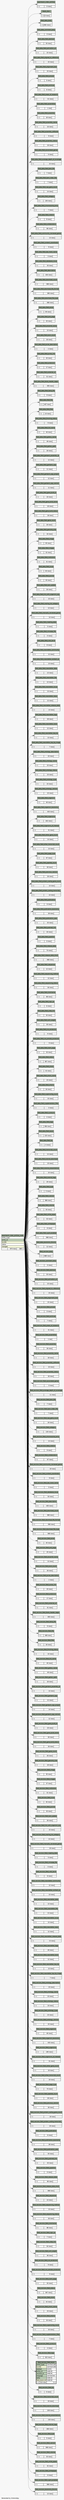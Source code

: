 // dot 2.30.1 on Mac OS X 10.8.3
// SchemaSpy rev 590
digraph "impliedTwoDegreesRelationshipsDiagram" {
  graph [
    rankdir="RL"
    bgcolor="#f7f7f7"
    label="\nGenerated by SchemaSpy"
    labeljust="l"
    nodesep="0.18"
    ranksep="0.46"
    fontname="Helvetica"
    fontsize="11"
  ];
  node [
    fontname="Helvetica"
    fontsize="11"
    shape="plaintext"
  ];
  edge [
    arrowsize="0.8"
  ];
  "apachesolr_index_entities":"elipses":w -> "apachesolr_index_entities_node":"entity_id":e [arrowhead=none dir=back arrowtail=crowodot style=dashed];
  "feeds_item":"elipses":w -> "apachesolr_index_entities_node":"entity_id":e [arrowhead=none dir=back arrowtail=crowodot style=dashed];
  "field_data_body":"elipses":w -> "apachesolr_index_entities_node":"entity_id":e [arrowhead=none dir=back arrowtail=crowodot style=dashed];
  "field_data_comment_body":"elipses":w -> "apachesolr_index_entities_node":"entity_id":e [arrowhead=none dir=back arrowtail=crowodot style=dashed];
  "field_data_field_abstract":"elipses":w -> "apachesolr_index_entities_node":"entity_id":e [arrowhead=none dir=back arrowtail=crowodot style=dashed];
  "field_data_field_activation_url":"elipses":w -> "apachesolr_index_entities_node":"entity_id":e [arrowhead=none dir=back arrowtail=crowodot style=dashed];
  "field_data_field_aligned_to_reference":"elipses":w -> "apachesolr_index_entities_node":"entity_id":e [arrowhead=none dir=back arrowtail=crowodot style=dashed];
  "field_data_field_alignment_tool":"elipses":w -> "apachesolr_index_entities_node":"entity_id":e [arrowhead=none dir=back arrowtail=crowodot style=dashed];
  "field_data_field_answer":"elipses":w -> "apachesolr_index_entities_node":"entity_id":e [arrowhead=none dir=back arrowtail=crowodot style=dashed];
  "field_data_field_archives":"elipses":w -> "apachesolr_index_entities_node":"entity_id":e [arrowhead=none dir=back arrowtail=crowodot style=dashed];
  "field_data_field_areas_of_research":"elipses":w -> "apachesolr_index_entities_node":"entity_id":e [arrowhead=none dir=back arrowtail=crowodot style=dashed];
  "field_data_field_assemblies":"elipses":w -> "apachesolr_index_entities_node":"entity_id":e [arrowhead=none dir=back arrowtail=crowodot style=dashed];
  "field_data_field_assembly":"elipses":w -> "apachesolr_index_entities_node":"entity_id":e [arrowhead=none dir=back arrowtail=crowodot style=dashed];
  "field_data_field_assembly_name":"elipses":w -> "apachesolr_index_entities_node":"entity_id":e [arrowhead=none dir=back arrowtail=crowodot style=dashed];
  "field_data_field_assembly_software":"elipses":w -> "apachesolr_index_entities_node":"entity_id":e [arrowhead=none dir=back arrowtail=crowodot style=dashed];
  "field_data_field_assembly_status":"elipses":w -> "apachesolr_index_entities_node":"entity_id":e [arrowhead=none dir=back arrowtail=crowodot style=dashed];
  "field_data_field_associated_genes":"elipses":w -> "apachesolr_index_entities_node":"entity_id":e [arrowhead=none dir=back arrowtail=crowodot style=dashed];
  "field_data_field_average_depth_of_coverage":"elipses":w -> "apachesolr_index_entities_node":"entity_id":e [arrowhead=none dir=back arrowtail=crowodot style=dashed];
  "field_data_field_bam_file":"elipses":w -> "apachesolr_index_entities_node":"entity_id":e [arrowhead=none dir=back arrowtail=crowodot style=dashed];
  "field_data_field_bam_index_file":"elipses":w -> "apachesolr_index_entities_node":"entity_id":e [arrowhead=none dir=back arrowtail=crowodot style=dashed];
  "field_data_field_cap_gene_count":"elipses":w -> "apachesolr_index_entities_node":"entity_id":e [arrowhead=none dir=back arrowtail=crowodot style=dashed];
  "field_data_field_category":"elipses":w -> "apachesolr_index_entities_node":"entity_id":e [arrowhead=none dir=back arrowtail=crowodot style=dashed];
  "field_data_field_chromosome_arms":"elipses":w -> "apachesolr_index_entities_node":"entity_id":e [arrowhead=none dir=back arrowtail=crowodot style=dashed];
  "field_data_field_citation":"elipses":w -> "apachesolr_index_entities_node":"entity_id":e [arrowhead=none dir=back arrowtail=crowodot style=dashed];
  "field_data_field_collaborators":"elipses":w -> "apachesolr_index_entities_node":"entity_id":e [arrowhead=none dir=back arrowtail=crowodot style=dashed];
  "field_data_field_community_reviewed_genes":"elipses":w -> "apachesolr_index_entities_node":"entity_id":e [arrowhead=none dir=back arrowtail=crowodot style=dashed];
  "field_data_field_content_coordinator":"elipses":w -> "apachesolr_index_entities_node":"entity_id":e [arrowhead=none dir=back arrowtail=crowodot style=dashed];
  "field_data_field_das_track_name":"elipses":w -> "apachesolr_index_entities_node":"entity_id":e [arrowhead=none dir=back arrowtail=crowodot style=dashed];
  "field_data_field_database_issue":"elipses":w -> "apachesolr_index_entities_node":"entity_id":e [arrowhead=none dir=back arrowtail=crowodot style=dashed];
  "field_data_field_description":"elipses":w -> "apachesolr_index_entities_node":"entity_id":e [arrowhead=none dir=back arrowtail=crowodot style=dashed];
  "field_data_field_download_count":"elipses":w -> "apachesolr_index_entities_node":"entity_id":e [arrowhead=none dir=back arrowtail=crowodot style=dashed];
  "field_data_field_download_file_format":"elipses":w -> "apachesolr_index_entities_node":"entity_id":e [arrowhead=none dir=back arrowtail=crowodot style=dashed];
  "field_data_field_download_file_type":"elipses":w -> "apachesolr_index_entities_node":"entity_id":e [arrowhead=none dir=back arrowtail=crowodot style=dashed];
  "field_data_field_email":"elipses":w -> "apachesolr_index_entities_node":"entity_id":e [arrowhead=none dir=back arrowtail=crowodot style=dashed];
  "field_data_field_end_page":"elipses":w -> "apachesolr_index_entities_node":"entity_id":e [arrowhead=none dir=back arrowtail=crowodot style=dashed];
  "field_data_field_ensembl_name":"elipses":w -> "apachesolr_index_entities_node":"entity_id":e [arrowhead=none dir=back arrowtail=crowodot style=dashed];
  "field_data_field_exon_count":"elipses":w -> "apachesolr_index_entities_node":"entity_id":e [arrowhead=none dir=back arrowtail=crowodot style=dashed];
  "field_data_field_exres_description":"elipses":w -> "apachesolr_index_entities_node":"entity_id":e [arrowhead=none dir=back arrowtail=crowodot style=dashed];
  "field_data_field_exres_link":"elipses":w -> "apachesolr_index_entities_node":"entity_id":e [arrowhead=none dir=back arrowtail=crowodot style=dashed];
  "field_data_field_extension":"elipses":w -> "apachesolr_index_entities_node":"entity_id":e [arrowhead=none dir=back arrowtail=crowodot style=dashed];
  "field_data_field_external_url":"elipses":w -> "apachesolr_index_entities_node":"entity_id":e [arrowhead=none dir=back arrowtail=crowodot style=dashed];
  "field_data_field_fasta_header_regex":"elipses":w -> "apachesolr_index_entities_node":"entity_id":e [arrowhead=none dir=back arrowtail=crowodot style=dashed];
  "field_data_field_fastq_file":"elipses":w -> "apachesolr_index_entities_node":"entity_id":e [arrowhead=none dir=back arrowtail=crowodot style=dashed];
  "field_data_field_file":"elipses":w -> "apachesolr_index_entities_node":"entity_id":e [arrowhead=none dir=back arrowtail=crowodot style=dashed];
  "field_data_field_files":"elipses":w -> "apachesolr_index_entities_node":"entity_id":e [arrowhead=none dir=back arrowtail=crowodot style=dashed];
  "field_data_field_finishing_status":"elipses":w -> "apachesolr_index_entities_node":"entity_id":e [arrowhead=none dir=back arrowtail=crowodot style=dashed];
  "field_data_field_full_name":"elipses":w -> "apachesolr_index_entities_node":"entity_id":e [arrowhead=none dir=back arrowtail=crowodot style=dashed];
  "field_data_field_gallery_name":"elipses":w -> "apachesolr_index_entities_node":"entity_id":e [arrowhead=none dir=back arrowtail=crowodot style=dashed];
  "field_data_field_gallery_path":"elipses":w -> "apachesolr_index_entities_node":"entity_id":e [arrowhead=none dir=back arrowtail=crowodot style=dashed];
  "field_data_field_genbank_assembly_id":"elipses":w -> "apachesolr_index_entities_node":"entity_id":e [arrowhead=none dir=back arrowtail=crowodot style=dashed];
  "field_data_field_genbank_wgs":"elipses":w -> "apachesolr_index_entities_node":"entity_id":e [arrowhead=none dir=back arrowtail=crowodot style=dashed];
  "field_data_field_genbank_wgs_project":"elipses":w -> "apachesolr_index_entities_node":"entity_id":e [arrowhead=none dir=back arrowtail=crowodot style=dashed];
  "field_data_field_genbank_wgs_version":"elipses":w -> "apachesolr_index_entities_node":"entity_id":e [arrowhead=none dir=back arrowtail=crowodot style=dashed];
  "field_data_field_gene_build_id":"elipses":w -> "apachesolr_index_entities_node":"entity_id":e [arrowhead=none dir=back arrowtail=crowodot style=dashed];
  "field_data_field_gene_build_name":"elipses":w -> "apachesolr_index_entities_node":"entity_id":e [arrowhead=none dir=back arrowtail=crowodot style=dashed];
  "field_data_field_gene_build_status":"elipses":w -> "apachesolr_index_entities_node":"entity_id":e [arrowhead=none dir=back arrowtail=crowodot style=dashed];
  "field_data_field_gene_count":"elipses":w -> "apachesolr_index_entities_node":"entity_id":e [arrowhead=none dir=back arrowtail=crowodot style=dashed];
  "field_data_field_genome_size":"elipses":w -> "apachesolr_index_entities_node":"entity_id":e [arrowhead=none dir=back arrowtail=crowodot style=dashed];
  "field_data_field_image":"elipses":w -> "apachesolr_index_entities_node":"entity_id":e [arrowhead=none dir=back arrowtail=crowodot style=dashed];
  "field_data_field_images":"elipses":w -> "apachesolr_index_entities_node":"entity_id":e [arrowhead=none dir=back arrowtail=crowodot style=dashed];
  "field_data_field_institution":"elipses":w -> "apachesolr_index_entities_node":"entity_id":e [arrowhead=none dir=back arrowtail=crowodot style=dashed];
  "field_data_field_issue":"elipses":w -> "apachesolr_index_entities_node":"entity_id":e [arrowhead=none dir=back arrowtail=crowodot style=dashed];
  "field_data_field_journal":"elipses":w -> "apachesolr_index_entities_node":"entity_id":e [arrowhead=none dir=back arrowtail=crowodot style=dashed];
  "field_data_field_last_update":"elipses":w -> "apachesolr_index_entities_node":"entity_id":e [arrowhead=none dir=back arrowtail=crowodot style=dashed];
  "field_data_field_link_with_organism_arg":"elipses":w -> "apachesolr_index_entities_node":"entity_id":e [arrowhead=none dir=back arrowtail=crowodot style=dashed];
  "field_data_field_mailing_list_category":"elipses":w -> "apachesolr_index_entities_node":"entity_id":e [arrowhead=none dir=back arrowtail=crowodot style=dashed];
  "field_data_field_manually_reviewed_genes":"elipses":w -> "apachesolr_index_entities_node":"entity_id":e [arrowhead=none dir=back arrowtail=crowodot style=dashed];
  "field_data_field_meeting_date":"elipses":w -> "apachesolr_index_entities_node":"entity_id":e [arrowhead=none dir=back arrowtail=crowodot style=dashed];
  "field_data_field_minseqe_file":"elipses":w -> "apachesolr_index_entities_node":"entity_id":e [arrowhead=none dir=back arrowtail=crowodot style=dashed];
  "field_data_field_ncbi_taxid":"elipses":w -> "apachesolr_index_entities_node":"entity_id":e [arrowhead=none dir=back arrowtail=crowodot style=dashed];
  "field_data_field_newsletter_community":"elipses":w -> "apachesolr_index_entities_node":"entity_id":e [arrowhead=none dir=back arrowtail=crowodot style=dashed];
  "field_data_field_newsletter_contact_us":"elipses":w -> "apachesolr_index_entities_node":"entity_id":e [arrowhead=none dir=back arrowtail=crowodot style=dashed];
  "field_data_field_newsletter_data":"elipses":w -> "apachesolr_index_entities_node":"entity_id":e [arrowhead=none dir=back arrowtail=crowodot style=dashed];
  "field_data_field_newsletter_file":"elipses":w -> "apachesolr_index_entities_node":"entity_id":e [arrowhead=none dir=back arrowtail=crowodot style=dashed];
  "field_data_field_newsletter_issue":"elipses":w -> "apachesolr_index_entities_node":"entity_id":e [arrowhead=none dir=back arrowtail=crowodot style=dashed];
  "field_data_field_newsletter_news":"elipses":w -> "apachesolr_index_entities_node":"entity_id":e [arrowhead=none dir=back arrowtail=crowodot style=dashed];
  "field_data_field_newsletter_release_date":"elipses":w -> "apachesolr_index_entities_node":"entity_id":e [arrowhead=none dir=back arrowtail=crowodot style=dashed];
  "field_data_field_newsletter_tags":"elipses":w -> "apachesolr_index_entities_node":"entity_id":e [arrowhead=none dir=back arrowtail=crowodot style=dashed];
  "field_data_field_newsletter_tools":"elipses":w -> "apachesolr_index_entities_node":"entity_id":e [arrowhead=none dir=back arrowtail=crowodot style=dashed];
  "field_data_field_newsletter_top_tip":"elipses":w -> "apachesolr_index_entities_node":"entity_id":e [arrowhead=none dir=back arrowtail=crowodot style=dashed];
  "field_data_field_newsletter_top_tip_image":"elipses":w -> "apachesolr_index_entities_node":"entity_id":e [arrowhead=none dir=back arrowtail=crowodot style=dashed];
  "field_data_field_ontology_description":"elipses":w -> "apachesolr_index_entities_node":"entity_id":e [arrowhead=none dir=back arrowtail=crowodot style=dashed];
  "field_data_field_ontology_name":"elipses":w -> "apachesolr_index_entities_node":"entity_id":e [arrowhead=none dir=back arrowtail=crowodot style=dashed];
  "field_data_field_ontology_status":"elipses":w -> "apachesolr_index_entities_node":"entity_id":e [arrowhead=none dir=back arrowtail=crowodot style=dashed];
  "field_data_field_ontology_type":"elipses":w -> "apachesolr_index_entities_node":"entity_id":e [arrowhead=none dir=back arrowtail=crowodot style=dashed];
  "field_data_field_ontology_version":"elipses":w -> "apachesolr_index_entities_node":"entity_id":e [arrowhead=none dir=back arrowtail=crowodot style=dashed];
  "field_data_field_organism":"elipses":w -> "apachesolr_index_entities_node":"entity_id":e [arrowhead=none dir=back arrowtail=crowodot style=dashed];
  "field_data_field_organism_taxonomy":"elipses":w -> "apachesolr_index_entities_node":"entity_id":e [arrowhead=none dir=back arrowtail=crowodot style=dashed];
  "field_data_field_organisms":"elipses":w -> "apachesolr_index_entities_node":"entity_id":e [arrowhead=none dir=back arrowtail=crowodot style=dashed];
  "field_data_field_organisms_of_interest":"elipses":w -> "apachesolr_index_entities_node":"entity_id":e [arrowhead=none dir=back arrowtail=crowodot style=dashed];
  "field_data_field_other_gene_count":"elipses":w -> "apachesolr_index_entities_node":"entity_id":e [arrowhead=none dir=back arrowtail=crowodot style=dashed];
  "field_data_field_other_transcript_count":"elipses":w -> "apachesolr_index_entities_node":"entity_id":e [arrowhead=none dir=back arrowtail=crowodot style=dashed];
  "field_data_field_page_type":"elipses":w -> "apachesolr_index_entities_node":"entity_id":e [arrowhead=none dir=back arrowtail=crowodot style=dashed];
  "field_data_field_peptide_count":"elipses":w -> "apachesolr_index_entities_node":"entity_id":e [arrowhead=none dir=back arrowtail=crowodot style=dashed];
  "field_data_field_previous_version":"elipses":w -> "apachesolr_index_entities_node":"entity_id":e [arrowhead=none dir=back arrowtail=crowodot style=dashed];
  "field_data_field_protein_coding_gene_count":"elipses":w -> "apachesolr_index_entities_node":"entity_id":e [arrowhead=none dir=back arrowtail=crowodot style=dashed];
  "field_data_field_protein_coding_transcript_":"elipses":w -> "apachesolr_index_entities_node":"entity_id":e [arrowhead=none dir=back arrowtail=crowodot style=dashed];
  "field_data_field_publication":"elipses":w -> "apachesolr_index_entities_node":"entity_id":e [arrowhead=none dir=back arrowtail=crowodot style=dashed];
  "field_data_field_publication_taxonomy":"elipses":w -> "apachesolr_index_entities_node":"entity_id":e [arrowhead=none dir=back arrowtail=crowodot style=dashed];
  "field_data_field_publication_year":"elipses":w -> "apachesolr_index_entities_node":"entity_id":e [arrowhead=none dir=back arrowtail=crowodot style=dashed];
  "field_data_field_pubmed_link":"elipses":w -> "apachesolr_index_entities_node":"entity_id":e [arrowhead=none dir=back arrowtail=crowodot style=dashed];
  "field_data_field_question":"elipses":w -> "apachesolr_index_entities_node":"entity_id":e [arrowhead=none dir=back arrowtail=crowodot style=dashed];
  "field_data_field_release_date":"elipses":w -> "apachesolr_index_entities_node":"entity_id":e [arrowhead=none dir=back arrowtail=crowodot style=dashed];
  "field_data_field_release_date_short":"elipses":w -> "apachesolr_index_entities_node":"entity_id":e [arrowhead=none dir=back arrowtail=crowodot style=dashed];
  "field_data_field_sequencer":"elipses":w -> "apachesolr_index_entities_node":"entity_id":e [arrowhead=none dir=back arrowtail=crowodot style=dashed];
  "field_data_field_sequencing_method":"elipses":w -> "apachesolr_index_entities_node":"entity_id":e [arrowhead=none dir=back arrowtail=crowodot style=dashed];
  "field_data_field_sequencing_status":"elipses":w -> "apachesolr_index_entities_node":"entity_id":e [arrowhead=none dir=back arrowtail=crowodot style=dashed];
  "field_data_field_shortname":"elipses":w -> "apachesolr_index_entities_node":"entity_id":e [arrowhead=none dir=back arrowtail=crowodot style=dashed];
  "field_data_field_sign_up":"elipses":w -> "apachesolr_index_entities_node":"entity_id":e [arrowhead=none dir=back arrowtail=crowodot style=dashed];
  "field_data_field_slide_link":"elipses":w -> "apachesolr_index_entities_node":"entity_id":e [arrowhead=none dir=back arrowtail=crowodot style=dashed];
  "field_data_field_sort_weight":"elipses":w -> "apachesolr_index_entities_node":"entity_id":e [arrowhead=none dir=back arrowtail=crowodot style=dashed];
  "field_data_field_sra_accession":"elipses":w -> "apachesolr_index_entities_node":"entity_id":e [arrowhead=none dir=back arrowtail=crowodot style=dashed];
  "field_data_field_sra_sample_accession":"elipses":w -> "apachesolr_index_entities_node":"entity_id":e [arrowhead=none dir=back arrowtail=crowodot style=dashed];
  "field_data_field_start_page":"elipses":w -> "apachesolr_index_entities_node":"entity_id":e [arrowhead=none dir=back arrowtail=crowodot style=dashed];
  "field_data_field_status":"elipses":w -> "apachesolr_index_entities_node":"entity_id":e [arrowhead=none dir=back arrowtail=crowodot style=dashed];
  "field_data_field_strain":"elipses":w -> "apachesolr_index_entities_node":"entity_id":e [arrowhead=none dir=back arrowtail=crowodot style=dashed];
  "field_data_field_strain_name":"elipses":w -> "apachesolr_index_entities_node":"entity_id":e [arrowhead=none dir=back arrowtail=crowodot style=dashed];
  "field_data_field_strains":"elipses":w -> "apachesolr_index_entities_node":"entity_id":e [arrowhead=none dir=back arrowtail=crowodot style=dashed];
  "field_data_field_supercontig_count":"elipses":w -> "apachesolr_index_entities_node":"entity_id":e [arrowhead=none dir=back arrowtail=crowodot style=dashed];
  "field_data_field_supplementary_files":"elipses":w -> "apachesolr_index_entities_node":"entity_id":e [arrowhead=none dir=back arrowtail=crowodot style=dashed];
  "field_data_field_synonym":"elipses":w -> "apachesolr_index_entities_node":"entity_id":e [arrowhead=none dir=back arrowtail=crowodot style=dashed];
  "field_data_field_tags":"elipses":w -> "apachesolr_index_entities_node":"entity_id":e [arrowhead=none dir=back arrowtail=crowodot style=dashed];
  "field_data_field_taxon":"elipses":w -> "apachesolr_index_entities_node":"entity_id":e [arrowhead=none dir=back arrowtail=crowodot style=dashed];
  "field_data_field_tip":"elipses":w -> "apachesolr_index_entities_node":"entity_id":e [arrowhead=none dir=back arrowtail=crowodot style=dashed];
  "field_data_field_transcript_count":"elipses":w -> "apachesolr_index_entities_node":"entity_id":e [arrowhead=none dir=back arrowtail=crowodot style=dashed];
  "field_data_field_tutorial_download":"elipses":w -> "apachesolr_index_entities_node":"entity_id":e [arrowhead=none dir=back arrowtail=crowodot style=dashed];
  "field_data_field_tutorial_presentations":"elipses":w -> "apachesolr_index_entities_node":"entity_id":e [arrowhead=none dir=back arrowtail=crowodot style=dashed];
  "field_data_field_tutorial_tags":"elipses":w -> "apachesolr_index_entities_node":"entity_id":e [arrowhead=none dir=back arrowtail=crowodot style=dashed];
  "field_data_field_type":"elipses":w -> "apachesolr_index_entities_node":"entity_id":e [arrowhead=none dir=back arrowtail=crowodot style=dashed];
  "field_data_field_version":"elipses":w -> "apachesolr_index_entities_node":"entity_id":e [arrowhead=none dir=back arrowtail=crowodot style=dashed];
  "field_data_field_volume":"elipses":w -> "apachesolr_index_entities_node":"entity_id":e [arrowhead=none dir=back arrowtail=crowodot style=dashed];
  "field_data_field_white_paper":"elipses":w -> "apachesolr_index_entities_node":"entity_id":e [arrowhead=none dir=back arrowtail=crowodot style=dashed];
  "field_data_field_whitepaper":"elipses":w -> "apachesolr_index_entities_node":"entity_id":e [arrowhead=none dir=back arrowtail=crowodot style=dashed];
  "field_data_field_xgrid_enabled":"elipses":w -> "apachesolr_index_entities_node":"entity_id":e [arrowhead=none dir=back arrowtail=crowodot style=dashed];
  "field_data_taxonomy_forums":"elipses":w -> "apachesolr_index_entities_node":"entity_id":e [arrowhead=none dir=back arrowtail=crowodot style=dashed];
  "field_revision_body":"elipses":w -> "apachesolr_index_entities_node":"entity_id":e [arrowhead=none dir=back arrowtail=crowodot style=dashed];
  "field_revision_comment_body":"elipses":w -> "apachesolr_index_entities_node":"entity_id":e [arrowhead=none dir=back arrowtail=crowodot style=dashed];
  "field_revision_field_abstract":"elipses":w -> "apachesolr_index_entities_node":"entity_id":e [arrowhead=none dir=back arrowtail=crowodot style=dashed];
  "field_revision_field_activation_url":"elipses":w -> "apachesolr_index_entities_node":"entity_id":e [arrowhead=none dir=back arrowtail=crowodot style=dashed];
  "field_revision_field_aligned_to_reference":"elipses":w -> "apachesolr_index_entities_node":"entity_id":e [arrowhead=none dir=back arrowtail=crowodot style=dashed];
  "field_revision_field_alignment_tool":"elipses":w -> "apachesolr_index_entities_node":"entity_id":e [arrowhead=none dir=back arrowtail=crowodot style=dashed];
  "field_revision_field_answer":"elipses":w -> "apachesolr_index_entities_node":"entity_id":e [arrowhead=none dir=back arrowtail=crowodot style=dashed];
  "field_revision_field_archives":"elipses":w -> "apachesolr_index_entities_node":"entity_id":e [arrowhead=none dir=back arrowtail=crowodot style=dashed];
  "field_revision_field_areas_of_research":"elipses":w -> "apachesolr_index_entities_node":"entity_id":e [arrowhead=none dir=back arrowtail=crowodot style=dashed];
  "field_revision_field_assemblies":"elipses":w -> "apachesolr_index_entities_node":"entity_id":e [arrowhead=none dir=back arrowtail=crowodot style=dashed];
  "field_revision_field_assembly":"elipses":w -> "apachesolr_index_entities_node":"entity_id":e [arrowhead=none dir=back arrowtail=crowodot style=dashed];
  "field_revision_field_assembly_name":"elipses":w -> "apachesolr_index_entities_node":"entity_id":e [arrowhead=none dir=back arrowtail=crowodot style=dashed];
  "field_revision_field_assembly_software":"elipses":w -> "apachesolr_index_entities_node":"entity_id":e [arrowhead=none dir=back arrowtail=crowodot style=dashed];
  "field_revision_field_assembly_status":"elipses":w -> "apachesolr_index_entities_node":"entity_id":e [arrowhead=none dir=back arrowtail=crowodot style=dashed];
  "field_revision_field_associated_genes":"elipses":w -> "apachesolr_index_entities_node":"entity_id":e [arrowhead=none dir=back arrowtail=crowodot style=dashed];
  "field_revision_field_average_depth_of_coverage":"elipses":w -> "apachesolr_index_entities_node":"entity_id":e [arrowhead=none dir=back arrowtail=crowodot style=dashed];
  "field_revision_field_bam_file":"elipses":w -> "apachesolr_index_entities_node":"entity_id":e [arrowhead=none dir=back arrowtail=crowodot style=dashed];
  "field_revision_field_bam_index_file":"elipses":w -> "apachesolr_index_entities_node":"entity_id":e [arrowhead=none dir=back arrowtail=crowodot style=dashed];
  "field_revision_field_cap_gene_count":"elipses":w -> "apachesolr_index_entities_node":"entity_id":e [arrowhead=none dir=back arrowtail=crowodot style=dashed];
  "field_revision_field_category":"elipses":w -> "apachesolr_index_entities_node":"entity_id":e [arrowhead=none dir=back arrowtail=crowodot style=dashed];
  "field_revision_field_chromosome_arms":"elipses":w -> "apachesolr_index_entities_node":"entity_id":e [arrowhead=none dir=back arrowtail=crowodot style=dashed];
  "field_revision_field_citation":"elipses":w -> "apachesolr_index_entities_node":"entity_id":e [arrowhead=none dir=back arrowtail=crowodot style=dashed];
  "field_revision_field_collaborators":"elipses":w -> "apachesolr_index_entities_node":"entity_id":e [arrowhead=none dir=back arrowtail=crowodot style=dashed];
  "field_revision_field_community_reviewed_genes":"elipses":w -> "apachesolr_index_entities_node":"entity_id":e [arrowhead=none dir=back arrowtail=crowodot style=dashed];
  "field_revision_field_content_coordinator":"elipses":w -> "apachesolr_index_entities_node":"entity_id":e [arrowhead=none dir=back arrowtail=crowodot style=dashed];
  "field_revision_field_das_track_name":"elipses":w -> "apachesolr_index_entities_node":"entity_id":e [arrowhead=none dir=back arrowtail=crowodot style=dashed];
  "field_revision_field_database_issue":"elipses":w -> "apachesolr_index_entities_node":"entity_id":e [arrowhead=none dir=back arrowtail=crowodot style=dashed];
  "field_revision_field_description":"elipses":w -> "apachesolr_index_entities_node":"entity_id":e [arrowhead=none dir=back arrowtail=crowodot style=dashed];
  "field_revision_field_download_count":"elipses":w -> "apachesolr_index_entities_node":"entity_id":e [arrowhead=none dir=back arrowtail=crowodot style=dashed];
  "field_revision_field_download_file_format":"elipses":w -> "apachesolr_index_entities_node":"entity_id":e [arrowhead=none dir=back arrowtail=crowodot style=dashed];
  "field_revision_field_download_file_type":"elipses":w -> "apachesolr_index_entities_node":"entity_id":e [arrowhead=none dir=back arrowtail=crowodot style=dashed];
  "field_revision_field_email":"elipses":w -> "apachesolr_index_entities_node":"entity_id":e [arrowhead=none dir=back arrowtail=crowodot style=dashed];
  "field_revision_field_end_page":"elipses":w -> "apachesolr_index_entities_node":"entity_id":e [arrowhead=none dir=back arrowtail=crowodot style=dashed];
  "field_revision_field_ensembl_name":"elipses":w -> "apachesolr_index_entities_node":"entity_id":e [arrowhead=none dir=back arrowtail=crowodot style=dashed];
  "field_revision_field_exon_count":"elipses":w -> "apachesolr_index_entities_node":"entity_id":e [arrowhead=none dir=back arrowtail=crowodot style=dashed];
  "field_revision_field_exres_description":"elipses":w -> "apachesolr_index_entities_node":"entity_id":e [arrowhead=none dir=back arrowtail=crowodot style=dashed];
  "field_revision_field_exres_link":"elipses":w -> "apachesolr_index_entities_node":"entity_id":e [arrowhead=none dir=back arrowtail=crowodot style=dashed];
  "field_revision_field_extension":"elipses":w -> "apachesolr_index_entities_node":"entity_id":e [arrowhead=none dir=back arrowtail=crowodot style=dashed];
  "field_revision_field_external_url":"elipses":w -> "apachesolr_index_entities_node":"entity_id":e [arrowhead=none dir=back arrowtail=crowodot style=dashed];
  "field_revision_field_fasta_header_regex":"elipses":w -> "apachesolr_index_entities_node":"entity_id":e [arrowhead=none dir=back arrowtail=crowodot style=dashed];
  "field_revision_field_fastq_file":"elipses":w -> "apachesolr_index_entities_node":"entity_id":e [arrowhead=none dir=back arrowtail=crowodot style=dashed];
  "field_revision_field_file":"elipses":w -> "apachesolr_index_entities_node":"entity_id":e [arrowhead=none dir=back arrowtail=crowodot style=dashed];
  "field_revision_field_files":"elipses":w -> "apachesolr_index_entities_node":"entity_id":e [arrowhead=none dir=back arrowtail=crowodot style=dashed];
  "field_revision_field_finishing_status":"elipses":w -> "apachesolr_index_entities_node":"entity_id":e [arrowhead=none dir=back arrowtail=crowodot style=dashed];
  "field_revision_field_full_name":"elipses":w -> "apachesolr_index_entities_node":"entity_id":e [arrowhead=none dir=back arrowtail=crowodot style=dashed];
  "field_revision_field_gallery_name":"elipses":w -> "apachesolr_index_entities_node":"entity_id":e [arrowhead=none dir=back arrowtail=crowodot style=dashed];
  "field_revision_field_gallery_path":"elipses":w -> "apachesolr_index_entities_node":"entity_id":e [arrowhead=none dir=back arrowtail=crowodot style=dashed];
  "field_revision_field_genbank_assembly_id":"elipses":w -> "apachesolr_index_entities_node":"entity_id":e [arrowhead=none dir=back arrowtail=crowodot style=dashed];
  "field_revision_field_genbank_wgs":"elipses":w -> "apachesolr_index_entities_node":"entity_id":e [arrowhead=none dir=back arrowtail=crowodot style=dashed];
  "field_revision_field_genbank_wgs_project":"elipses":w -> "apachesolr_index_entities_node":"entity_id":e [arrowhead=none dir=back arrowtail=crowodot style=dashed];
  "field_revision_field_genbank_wgs_version":"elipses":w -> "apachesolr_index_entities_node":"entity_id":e [arrowhead=none dir=back arrowtail=crowodot style=dashed];
  "field_revision_field_gene_build_id":"elipses":w -> "apachesolr_index_entities_node":"entity_id":e [arrowhead=none dir=back arrowtail=crowodot style=dashed];
  "field_revision_field_gene_build_name":"elipses":w -> "apachesolr_index_entities_node":"entity_id":e [arrowhead=none dir=back arrowtail=crowodot style=dashed];
  "field_revision_field_gene_build_status":"elipses":w -> "apachesolr_index_entities_node":"entity_id":e [arrowhead=none dir=back arrowtail=crowodot style=dashed];
  "field_revision_field_gene_count":"elipses":w -> "apachesolr_index_entities_node":"entity_id":e [arrowhead=none dir=back arrowtail=crowodot style=dashed];
  "field_revision_field_genome_size":"elipses":w -> "apachesolr_index_entities_node":"entity_id":e [arrowhead=none dir=back arrowtail=crowodot style=dashed];
  "field_revision_field_image":"elipses":w -> "apachesolr_index_entities_node":"entity_id":e [arrowhead=none dir=back arrowtail=crowodot style=dashed];
  "field_revision_field_images":"elipses":w -> "apachesolr_index_entities_node":"entity_id":e [arrowhead=none dir=back arrowtail=crowodot style=dashed];
  "field_revision_field_institution":"elipses":w -> "apachesolr_index_entities_node":"entity_id":e [arrowhead=none dir=back arrowtail=crowodot style=dashed];
  "field_revision_field_issue":"elipses":w -> "apachesolr_index_entities_node":"entity_id":e [arrowhead=none dir=back arrowtail=crowodot style=dashed];
  "field_revision_field_journal":"elipses":w -> "apachesolr_index_entities_node":"entity_id":e [arrowhead=none dir=back arrowtail=crowodot style=dashed];
  "field_revision_field_last_update":"elipses":w -> "apachesolr_index_entities_node":"entity_id":e [arrowhead=none dir=back arrowtail=crowodot style=dashed];
  "field_revision_field_link_with_organism_arg":"elipses":w -> "apachesolr_index_entities_node":"entity_id":e [arrowhead=none dir=back arrowtail=crowodot style=dashed];
  "field_revision_field_mailing_list_category":"elipses":w -> "apachesolr_index_entities_node":"entity_id":e [arrowhead=none dir=back arrowtail=crowodot style=dashed];
  "field_revision_field_manually_reviewed_genes":"elipses":w -> "apachesolr_index_entities_node":"entity_id":e [arrowhead=none dir=back arrowtail=crowodot style=dashed];
  "field_revision_field_meeting_date":"elipses":w -> "apachesolr_index_entities_node":"entity_id":e [arrowhead=none dir=back arrowtail=crowodot style=dashed];
  "field_revision_field_minseqe_file":"elipses":w -> "apachesolr_index_entities_node":"entity_id":e [arrowhead=none dir=back arrowtail=crowodot style=dashed];
  "field_revision_field_ncbi_taxid":"elipses":w -> "apachesolr_index_entities_node":"entity_id":e [arrowhead=none dir=back arrowtail=crowodot style=dashed];
  "field_revision_field_newsletter_community":"elipses":w -> "apachesolr_index_entities_node":"entity_id":e [arrowhead=none dir=back arrowtail=crowodot style=dashed];
  "field_revision_field_newsletter_contact_us":"elipses":w -> "apachesolr_index_entities_node":"entity_id":e [arrowhead=none dir=back arrowtail=crowodot style=dashed];
  "field_revision_field_newsletter_data":"elipses":w -> "apachesolr_index_entities_node":"entity_id":e [arrowhead=none dir=back arrowtail=crowodot style=dashed];
  "field_revision_field_newsletter_file":"elipses":w -> "apachesolr_index_entities_node":"entity_id":e [arrowhead=none dir=back arrowtail=crowodot style=dashed];
  "field_revision_field_newsletter_issue":"elipses":w -> "apachesolr_index_entities_node":"entity_id":e [arrowhead=none dir=back arrowtail=crowodot style=dashed];
  "field_revision_field_newsletter_news":"elipses":w -> "apachesolr_index_entities_node":"entity_id":e [arrowhead=none dir=back arrowtail=crowodot style=dashed];
  "field_revision_field_newsletter_release_date":"elipses":w -> "apachesolr_index_entities_node":"entity_id":e [arrowhead=none dir=back arrowtail=crowodot style=dashed];
  "field_revision_field_newsletter_tags":"elipses":w -> "apachesolr_index_entities_node":"entity_id":e [arrowhead=none dir=back arrowtail=crowodot style=dashed];
  "field_revision_field_newsletter_tools":"elipses":w -> "apachesolr_index_entities_node":"entity_id":e [arrowhead=none dir=back arrowtail=crowodot style=dashed];
  "field_revision_field_newsletter_top_tip":"elipses":w -> "apachesolr_index_entities_node":"entity_id":e [arrowhead=none dir=back arrowtail=crowodot style=dashed];
  "field_revision_field_newsletter_top_tip_image":"elipses":w -> "apachesolr_index_entities_node":"entity_id":e [arrowhead=none dir=back arrowtail=crowodot style=dashed];
  "field_revision_field_ontology_description":"elipses":w -> "apachesolr_index_entities_node":"entity_id":e [arrowhead=none dir=back arrowtail=crowodot style=dashed];
  "field_revision_field_ontology_name":"elipses":w -> "apachesolr_index_entities_node":"entity_id":e [arrowhead=none dir=back arrowtail=crowodot style=dashed];
  "field_revision_field_ontology_status":"elipses":w -> "apachesolr_index_entities_node":"entity_id":e [arrowhead=none dir=back arrowtail=crowodot style=dashed];
  "field_revision_field_ontology_type":"elipses":w -> "apachesolr_index_entities_node":"entity_id":e [arrowhead=none dir=back arrowtail=crowodot style=dashed];
  "field_revision_field_ontology_version":"elipses":w -> "apachesolr_index_entities_node":"entity_id":e [arrowhead=none dir=back arrowtail=crowodot style=dashed];
  "field_revision_field_organism":"elipses":w -> "apachesolr_index_entities_node":"entity_id":e [arrowhead=none dir=back arrowtail=crowodot style=dashed];
  "field_revision_field_organism_taxonomy":"elipses":w -> "apachesolr_index_entities_node":"entity_id":e [arrowhead=none dir=back arrowtail=crowodot style=dashed];
  "field_revision_field_organisms":"elipses":w -> "apachesolr_index_entities_node":"entity_id":e [arrowhead=none dir=back arrowtail=crowodot style=dashed];
  "field_revision_field_organisms_of_interest":"elipses":w -> "apachesolr_index_entities_node":"entity_id":e [arrowhead=none dir=back arrowtail=crowodot style=dashed];
  "field_revision_field_other_gene_count":"elipses":w -> "apachesolr_index_entities_node":"entity_id":e [arrowhead=none dir=back arrowtail=crowodot style=dashed];
  "field_revision_field_other_transcript_count":"elipses":w -> "apachesolr_index_entities_node":"entity_id":e [arrowhead=none dir=back arrowtail=crowodot style=dashed];
  "field_revision_field_page_type":"elipses":w -> "apachesolr_index_entities_node":"entity_id":e [arrowhead=none dir=back arrowtail=crowodot style=dashed];
  "field_revision_field_peptide_count":"elipses":w -> "apachesolr_index_entities_node":"entity_id":e [arrowhead=none dir=back arrowtail=crowodot style=dashed];
  "field_revision_field_previous_version":"elipses":w -> "apachesolr_index_entities_node":"entity_id":e [arrowhead=none dir=back arrowtail=crowodot style=dashed];
  "field_revision_field_protein_coding_gene_count":"elipses":w -> "apachesolr_index_entities_node":"entity_id":e [arrowhead=none dir=back arrowtail=crowodot style=dashed];
  "field_revision_field_protein_coding_transcript_":"elipses":w -> "apachesolr_index_entities_node":"entity_id":e [arrowhead=none dir=back arrowtail=crowodot style=dashed];
  "field_revision_field_publication":"elipses":w -> "apachesolr_index_entities_node":"entity_id":e [arrowhead=none dir=back arrowtail=crowodot style=dashed];
  "field_revision_field_publication_taxonomy":"elipses":w -> "apachesolr_index_entities_node":"entity_id":e [arrowhead=none dir=back arrowtail=crowodot style=dashed];
  "field_revision_field_publication_year":"elipses":w -> "apachesolr_index_entities_node":"entity_id":e [arrowhead=none dir=back arrowtail=crowodot style=dashed];
  "field_revision_field_pubmed_link":"elipses":w -> "apachesolr_index_entities_node":"entity_id":e [arrowhead=none dir=back arrowtail=crowodot style=dashed];
  "field_revision_field_question":"elipses":w -> "apachesolr_index_entities_node":"entity_id":e [arrowhead=none dir=back arrowtail=crowodot style=dashed];
  "field_revision_field_release_date":"elipses":w -> "apachesolr_index_entities_node":"entity_id":e [arrowhead=none dir=back arrowtail=crowodot style=dashed];
  "field_revision_field_release_date_short":"elipses":w -> "apachesolr_index_entities_node":"entity_id":e [arrowhead=none dir=back arrowtail=crowodot style=dashed];
  "field_revision_field_sequencer":"elipses":w -> "apachesolr_index_entities_node":"entity_id":e [arrowhead=none dir=back arrowtail=crowodot style=dashed];
  "field_revision_field_sequencing_method":"elipses":w -> "apachesolr_index_entities_node":"entity_id":e [arrowhead=none dir=back arrowtail=crowodot style=dashed];
  "field_revision_field_sequencing_status":"elipses":w -> "apachesolr_index_entities_node":"entity_id":e [arrowhead=none dir=back arrowtail=crowodot style=dashed];
  "field_revision_field_shortname":"elipses":w -> "apachesolr_index_entities_node":"entity_id":e [arrowhead=none dir=back arrowtail=crowodot style=dashed];
  "field_revision_field_sign_up":"elipses":w -> "apachesolr_index_entities_node":"entity_id":e [arrowhead=none dir=back arrowtail=crowodot style=dashed];
  "field_revision_field_slide_link":"elipses":w -> "apachesolr_index_entities_node":"entity_id":e [arrowhead=none dir=back arrowtail=crowodot style=dashed];
  "field_revision_field_sort_weight":"elipses":w -> "apachesolr_index_entities_node":"entity_id":e [arrowhead=none dir=back arrowtail=crowodot style=dashed];
  "field_revision_field_sra_accession":"elipses":w -> "apachesolr_index_entities_node":"entity_id":e [arrowhead=none dir=back arrowtail=crowodot style=dashed];
  "field_revision_field_sra_sample_accession":"elipses":w -> "apachesolr_index_entities_node":"entity_id":e [arrowhead=none dir=back arrowtail=crowodot style=dashed];
  "field_revision_field_start_page":"elipses":w -> "apachesolr_index_entities_node":"entity_id":e [arrowhead=none dir=back arrowtail=crowodot style=dashed];
  "field_revision_field_status":"elipses":w -> "apachesolr_index_entities_node":"entity_id":e [arrowhead=none dir=back arrowtail=crowodot style=dashed];
  "field_revision_field_strain":"elipses":w -> "apachesolr_index_entities_node":"entity_id":e [arrowhead=none dir=back arrowtail=crowodot style=dashed];
  "field_revision_field_strain_name":"elipses":w -> "apachesolr_index_entities_node":"entity_id":e [arrowhead=none dir=back arrowtail=crowodot style=dashed];
  "field_revision_field_strains":"elipses":w -> "apachesolr_index_entities_node":"entity_id":e [arrowhead=none dir=back arrowtail=crowodot style=dashed];
  "field_revision_field_supercontig_count":"elipses":w -> "apachesolr_index_entities_node":"entity_id":e [arrowhead=none dir=back arrowtail=crowodot style=dashed];
  "field_revision_field_supplementary_files":"elipses":w -> "apachesolr_index_entities_node":"entity_id":e [arrowhead=none dir=back arrowtail=crowodot style=dashed];
  "field_revision_field_synonym":"elipses":w -> "apachesolr_index_entities_node":"entity_id":e [arrowhead=none dir=back arrowtail=crowodot style=dashed];
  "field_revision_field_tags":"elipses":w -> "apachesolr_index_entities_node":"entity_id":e [arrowhead=none dir=back arrowtail=crowodot style=dashed];
  "field_revision_field_taxon":"entity_id":w -> "apachesolr_index_entities_node":"entity_id":e [arrowhead=none dir=back arrowtail=crowodot style=dashed];
  "field_revision_field_tip":"elipses":w -> "apachesolr_index_entities_node":"entity_id":e [arrowhead=none dir=back arrowtail=crowodot style=dashed];
  "field_revision_field_transcript_count":"elipses":w -> "apachesolr_index_entities_node":"entity_id":e [arrowhead=none dir=back arrowtail=crowodot style=dashed];
  "field_revision_field_tutorial_download":"elipses":w -> "apachesolr_index_entities_node":"entity_id":e [arrowhead=none dir=back arrowtail=crowodot style=dashed];
  "field_revision_field_tutorial_presentations":"elipses":w -> "apachesolr_index_entities_node":"entity_id":e [arrowhead=none dir=back arrowtail=crowodot style=dashed];
  "field_revision_field_tutorial_tags":"elipses":w -> "apachesolr_index_entities_node":"entity_id":e [arrowhead=none dir=back arrowtail=crowodot style=dashed];
  "field_revision_field_type":"elipses":w -> "apachesolr_index_entities_node":"entity_id":e [arrowhead=none dir=back arrowtail=crowodot style=dashed];
  "field_revision_field_version":"elipses":w -> "apachesolr_index_entities_node":"entity_id":e [arrowhead=none dir=back arrowtail=crowodot style=dashed];
  "field_revision_field_volume":"elipses":w -> "apachesolr_index_entities_node":"entity_id":e [arrowhead=none dir=back arrowtail=crowodot style=dashed];
  "field_revision_field_white_paper":"elipses":w -> "apachesolr_index_entities_node":"entity_id":e [arrowhead=none dir=back arrowtail=crowodot style=dashed];
  "field_revision_field_whitepaper":"elipses":w -> "apachesolr_index_entities_node":"entity_id":e [arrowhead=none dir=back arrowtail=crowodot style=dashed];
  "field_revision_field_xgrid_enabled":"elipses":w -> "apachesolr_index_entities_node":"entity_id":e [arrowhead=none dir=back arrowtail=crowodot style=dashed];
  "field_revision_taxonomy_forums":"elipses":w -> "apachesolr_index_entities_node":"entity_id":e [arrowhead=none dir=back arrowtail=crowodot style=dashed];
  "apachesolr_index_entities" [
    label=<
    <TABLE BORDER="0" CELLBORDER="1" CELLSPACING="0" BGCOLOR="#ffffff">
      <TR><TD COLSPAN="3" BGCOLOR="#9bab96" ALIGN="CENTER">apachesolr_index_entities</TD></TR>
      <TR><TD PORT="elipses" COLSPAN="3" ALIGN="LEFT">...</TD></TR>
      <TR><TD ALIGN="LEFT" BGCOLOR="#f7f7f7">&lt; 1</TD><TD ALIGN="RIGHT" BGCOLOR="#f7f7f7">0 rows</TD><TD ALIGN="RIGHT" BGCOLOR="#f7f7f7">  </TD></TR>
    </TABLE>>
    URL="apachesolr_index_entities.html"
    tooltip="apachesolr_index_entities"
  ];
  "apachesolr_index_entities_node" [
    label=<
    <TABLE BORDER="0" CELLBORDER="1" CELLSPACING="0" BGCOLOR="#ffffff">
      <TR><TD COLSPAN="3" BGCOLOR="#9bab96" ALIGN="CENTER">apachesolr_index_entities_node</TD></TR>
      <TR><TD PORT="entity_type" COLSPAN="3" ALIGN="LEFT">entity_type</TD></TR>
      <TR><TD PORT="entity_id" COLSPAN="3" BGCOLOR="#bed1b8" ALIGN="LEFT">entity_id</TD></TR>
      <TR><TD PORT="bundle" COLSPAN="3" BGCOLOR="#f4f7da" ALIGN="LEFT">bundle</TD></TR>
      <TR><TD PORT="status" COLSPAN="3" ALIGN="LEFT">status</TD></TR>
      <TR><TD PORT="changed" COLSPAN="3" BGCOLOR="#f4f7da" ALIGN="LEFT">changed</TD></TR>
      <TR><TD ALIGN="LEFT" BGCOLOR="#f7f7f7">  </TD><TD ALIGN="RIGHT" BGCOLOR="#f7f7f7">873 rows</TD><TD ALIGN="RIGHT" BGCOLOR="#f7f7f7">268 &gt;</TD></TR>
    </TABLE>>
    URL="apachesolr_index_entities_node.html"
    tooltip="apachesolr_index_entities_node"
  ];
  "feeds_item" [
    label=<
    <TABLE BORDER="0" CELLBORDER="1" CELLSPACING="0" BGCOLOR="#ffffff">
      <TR><TD COLSPAN="3" BGCOLOR="#9bab96" ALIGN="CENTER">feeds_item</TD></TR>
      <TR><TD PORT="elipses" COLSPAN="3" ALIGN="LEFT">...</TD></TR>
      <TR><TD ALIGN="LEFT" BGCOLOR="#f7f7f7">&lt; 2</TD><TD ALIGN="RIGHT" BGCOLOR="#f7f7f7">0 rows</TD><TD ALIGN="RIGHT" BGCOLOR="#f7f7f7">  </TD></TR>
    </TABLE>>
    URL="feeds_item.html"
    tooltip="feeds_item"
  ];
  "field_data_body" [
    label=<
    <TABLE BORDER="0" CELLBORDER="1" CELLSPACING="0" BGCOLOR="#ffffff">
      <TR><TD COLSPAN="3" BGCOLOR="#9bab96" ALIGN="CENTER">field_data_body</TD></TR>
      <TR><TD PORT="elipses" COLSPAN="3" ALIGN="LEFT">...</TD></TR>
      <TR><TD ALIGN="LEFT" BGCOLOR="#f7f7f7">&lt; 1</TD><TD ALIGN="RIGHT" BGCOLOR="#f7f7f7">460 rows</TD><TD ALIGN="RIGHT" BGCOLOR="#f7f7f7">  </TD></TR>
    </TABLE>>
    URL="field_data_body.html"
    tooltip="field_data_body"
  ];
  "field_data_comment_body" [
    label=<
    <TABLE BORDER="0" CELLBORDER="1" CELLSPACING="0" BGCOLOR="#ffffff">
      <TR><TD COLSPAN="3" BGCOLOR="#9bab96" ALIGN="CENTER">field_data_comment_body</TD></TR>
      <TR><TD PORT="elipses" COLSPAN="3" ALIGN="LEFT">...</TD></TR>
      <TR><TD ALIGN="LEFT" BGCOLOR="#f7f7f7">&lt; 1</TD><TD ALIGN="RIGHT" BGCOLOR="#f7f7f7">0 rows</TD><TD ALIGN="RIGHT" BGCOLOR="#f7f7f7">  </TD></TR>
    </TABLE>>
    URL="field_data_comment_body.html"
    tooltip="field_data_comment_body"
  ];
  "field_data_field_abstract" [
    label=<
    <TABLE BORDER="0" CELLBORDER="1" CELLSPACING="0" BGCOLOR="#ffffff">
      <TR><TD COLSPAN="3" BGCOLOR="#9bab96" ALIGN="CENTER">field_data_field_abstract</TD></TR>
      <TR><TD PORT="elipses" COLSPAN="3" ALIGN="LEFT">...</TD></TR>
      <TR><TD ALIGN="LEFT" BGCOLOR="#f7f7f7">&lt; 1</TD><TD ALIGN="RIGHT" BGCOLOR="#f7f7f7">33 rows</TD><TD ALIGN="RIGHT" BGCOLOR="#f7f7f7">  </TD></TR>
    </TABLE>>
    URL="field_data_field_abstract.html"
    tooltip="field_data_field_abstract"
  ];
  "field_data_field_activation_url" [
    label=<
    <TABLE BORDER="0" CELLBORDER="1" CELLSPACING="0" BGCOLOR="#ffffff">
      <TR><TD COLSPAN="3" BGCOLOR="#9bab96" ALIGN="CENTER">field_data_field_activation_url</TD></TR>
      <TR><TD PORT="elipses" COLSPAN="3" ALIGN="LEFT">...</TD></TR>
      <TR><TD ALIGN="LEFT" BGCOLOR="#f7f7f7">&lt; 1</TD><TD ALIGN="RIGHT" BGCOLOR="#f7f7f7">15 rows</TD><TD ALIGN="RIGHT" BGCOLOR="#f7f7f7">  </TD></TR>
    </TABLE>>
    URL="field_data_field_activation_url.html"
    tooltip="field_data_field_activation_url"
  ];
  "field_data_field_aligned_to_reference" [
    label=<
    <TABLE BORDER="0" CELLBORDER="1" CELLSPACING="0" BGCOLOR="#ffffff">
      <TR><TD COLSPAN="3" BGCOLOR="#9bab96" ALIGN="CENTER">field_data_field_aligned_to_reference</TD></TR>
      <TR><TD PORT="elipses" COLSPAN="3" ALIGN="LEFT">...</TD></TR>
      <TR><TD ALIGN="LEFT" BGCOLOR="#f7f7f7">&lt; 1</TD><TD ALIGN="RIGHT" BGCOLOR="#f7f7f7">15 rows</TD><TD ALIGN="RIGHT" BGCOLOR="#f7f7f7">  </TD></TR>
    </TABLE>>
    URL="field_data_field_aligned_to_reference.html"
    tooltip="field_data_field_aligned_to_reference"
  ];
  "field_data_field_alignment_tool" [
    label=<
    <TABLE BORDER="0" CELLBORDER="1" CELLSPACING="0" BGCOLOR="#ffffff">
      <TR><TD COLSPAN="3" BGCOLOR="#9bab96" ALIGN="CENTER">field_data_field_alignment_tool</TD></TR>
      <TR><TD PORT="elipses" COLSPAN="3" ALIGN="LEFT">...</TD></TR>
      <TR><TD ALIGN="LEFT" BGCOLOR="#f7f7f7">&lt; 1</TD><TD ALIGN="RIGHT" BGCOLOR="#f7f7f7">15 rows</TD><TD ALIGN="RIGHT" BGCOLOR="#f7f7f7">  </TD></TR>
    </TABLE>>
    URL="field_data_field_alignment_tool.html"
    tooltip="field_data_field_alignment_tool"
  ];
  "field_data_field_answer" [
    label=<
    <TABLE BORDER="0" CELLBORDER="1" CELLSPACING="0" BGCOLOR="#ffffff">
      <TR><TD COLSPAN="3" BGCOLOR="#9bab96" ALIGN="CENTER">field_data_field_answer</TD></TR>
      <TR><TD PORT="elipses" COLSPAN="3" ALIGN="LEFT">...</TD></TR>
      <TR><TD ALIGN="LEFT" BGCOLOR="#f7f7f7">&lt; 1</TD><TD ALIGN="RIGHT" BGCOLOR="#f7f7f7">0 rows</TD><TD ALIGN="RIGHT" BGCOLOR="#f7f7f7">  </TD></TR>
    </TABLE>>
    URL="field_data_field_answer.html"
    tooltip="field_data_field_answer"
  ];
  "field_data_field_archives" [
    label=<
    <TABLE BORDER="0" CELLBORDER="1" CELLSPACING="0" BGCOLOR="#ffffff">
      <TR><TD COLSPAN="3" BGCOLOR="#9bab96" ALIGN="CENTER">field_data_field_archives</TD></TR>
      <TR><TD PORT="elipses" COLSPAN="3" ALIGN="LEFT">...</TD></TR>
      <TR><TD ALIGN="LEFT" BGCOLOR="#f7f7f7">&lt; 1</TD><TD ALIGN="RIGHT" BGCOLOR="#f7f7f7">6 rows</TD><TD ALIGN="RIGHT" BGCOLOR="#f7f7f7">  </TD></TR>
    </TABLE>>
    URL="field_data_field_archives.html"
    tooltip="field_data_field_archives"
  ];
  "field_data_field_areas_of_research" [
    label=<
    <TABLE BORDER="0" CELLBORDER="1" CELLSPACING="0" BGCOLOR="#ffffff">
      <TR><TD COLSPAN="3" BGCOLOR="#9bab96" ALIGN="CENTER">field_data_field_areas_of_research</TD></TR>
      <TR><TD PORT="elipses" COLSPAN="3" ALIGN="LEFT">...</TD></TR>
      <TR><TD ALIGN="LEFT" BGCOLOR="#f7f7f7">&lt; 1</TD><TD ALIGN="RIGHT" BGCOLOR="#f7f7f7">31 rows</TD><TD ALIGN="RIGHT" BGCOLOR="#f7f7f7">  </TD></TR>
    </TABLE>>
    URL="field_data_field_areas_of_research.html"
    tooltip="field_data_field_areas_of_research"
  ];
  "field_data_field_assemblies" [
    label=<
    <TABLE BORDER="0" CELLBORDER="1" CELLSPACING="0" BGCOLOR="#ffffff">
      <TR><TD COLSPAN="3" BGCOLOR="#9bab96" ALIGN="CENTER">field_data_field_assemblies</TD></TR>
      <TR><TD PORT="elipses" COLSPAN="3" ALIGN="LEFT">...</TD></TR>
      <TR><TD ALIGN="LEFT" BGCOLOR="#f7f7f7">&lt; 1</TD><TD ALIGN="RIGHT" BGCOLOR="#f7f7f7">1 row</TD><TD ALIGN="RIGHT" BGCOLOR="#f7f7f7">  </TD></TR>
    </TABLE>>
    URL="field_data_field_assemblies.html"
    tooltip="field_data_field_assemblies"
  ];
  "field_data_field_assembly" [
    label=<
    <TABLE BORDER="0" CELLBORDER="1" CELLSPACING="0" BGCOLOR="#ffffff">
      <TR><TD COLSPAN="3" BGCOLOR="#9bab96" ALIGN="CENTER">field_data_field_assembly</TD></TR>
      <TR><TD PORT="elipses" COLSPAN="3" ALIGN="LEFT">...</TD></TR>
      <TR><TD ALIGN="LEFT" BGCOLOR="#f7f7f7">&lt; 1</TD><TD ALIGN="RIGHT" BGCOLOR="#f7f7f7">18 rows</TD><TD ALIGN="RIGHT" BGCOLOR="#f7f7f7">  </TD></TR>
    </TABLE>>
    URL="field_data_field_assembly.html"
    tooltip="field_data_field_assembly"
  ];
  "field_data_field_assembly_name" [
    label=<
    <TABLE BORDER="0" CELLBORDER="1" CELLSPACING="0" BGCOLOR="#ffffff">
      <TR><TD COLSPAN="3" BGCOLOR="#9bab96" ALIGN="CENTER">field_data_field_assembly_name</TD></TR>
      <TR><TD PORT="elipses" COLSPAN="3" ALIGN="LEFT">...</TD></TR>
      <TR><TD ALIGN="LEFT" BGCOLOR="#f7f7f7">&lt; 1</TD><TD ALIGN="RIGHT" BGCOLOR="#f7f7f7">16 rows</TD><TD ALIGN="RIGHT" BGCOLOR="#f7f7f7">  </TD></TR>
    </TABLE>>
    URL="field_data_field_assembly_name.html"
    tooltip="field_data_field_assembly_name"
  ];
  "field_data_field_assembly_software" [
    label=<
    <TABLE BORDER="0" CELLBORDER="1" CELLSPACING="0" BGCOLOR="#ffffff">
      <TR><TD COLSPAN="3" BGCOLOR="#9bab96" ALIGN="CENTER">field_data_field_assembly_software</TD></TR>
      <TR><TD PORT="elipses" COLSPAN="3" ALIGN="LEFT">...</TD></TR>
      <TR><TD ALIGN="LEFT" BGCOLOR="#f7f7f7">&lt; 1</TD><TD ALIGN="RIGHT" BGCOLOR="#f7f7f7">9 rows</TD><TD ALIGN="RIGHT" BGCOLOR="#f7f7f7">  </TD></TR>
    </TABLE>>
    URL="field_data_field_assembly_software.html"
    tooltip="field_data_field_assembly_software"
  ];
  "field_data_field_assembly_status" [
    label=<
    <TABLE BORDER="0" CELLBORDER="1" CELLSPACING="0" BGCOLOR="#ffffff">
      <TR><TD COLSPAN="3" BGCOLOR="#9bab96" ALIGN="CENTER">field_data_field_assembly_status</TD></TR>
      <TR><TD PORT="elipses" COLSPAN="3" ALIGN="LEFT">...</TD></TR>
      <TR><TD ALIGN="LEFT" BGCOLOR="#f7f7f7">&lt; 1</TD><TD ALIGN="RIGHT" BGCOLOR="#f7f7f7">16 rows</TD><TD ALIGN="RIGHT" BGCOLOR="#f7f7f7">  </TD></TR>
    </TABLE>>
    URL="field_data_field_assembly_status.html"
    tooltip="field_data_field_assembly_status"
  ];
  "field_data_field_associated_genes" [
    label=<
    <TABLE BORDER="0" CELLBORDER="1" CELLSPACING="0" BGCOLOR="#ffffff">
      <TR><TD COLSPAN="3" BGCOLOR="#9bab96" ALIGN="CENTER">field_data_field_associated_genes</TD></TR>
      <TR><TD PORT="elipses" COLSPAN="3" ALIGN="LEFT">...</TD></TR>
      <TR><TD ALIGN="LEFT" BGCOLOR="#f7f7f7">&lt; 1</TD><TD ALIGN="RIGHT" BGCOLOR="#f7f7f7">0 rows</TD><TD ALIGN="RIGHT" BGCOLOR="#f7f7f7">  </TD></TR>
    </TABLE>>
    URL="field_data_field_associated_genes.html"
    tooltip="field_data_field_associated_genes"
  ];
  "field_data_field_average_depth_of_coverage" [
    label=<
    <TABLE BORDER="0" CELLBORDER="1" CELLSPACING="0" BGCOLOR="#ffffff">
      <TR><TD COLSPAN="3" BGCOLOR="#9bab96" ALIGN="CENTER">field_data_field_average_depth_of_coverage</TD></TR>
      <TR><TD PORT="elipses" COLSPAN="3" ALIGN="LEFT">...</TD></TR>
      <TR><TD ALIGN="LEFT" BGCOLOR="#f7f7f7">&lt; 1</TD><TD ALIGN="RIGHT" BGCOLOR="#f7f7f7">10 rows</TD><TD ALIGN="RIGHT" BGCOLOR="#f7f7f7">  </TD></TR>
    </TABLE>>
    URL="field_data_field_average_depth_of_coverage.html"
    tooltip="field_data_field_average_depth_of_coverage"
  ];
  "field_data_field_bam_file" [
    label=<
    <TABLE BORDER="0" CELLBORDER="1" CELLSPACING="0" BGCOLOR="#ffffff">
      <TR><TD COLSPAN="3" BGCOLOR="#9bab96" ALIGN="CENTER">field_data_field_bam_file</TD></TR>
      <TR><TD PORT="elipses" COLSPAN="3" ALIGN="LEFT">...</TD></TR>
      <TR><TD ALIGN="LEFT" BGCOLOR="#f7f7f7">&lt; 1</TD><TD ALIGN="RIGHT" BGCOLOR="#f7f7f7">7 rows</TD><TD ALIGN="RIGHT" BGCOLOR="#f7f7f7">  </TD></TR>
    </TABLE>>
    URL="field_data_field_bam_file.html"
    tooltip="field_data_field_bam_file"
  ];
  "field_data_field_bam_index_file" [
    label=<
    <TABLE BORDER="0" CELLBORDER="1" CELLSPACING="0" BGCOLOR="#ffffff">
      <TR><TD COLSPAN="3" BGCOLOR="#9bab96" ALIGN="CENTER">field_data_field_bam_index_file</TD></TR>
      <TR><TD PORT="elipses" COLSPAN="3" ALIGN="LEFT">...</TD></TR>
      <TR><TD ALIGN="LEFT" BGCOLOR="#f7f7f7">&lt; 1</TD><TD ALIGN="RIGHT" BGCOLOR="#f7f7f7">7 rows</TD><TD ALIGN="RIGHT" BGCOLOR="#f7f7f7">  </TD></TR>
    </TABLE>>
    URL="field_data_field_bam_index_file.html"
    tooltip="field_data_field_bam_index_file"
  ];
  "field_data_field_cap_gene_count" [
    label=<
    <TABLE BORDER="0" CELLBORDER="1" CELLSPACING="0" BGCOLOR="#ffffff">
      <TR><TD COLSPAN="3" BGCOLOR="#9bab96" ALIGN="CENTER">field_data_field_cap_gene_count</TD></TR>
      <TR><TD PORT="elipses" COLSPAN="3" ALIGN="LEFT">...</TD></TR>
      <TR><TD ALIGN="LEFT" BGCOLOR="#f7f7f7">&lt; 1</TD><TD ALIGN="RIGHT" BGCOLOR="#f7f7f7">14 rows</TD><TD ALIGN="RIGHT" BGCOLOR="#f7f7f7">  </TD></TR>
    </TABLE>>
    URL="field_data_field_cap_gene_count.html"
    tooltip="field_data_field_cap_gene_count"
  ];
  "field_data_field_category" [
    label=<
    <TABLE BORDER="0" CELLBORDER="1" CELLSPACING="0" BGCOLOR="#ffffff">
      <TR><TD COLSPAN="3" BGCOLOR="#9bab96" ALIGN="CENTER">field_data_field_category</TD></TR>
      <TR><TD PORT="elipses" COLSPAN="3" ALIGN="LEFT">...</TD></TR>
      <TR><TD ALIGN="LEFT" BGCOLOR="#f7f7f7">&lt; 1</TD><TD ALIGN="RIGHT" BGCOLOR="#f7f7f7">130 rows</TD><TD ALIGN="RIGHT" BGCOLOR="#f7f7f7">  </TD></TR>
    </TABLE>>
    URL="field_data_field_category.html"
    tooltip="field_data_field_category"
  ];
  "field_data_field_chromosome_arms" [
    label=<
    <TABLE BORDER="0" CELLBORDER="1" CELLSPACING="0" BGCOLOR="#ffffff">
      <TR><TD COLSPAN="3" BGCOLOR="#9bab96" ALIGN="CENTER">field_data_field_chromosome_arms</TD></TR>
      <TR><TD PORT="elipses" COLSPAN="3" ALIGN="LEFT">...</TD></TR>
      <TR><TD ALIGN="LEFT" BGCOLOR="#f7f7f7">&lt; 1</TD><TD ALIGN="RIGHT" BGCOLOR="#f7f7f7">7 rows</TD><TD ALIGN="RIGHT" BGCOLOR="#f7f7f7">  </TD></TR>
    </TABLE>>
    URL="field_data_field_chromosome_arms.html"
    tooltip="field_data_field_chromosome_arms"
  ];
  "field_data_field_citation" [
    label=<
    <TABLE BORDER="0" CELLBORDER="1" CELLSPACING="0" BGCOLOR="#ffffff">
      <TR><TD COLSPAN="3" BGCOLOR="#9bab96" ALIGN="CENTER">field_data_field_citation</TD></TR>
      <TR><TD PORT="elipses" COLSPAN="3" ALIGN="LEFT">...</TD></TR>
      <TR><TD ALIGN="LEFT" BGCOLOR="#f7f7f7">&lt; 1</TD><TD ALIGN="RIGHT" BGCOLOR="#f7f7f7">9 rows</TD><TD ALIGN="RIGHT" BGCOLOR="#f7f7f7">  </TD></TR>
    </TABLE>>
    URL="field_data_field_citation.html"
    tooltip="field_data_field_citation"
  ];
  "field_data_field_collaborators" [
    label=<
    <TABLE BORDER="0" CELLBORDER="1" CELLSPACING="0" BGCOLOR="#ffffff">
      <TR><TD COLSPAN="3" BGCOLOR="#9bab96" ALIGN="CENTER">field_data_field_collaborators</TD></TR>
      <TR><TD PORT="elipses" COLSPAN="3" ALIGN="LEFT">...</TD></TR>
      <TR><TD ALIGN="LEFT" BGCOLOR="#f7f7f7">&lt; 1</TD><TD ALIGN="RIGHT" BGCOLOR="#f7f7f7">66 rows</TD><TD ALIGN="RIGHT" BGCOLOR="#f7f7f7">  </TD></TR>
    </TABLE>>
    URL="field_data_field_collaborators.html"
    tooltip="field_data_field_collaborators"
  ];
  "field_data_field_community_reviewed_genes" [
    label=<
    <TABLE BORDER="0" CELLBORDER="1" CELLSPACING="0" BGCOLOR="#ffffff">
      <TR><TD COLSPAN="3" BGCOLOR="#9bab96" ALIGN="CENTER">field_data_field_community_reviewed_genes</TD></TR>
      <TR><TD PORT="elipses" COLSPAN="3" ALIGN="LEFT">...</TD></TR>
      <TR><TD ALIGN="LEFT" BGCOLOR="#f7f7f7">&lt; 1</TD><TD ALIGN="RIGHT" BGCOLOR="#f7f7f7">14 rows</TD><TD ALIGN="RIGHT" BGCOLOR="#f7f7f7">  </TD></TR>
    </TABLE>>
    URL="field_data_field_community_reviewed_genes.html"
    tooltip="field_data_field_community_reviewed_genes"
  ];
  "field_data_field_content_coordinator" [
    label=<
    <TABLE BORDER="0" CELLBORDER="1" CELLSPACING="0" BGCOLOR="#ffffff">
      <TR><TD COLSPAN="3" BGCOLOR="#9bab96" ALIGN="CENTER">field_data_field_content_coordinator</TD></TR>
      <TR><TD PORT="elipses" COLSPAN="3" ALIGN="LEFT">...</TD></TR>
      <TR><TD ALIGN="LEFT" BGCOLOR="#f7f7f7">&lt; 1</TD><TD ALIGN="RIGHT" BGCOLOR="#f7f7f7">9 rows</TD><TD ALIGN="RIGHT" BGCOLOR="#f7f7f7">  </TD></TR>
    </TABLE>>
    URL="field_data_field_content_coordinator.html"
    tooltip="field_data_field_content_coordinator"
  ];
  "field_data_field_das_track_name" [
    label=<
    <TABLE BORDER="0" CELLBORDER="1" CELLSPACING="0" BGCOLOR="#ffffff">
      <TR><TD COLSPAN="3" BGCOLOR="#9bab96" ALIGN="CENTER">field_data_field_das_track_name</TD></TR>
      <TR><TD PORT="elipses" COLSPAN="3" ALIGN="LEFT">...</TD></TR>
      <TR><TD ALIGN="LEFT" BGCOLOR="#f7f7f7">&lt; 1</TD><TD ALIGN="RIGHT" BGCOLOR="#f7f7f7">3 rows</TD><TD ALIGN="RIGHT" BGCOLOR="#f7f7f7">  </TD></TR>
    </TABLE>>
    URL="field_data_field_das_track_name.html"
    tooltip="field_data_field_das_track_name"
  ];
  "field_data_field_database_issue" [
    label=<
    <TABLE BORDER="0" CELLBORDER="1" CELLSPACING="0" BGCOLOR="#ffffff">
      <TR><TD COLSPAN="3" BGCOLOR="#9bab96" ALIGN="CENTER">field_data_field_database_issue</TD></TR>
      <TR><TD PORT="elipses" COLSPAN="3" ALIGN="LEFT">...</TD></TR>
      <TR><TD ALIGN="LEFT" BGCOLOR="#f7f7f7">&lt; 1</TD><TD ALIGN="RIGHT" BGCOLOR="#f7f7f7">33 rows</TD><TD ALIGN="RIGHT" BGCOLOR="#f7f7f7">  </TD></TR>
    </TABLE>>
    URL="field_data_field_database_issue.html"
    tooltip="field_data_field_database_issue"
  ];
  "field_data_field_description" [
    label=<
    <TABLE BORDER="0" CELLBORDER="1" CELLSPACING="0" BGCOLOR="#ffffff">
      <TR><TD COLSPAN="3" BGCOLOR="#9bab96" ALIGN="CENTER">field_data_field_description</TD></TR>
      <TR><TD PORT="elipses" COLSPAN="3" ALIGN="LEFT">...</TD></TR>
      <TR><TD ALIGN="LEFT" BGCOLOR="#f7f7f7">&lt; 1</TD><TD ALIGN="RIGHT" BGCOLOR="#f7f7f7">434 rows</TD><TD ALIGN="RIGHT" BGCOLOR="#f7f7f7">  </TD></TR>
    </TABLE>>
    URL="field_data_field_description.html"
    tooltip="field_data_field_description"
  ];
  "field_data_field_download_count" [
    label=<
    <TABLE BORDER="0" CELLBORDER="1" CELLSPACING="0" BGCOLOR="#ffffff">
      <TR><TD COLSPAN="3" BGCOLOR="#9bab96" ALIGN="CENTER">field_data_field_download_count</TD></TR>
      <TR><TD PORT="elipses" COLSPAN="3" ALIGN="LEFT">...</TD></TR>
      <TR><TD ALIGN="LEFT" BGCOLOR="#f7f7f7">&lt; 1</TD><TD ALIGN="RIGHT" BGCOLOR="#f7f7f7">368 rows</TD><TD ALIGN="RIGHT" BGCOLOR="#f7f7f7">  </TD></TR>
    </TABLE>>
    URL="field_data_field_download_count.html"
    tooltip="field_data_field_download_count"
  ];
  "field_data_field_download_file_format" [
    label=<
    <TABLE BORDER="0" CELLBORDER="1" CELLSPACING="0" BGCOLOR="#ffffff">
      <TR><TD COLSPAN="3" BGCOLOR="#9bab96" ALIGN="CENTER">field_data_field_download_file_format</TD></TR>
      <TR><TD PORT="elipses" COLSPAN="3" ALIGN="LEFT">...</TD></TR>
      <TR><TD ALIGN="LEFT" BGCOLOR="#f7f7f7">&lt; 1</TD><TD ALIGN="RIGHT" BGCOLOR="#f7f7f7">390 rows</TD><TD ALIGN="RIGHT" BGCOLOR="#f7f7f7">  </TD></TR>
    </TABLE>>
    URL="field_data_field_download_file_format.html"
    tooltip="field_data_field_download_file_format"
  ];
  "field_data_field_download_file_type" [
    label=<
    <TABLE BORDER="0" CELLBORDER="1" CELLSPACING="0" BGCOLOR="#ffffff">
      <TR><TD COLSPAN="3" BGCOLOR="#9bab96" ALIGN="CENTER">field_data_field_download_file_type</TD></TR>
      <TR><TD PORT="elipses" COLSPAN="3" ALIGN="LEFT">...</TD></TR>
      <TR><TD ALIGN="LEFT" BGCOLOR="#f7f7f7">&lt; 1</TD><TD ALIGN="RIGHT" BGCOLOR="#f7f7f7">368 rows</TD><TD ALIGN="RIGHT" BGCOLOR="#f7f7f7">  </TD></TR>
    </TABLE>>
    URL="field_data_field_download_file_type.html"
    tooltip="field_data_field_download_file_type"
  ];
  "field_data_field_email" [
    label=<
    <TABLE BORDER="0" CELLBORDER="1" CELLSPACING="0" BGCOLOR="#ffffff">
      <TR><TD COLSPAN="3" BGCOLOR="#9bab96" ALIGN="CENTER">field_data_field_email</TD></TR>
      <TR><TD PORT="elipses" COLSPAN="3" ALIGN="LEFT">...</TD></TR>
      <TR><TD ALIGN="LEFT" BGCOLOR="#f7f7f7">&lt; 1</TD><TD ALIGN="RIGHT" BGCOLOR="#f7f7f7">39 rows</TD><TD ALIGN="RIGHT" BGCOLOR="#f7f7f7">  </TD></TR>
    </TABLE>>
    URL="field_data_field_email.html"
    tooltip="field_data_field_email"
  ];
  "field_data_field_end_page" [
    label=<
    <TABLE BORDER="0" CELLBORDER="1" CELLSPACING="0" BGCOLOR="#ffffff">
      <TR><TD COLSPAN="3" BGCOLOR="#9bab96" ALIGN="CENTER">field_data_field_end_page</TD></TR>
      <TR><TD PORT="elipses" COLSPAN="3" ALIGN="LEFT">...</TD></TR>
      <TR><TD ALIGN="LEFT" BGCOLOR="#f7f7f7">&lt; 1</TD><TD ALIGN="RIGHT" BGCOLOR="#f7f7f7">25 rows</TD><TD ALIGN="RIGHT" BGCOLOR="#f7f7f7">  </TD></TR>
    </TABLE>>
    URL="field_data_field_end_page.html"
    tooltip="field_data_field_end_page"
  ];
  "field_data_field_ensembl_name" [
    label=<
    <TABLE BORDER="0" CELLBORDER="1" CELLSPACING="0" BGCOLOR="#ffffff">
      <TR><TD COLSPAN="3" BGCOLOR="#9bab96" ALIGN="CENTER">field_data_field_ensembl_name</TD></TR>
      <TR><TD PORT="elipses" COLSPAN="3" ALIGN="LEFT">...</TD></TR>
      <TR><TD ALIGN="LEFT" BGCOLOR="#f7f7f7">&lt; 1</TD><TD ALIGN="RIGHT" BGCOLOR="#f7f7f7">13 rows</TD><TD ALIGN="RIGHT" BGCOLOR="#f7f7f7">  </TD></TR>
    </TABLE>>
    URL="field_data_field_ensembl_name.html"
    tooltip="field_data_field_ensembl_name"
  ];
  "field_data_field_exon_count" [
    label=<
    <TABLE BORDER="0" CELLBORDER="1" CELLSPACING="0" BGCOLOR="#ffffff">
      <TR><TD COLSPAN="3" BGCOLOR="#9bab96" ALIGN="CENTER">field_data_field_exon_count</TD></TR>
      <TR><TD PORT="elipses" COLSPAN="3" ALIGN="LEFT">...</TD></TR>
      <TR><TD ALIGN="LEFT" BGCOLOR="#f7f7f7">&lt; 1</TD><TD ALIGN="RIGHT" BGCOLOR="#f7f7f7">18 rows</TD><TD ALIGN="RIGHT" BGCOLOR="#f7f7f7">  </TD></TR>
    </TABLE>>
    URL="field_data_field_exon_count.html"
    tooltip="field_data_field_exon_count"
  ];
  "field_data_field_exres_description" [
    label=<
    <TABLE BORDER="0" CELLBORDER="1" CELLSPACING="0" BGCOLOR="#ffffff">
      <TR><TD COLSPAN="3" BGCOLOR="#9bab96" ALIGN="CENTER">field_data_field_exres_description</TD></TR>
      <TR><TD PORT="elipses" COLSPAN="3" ALIGN="LEFT">...</TD></TR>
      <TR><TD ALIGN="LEFT" BGCOLOR="#f7f7f7">&lt; 1</TD><TD ALIGN="RIGHT" BGCOLOR="#f7f7f7">2 rows</TD><TD ALIGN="RIGHT" BGCOLOR="#f7f7f7">  </TD></TR>
    </TABLE>>
    URL="field_data_field_exres_description.html"
    tooltip="field_data_field_exres_description"
  ];
  "field_data_field_exres_link" [
    label=<
    <TABLE BORDER="0" CELLBORDER="1" CELLSPACING="0" BGCOLOR="#ffffff">
      <TR><TD COLSPAN="3" BGCOLOR="#9bab96" ALIGN="CENTER">field_data_field_exres_link</TD></TR>
      <TR><TD PORT="elipses" COLSPAN="3" ALIGN="LEFT">...</TD></TR>
      <TR><TD ALIGN="LEFT" BGCOLOR="#f7f7f7">&lt; 1</TD><TD ALIGN="RIGHT" BGCOLOR="#f7f7f7">20 rows</TD><TD ALIGN="RIGHT" BGCOLOR="#f7f7f7">  </TD></TR>
    </TABLE>>
    URL="field_data_field_exres_link.html"
    tooltip="field_data_field_exres_link"
  ];
  "field_data_field_extension" [
    label=<
    <TABLE BORDER="0" CELLBORDER="1" CELLSPACING="0" BGCOLOR="#ffffff">
      <TR><TD COLSPAN="3" BGCOLOR="#9bab96" ALIGN="CENTER">field_data_field_extension</TD></TR>
      <TR><TD PORT="elipses" COLSPAN="3" ALIGN="LEFT">...</TD></TR>
      <TR><TD ALIGN="LEFT" BGCOLOR="#f7f7f7">&lt; 1</TD><TD ALIGN="RIGHT" BGCOLOR="#f7f7f7">17 rows</TD><TD ALIGN="RIGHT" BGCOLOR="#f7f7f7">  </TD></TR>
    </TABLE>>
    URL="field_data_field_extension.html"
    tooltip="field_data_field_extension"
  ];
  "field_data_field_external_url" [
    label=<
    <TABLE BORDER="0" CELLBORDER="1" CELLSPACING="0" BGCOLOR="#ffffff">
      <TR><TD COLSPAN="3" BGCOLOR="#9bab96" ALIGN="CENTER">field_data_field_external_url</TD></TR>
      <TR><TD PORT="elipses" COLSPAN="3" ALIGN="LEFT">...</TD></TR>
      <TR><TD ALIGN="LEFT" BGCOLOR="#f7f7f7">&lt; 1</TD><TD ALIGN="RIGHT" BGCOLOR="#f7f7f7">31 rows</TD><TD ALIGN="RIGHT" BGCOLOR="#f7f7f7">  </TD></TR>
    </TABLE>>
    URL="field_data_field_external_url.html"
    tooltip="field_data_field_external_url"
  ];
  "field_data_field_fasta_header_regex" [
    label=<
    <TABLE BORDER="0" CELLBORDER="1" CELLSPACING="0" BGCOLOR="#ffffff">
      <TR><TD COLSPAN="3" BGCOLOR="#9bab96" ALIGN="CENTER">field_data_field_fasta_header_regex</TD></TR>
      <TR><TD PORT="elipses" COLSPAN="3" ALIGN="LEFT">...</TD></TR>
      <TR><TD ALIGN="LEFT" BGCOLOR="#f7f7f7">&lt; 1</TD><TD ALIGN="RIGHT" BGCOLOR="#f7f7f7">355 rows</TD><TD ALIGN="RIGHT" BGCOLOR="#f7f7f7">  </TD></TR>
    </TABLE>>
    URL="field_data_field_fasta_header_regex.html"
    tooltip="field_data_field_fasta_header_regex"
  ];
  "field_data_field_fastq_file" [
    label=<
    <TABLE BORDER="0" CELLBORDER="1" CELLSPACING="0" BGCOLOR="#ffffff">
      <TR><TD COLSPAN="3" BGCOLOR="#9bab96" ALIGN="CENTER">field_data_field_fastq_file</TD></TR>
      <TR><TD PORT="elipses" COLSPAN="3" ALIGN="LEFT">...</TD></TR>
      <TR><TD ALIGN="LEFT" BGCOLOR="#f7f7f7">&lt; 1</TD><TD ALIGN="RIGHT" BGCOLOR="#f7f7f7">9 rows</TD><TD ALIGN="RIGHT" BGCOLOR="#f7f7f7">  </TD></TR>
    </TABLE>>
    URL="field_data_field_fastq_file.html"
    tooltip="field_data_field_fastq_file"
  ];
  "field_data_field_file" [
    label=<
    <TABLE BORDER="0" CELLBORDER="1" CELLSPACING="0" BGCOLOR="#ffffff">
      <TR><TD COLSPAN="3" BGCOLOR="#9bab96" ALIGN="CENTER">field_data_field_file</TD></TR>
      <TR><TD PORT="elipses" COLSPAN="3" ALIGN="LEFT">...</TD></TR>
      <TR><TD ALIGN="LEFT" BGCOLOR="#f7f7f7">&lt; 1</TD><TD ALIGN="RIGHT" BGCOLOR="#f7f7f7">407 rows</TD><TD ALIGN="RIGHT" BGCOLOR="#f7f7f7">  </TD></TR>
    </TABLE>>
    URL="field_data_field_file.html"
    tooltip="field_data_field_file"
  ];
  "field_data_field_files" [
    label=<
    <TABLE BORDER="0" CELLBORDER="1" CELLSPACING="0" BGCOLOR="#ffffff">
      <TR><TD COLSPAN="3" BGCOLOR="#9bab96" ALIGN="CENTER">field_data_field_files</TD></TR>
      <TR><TD PORT="elipses" COLSPAN="3" ALIGN="LEFT">...</TD></TR>
      <TR><TD ALIGN="LEFT" BGCOLOR="#f7f7f7">&lt; 1</TD><TD ALIGN="RIGHT" BGCOLOR="#f7f7f7">10 rows</TD><TD ALIGN="RIGHT" BGCOLOR="#f7f7f7">  </TD></TR>
    </TABLE>>
    URL="field_data_field_files.html"
    tooltip="field_data_field_files"
  ];
  "field_data_field_finishing_status" [
    label=<
    <TABLE BORDER="0" CELLBORDER="1" CELLSPACING="0" BGCOLOR="#ffffff">
      <TR><TD COLSPAN="3" BGCOLOR="#9bab96" ALIGN="CENTER">field_data_field_finishing_status</TD></TR>
      <TR><TD PORT="elipses" COLSPAN="3" ALIGN="LEFT">...</TD></TR>
      <TR><TD ALIGN="LEFT" BGCOLOR="#f7f7f7">&lt; 1</TD><TD ALIGN="RIGHT" BGCOLOR="#f7f7f7">9 rows</TD><TD ALIGN="RIGHT" BGCOLOR="#f7f7f7">  </TD></TR>
    </TABLE>>
    URL="field_data_field_finishing_status.html"
    tooltip="field_data_field_finishing_status"
  ];
  "field_data_field_full_name" [
    label=<
    <TABLE BORDER="0" CELLBORDER="1" CELLSPACING="0" BGCOLOR="#ffffff">
      <TR><TD COLSPAN="3" BGCOLOR="#9bab96" ALIGN="CENTER">field_data_field_full_name</TD></TR>
      <TR><TD PORT="elipses" COLSPAN="3" ALIGN="LEFT">...</TD></TR>
      <TR><TD ALIGN="LEFT" BGCOLOR="#f7f7f7">&lt; 1</TD><TD ALIGN="RIGHT" BGCOLOR="#f7f7f7">40 rows</TD><TD ALIGN="RIGHT" BGCOLOR="#f7f7f7">  </TD></TR>
    </TABLE>>
    URL="field_data_field_full_name.html"
    tooltip="field_data_field_full_name"
  ];
  "field_data_field_gallery_name" [
    label=<
    <TABLE BORDER="0" CELLBORDER="1" CELLSPACING="0" BGCOLOR="#ffffff">
      <TR><TD COLSPAN="3" BGCOLOR="#9bab96" ALIGN="CENTER">field_data_field_gallery_name</TD></TR>
      <TR><TD PORT="elipses" COLSPAN="3" ALIGN="LEFT">...</TD></TR>
      <TR><TD ALIGN="LEFT" BGCOLOR="#f7f7f7">&lt; 1</TD><TD ALIGN="RIGHT" BGCOLOR="#f7f7f7">49 rows</TD><TD ALIGN="RIGHT" BGCOLOR="#f7f7f7">  </TD></TR>
    </TABLE>>
    URL="field_data_field_gallery_name.html"
    tooltip="field_data_field_gallery_name"
  ];
  "field_data_field_gallery_path" [
    label=<
    <TABLE BORDER="0" CELLBORDER="1" CELLSPACING="0" BGCOLOR="#ffffff">
      <TR><TD COLSPAN="3" BGCOLOR="#9bab96" ALIGN="CENTER">field_data_field_gallery_path</TD></TR>
      <TR><TD PORT="elipses" COLSPAN="3" ALIGN="LEFT">...</TD></TR>
      <TR><TD ALIGN="LEFT" BGCOLOR="#f7f7f7">&lt; 1</TD><TD ALIGN="RIGHT" BGCOLOR="#f7f7f7">18 rows</TD><TD ALIGN="RIGHT" BGCOLOR="#f7f7f7">  </TD></TR>
    </TABLE>>
    URL="field_data_field_gallery_path.html"
    tooltip="field_data_field_gallery_path"
  ];
  "field_data_field_genbank_assembly_id" [
    label=<
    <TABLE BORDER="0" CELLBORDER="1" CELLSPACING="0" BGCOLOR="#ffffff">
      <TR><TD COLSPAN="3" BGCOLOR="#9bab96" ALIGN="CENTER">field_data_field_genbank_assembly_id</TD></TR>
      <TR><TD PORT="elipses" COLSPAN="3" ALIGN="LEFT">...</TD></TR>
      <TR><TD ALIGN="LEFT" BGCOLOR="#f7f7f7">&lt; 1</TD><TD ALIGN="RIGHT" BGCOLOR="#f7f7f7">12 rows</TD><TD ALIGN="RIGHT" BGCOLOR="#f7f7f7">  </TD></TR>
    </TABLE>>
    URL="field_data_field_genbank_assembly_id.html"
    tooltip="field_data_field_genbank_assembly_id"
  ];
  "field_data_field_genbank_wgs" [
    label=<
    <TABLE BORDER="0" CELLBORDER="1" CELLSPACING="0" BGCOLOR="#ffffff">
      <TR><TD COLSPAN="3" BGCOLOR="#9bab96" ALIGN="CENTER">field_data_field_genbank_wgs</TD></TR>
      <TR><TD PORT="elipses" COLSPAN="3" ALIGN="LEFT">...</TD></TR>
      <TR><TD ALIGN="LEFT" BGCOLOR="#f7f7f7">&lt; 1</TD><TD ALIGN="RIGHT" BGCOLOR="#f7f7f7">11 rows</TD><TD ALIGN="RIGHT" BGCOLOR="#f7f7f7">  </TD></TR>
    </TABLE>>
    URL="field_data_field_genbank_wgs.html"
    tooltip="field_data_field_genbank_wgs"
  ];
  "field_data_field_genbank_wgs_project" [
    label=<
    <TABLE BORDER="0" CELLBORDER="1" CELLSPACING="0" BGCOLOR="#ffffff">
      <TR><TD COLSPAN="3" BGCOLOR="#9bab96" ALIGN="CENTER">field_data_field_genbank_wgs_project</TD></TR>
      <TR><TD PORT="elipses" COLSPAN="3" ALIGN="LEFT">...</TD></TR>
      <TR><TD ALIGN="LEFT" BGCOLOR="#f7f7f7">&lt; 1</TD><TD ALIGN="RIGHT" BGCOLOR="#f7f7f7">12 rows</TD><TD ALIGN="RIGHT" BGCOLOR="#f7f7f7">  </TD></TR>
    </TABLE>>
    URL="field_data_field_genbank_wgs_project.html"
    tooltip="field_data_field_genbank_wgs_project"
  ];
  "field_data_field_genbank_wgs_version" [
    label=<
    <TABLE BORDER="0" CELLBORDER="1" CELLSPACING="0" BGCOLOR="#ffffff">
      <TR><TD COLSPAN="3" BGCOLOR="#9bab96" ALIGN="CENTER">field_data_field_genbank_wgs_version</TD></TR>
      <TR><TD PORT="elipses" COLSPAN="3" ALIGN="LEFT">...</TD></TR>
      <TR><TD ALIGN="LEFT" BGCOLOR="#f7f7f7">&lt; 1</TD><TD ALIGN="RIGHT" BGCOLOR="#f7f7f7">11 rows</TD><TD ALIGN="RIGHT" BGCOLOR="#f7f7f7">  </TD></TR>
    </TABLE>>
    URL="field_data_field_genbank_wgs_version.html"
    tooltip="field_data_field_genbank_wgs_version"
  ];
  "field_data_field_gene_build_id" [
    label=<
    <TABLE BORDER="0" CELLBORDER="1" CELLSPACING="0" BGCOLOR="#ffffff">
      <TR><TD COLSPAN="3" BGCOLOR="#9bab96" ALIGN="CENTER">field_data_field_gene_build_id</TD></TR>
      <TR><TD PORT="elipses" COLSPAN="3" ALIGN="LEFT">...</TD></TR>
      <TR><TD ALIGN="LEFT" BGCOLOR="#f7f7f7">&lt; 1</TD><TD ALIGN="RIGHT" BGCOLOR="#f7f7f7">20 rows</TD><TD ALIGN="RIGHT" BGCOLOR="#f7f7f7">  </TD></TR>
    </TABLE>>
    URL="field_data_field_gene_build_id.html"
    tooltip="field_data_field_gene_build_id"
  ];
  "field_data_field_gene_build_name" [
    label=<
    <TABLE BORDER="0" CELLBORDER="1" CELLSPACING="0" BGCOLOR="#ffffff">
      <TR><TD COLSPAN="3" BGCOLOR="#9bab96" ALIGN="CENTER">field_data_field_gene_build_name</TD></TR>
      <TR><TD PORT="elipses" COLSPAN="3" ALIGN="LEFT">...</TD></TR>
      <TR><TD ALIGN="LEFT" BGCOLOR="#f7f7f7">&lt; 1</TD><TD ALIGN="RIGHT" BGCOLOR="#f7f7f7">18 rows</TD><TD ALIGN="RIGHT" BGCOLOR="#f7f7f7">  </TD></TR>
    </TABLE>>
    URL="field_data_field_gene_build_name.html"
    tooltip="field_data_field_gene_build_name"
  ];
  "field_data_field_gene_build_status" [
    label=<
    <TABLE BORDER="0" CELLBORDER="1" CELLSPACING="0" BGCOLOR="#ffffff">
      <TR><TD COLSPAN="3" BGCOLOR="#9bab96" ALIGN="CENTER">field_data_field_gene_build_status</TD></TR>
      <TR><TD PORT="elipses" COLSPAN="3" ALIGN="LEFT">...</TD></TR>
      <TR><TD ALIGN="LEFT" BGCOLOR="#f7f7f7">&lt; 1</TD><TD ALIGN="RIGHT" BGCOLOR="#f7f7f7">18 rows</TD><TD ALIGN="RIGHT" BGCOLOR="#f7f7f7">  </TD></TR>
    </TABLE>>
    URL="field_data_field_gene_build_status.html"
    tooltip="field_data_field_gene_build_status"
  ];
  "field_data_field_gene_count" [
    label=<
    <TABLE BORDER="0" CELLBORDER="1" CELLSPACING="0" BGCOLOR="#ffffff">
      <TR><TD COLSPAN="3" BGCOLOR="#9bab96" ALIGN="CENTER">field_data_field_gene_count</TD></TR>
      <TR><TD PORT="elipses" COLSPAN="3" ALIGN="LEFT">...</TD></TR>
      <TR><TD ALIGN="LEFT" BGCOLOR="#f7f7f7">&lt; 1</TD><TD ALIGN="RIGHT" BGCOLOR="#f7f7f7">18 rows</TD><TD ALIGN="RIGHT" BGCOLOR="#f7f7f7">  </TD></TR>
    </TABLE>>
    URL="field_data_field_gene_count.html"
    tooltip="field_data_field_gene_count"
  ];
  "field_data_field_genome_size" [
    label=<
    <TABLE BORDER="0" CELLBORDER="1" CELLSPACING="0" BGCOLOR="#ffffff">
      <TR><TD COLSPAN="3" BGCOLOR="#9bab96" ALIGN="CENTER">field_data_field_genome_size</TD></TR>
      <TR><TD PORT="elipses" COLSPAN="3" ALIGN="LEFT">...</TD></TR>
      <TR><TD ALIGN="LEFT" BGCOLOR="#f7f7f7">&lt; 1</TD><TD ALIGN="RIGHT" BGCOLOR="#f7f7f7">16 rows</TD><TD ALIGN="RIGHT" BGCOLOR="#f7f7f7">  </TD></TR>
    </TABLE>>
    URL="field_data_field_genome_size.html"
    tooltip="field_data_field_genome_size"
  ];
  "field_data_field_image" [
    label=<
    <TABLE BORDER="0" CELLBORDER="1" CELLSPACING="0" BGCOLOR="#ffffff">
      <TR><TD COLSPAN="3" BGCOLOR="#9bab96" ALIGN="CENTER">field_data_field_image</TD></TR>
      <TR><TD PORT="elipses" COLSPAN="3" ALIGN="LEFT">...</TD></TR>
      <TR><TD ALIGN="LEFT" BGCOLOR="#f7f7f7">&lt; 1</TD><TD ALIGN="RIGHT" BGCOLOR="#f7f7f7">35 rows</TD><TD ALIGN="RIGHT" BGCOLOR="#f7f7f7">  </TD></TR>
    </TABLE>>
    URL="field_data_field_image.html"
    tooltip="field_data_field_image"
  ];
  "field_data_field_images" [
    label=<
    <TABLE BORDER="0" CELLBORDER="1" CELLSPACING="0" BGCOLOR="#ffffff">
      <TR><TD COLSPAN="3" BGCOLOR="#9bab96" ALIGN="CENTER">field_data_field_images</TD></TR>
      <TR><TD PORT="elipses" COLSPAN="3" ALIGN="LEFT">...</TD></TR>
      <TR><TD ALIGN="LEFT" BGCOLOR="#f7f7f7">&lt; 1</TD><TD ALIGN="RIGHT" BGCOLOR="#f7f7f7">32 rows</TD><TD ALIGN="RIGHT" BGCOLOR="#f7f7f7">  </TD></TR>
    </TABLE>>
    URL="field_data_field_images.html"
    tooltip="field_data_field_images"
  ];
  "field_data_field_institution" [
    label=<
    <TABLE BORDER="0" CELLBORDER="1" CELLSPACING="0" BGCOLOR="#ffffff">
      <TR><TD COLSPAN="3" BGCOLOR="#9bab96" ALIGN="CENTER">field_data_field_institution</TD></TR>
      <TR><TD PORT="elipses" COLSPAN="3" ALIGN="LEFT">...</TD></TR>
      <TR><TD ALIGN="LEFT" BGCOLOR="#f7f7f7">&lt; 1</TD><TD ALIGN="RIGHT" BGCOLOR="#f7f7f7">31 rows</TD><TD ALIGN="RIGHT" BGCOLOR="#f7f7f7">  </TD></TR>
    </TABLE>>
    URL="field_data_field_institution.html"
    tooltip="field_data_field_institution"
  ];
  "field_data_field_issue" [
    label=<
    <TABLE BORDER="0" CELLBORDER="1" CELLSPACING="0" BGCOLOR="#ffffff">
      <TR><TD COLSPAN="3" BGCOLOR="#9bab96" ALIGN="CENTER">field_data_field_issue</TD></TR>
      <TR><TD PORT="elipses" COLSPAN="3" ALIGN="LEFT">...</TD></TR>
      <TR><TD ALIGN="LEFT" BGCOLOR="#f7f7f7">&lt; 1</TD><TD ALIGN="RIGHT" BGCOLOR="#f7f7f7">30 rows</TD><TD ALIGN="RIGHT" BGCOLOR="#f7f7f7">  </TD></TR>
    </TABLE>>
    URL="field_data_field_issue.html"
    tooltip="field_data_field_issue"
  ];
  "field_data_field_journal" [
    label=<
    <TABLE BORDER="0" CELLBORDER="1" CELLSPACING="0" BGCOLOR="#ffffff">
      <TR><TD COLSPAN="3" BGCOLOR="#9bab96" ALIGN="CENTER">field_data_field_journal</TD></TR>
      <TR><TD PORT="elipses" COLSPAN="3" ALIGN="LEFT">...</TD></TR>
      <TR><TD ALIGN="LEFT" BGCOLOR="#f7f7f7">&lt; 1</TD><TD ALIGN="RIGHT" BGCOLOR="#f7f7f7">33 rows</TD><TD ALIGN="RIGHT" BGCOLOR="#f7f7f7">  </TD></TR>
    </TABLE>>
    URL="field_data_field_journal.html"
    tooltip="field_data_field_journal"
  ];
  "field_data_field_last_update" [
    label=<
    <TABLE BORDER="0" CELLBORDER="1" CELLSPACING="0" BGCOLOR="#ffffff">
      <TR><TD COLSPAN="3" BGCOLOR="#9bab96" ALIGN="CENTER">field_data_field_last_update</TD></TR>
      <TR><TD PORT="elipses" COLSPAN="3" ALIGN="LEFT">...</TD></TR>
      <TR><TD ALIGN="LEFT" BGCOLOR="#f7f7f7">&lt; 1</TD><TD ALIGN="RIGHT" BGCOLOR="#f7f7f7">26 rows</TD><TD ALIGN="RIGHT" BGCOLOR="#f7f7f7">  </TD></TR>
    </TABLE>>
    URL="field_data_field_last_update.html"
    tooltip="field_data_field_last_update"
  ];
  "field_data_field_link_with_organism_arg" [
    label=<
    <TABLE BORDER="0" CELLBORDER="1" CELLSPACING="0" BGCOLOR="#ffffff">
      <TR><TD COLSPAN="3" BGCOLOR="#9bab96" ALIGN="CENTER">field_data_field_link_with_organism_arg</TD></TR>
      <TR><TD PORT="elipses" COLSPAN="3" ALIGN="LEFT">...</TD></TR>
      <TR><TD ALIGN="LEFT" BGCOLOR="#f7f7f7">&lt; 1</TD><TD ALIGN="RIGHT" BGCOLOR="#f7f7f7">15 rows</TD><TD ALIGN="RIGHT" BGCOLOR="#f7f7f7">  </TD></TR>
    </TABLE>>
    URL="field_data_field_link_with_organism_arg.html"
    tooltip="field_data_field_link_with_organism_arg"
  ];
  "field_data_field_mailing_list_category" [
    label=<
    <TABLE BORDER="0" CELLBORDER="1" CELLSPACING="0" BGCOLOR="#ffffff">
      <TR><TD COLSPAN="3" BGCOLOR="#9bab96" ALIGN="CENTER">field_data_field_mailing_list_category</TD></TR>
      <TR><TD PORT="elipses" COLSPAN="3" ALIGN="LEFT">...</TD></TR>
      <TR><TD ALIGN="LEFT" BGCOLOR="#f7f7f7">&lt; 1</TD><TD ALIGN="RIGHT" BGCOLOR="#f7f7f7">13 rows</TD><TD ALIGN="RIGHT" BGCOLOR="#f7f7f7">  </TD></TR>
    </TABLE>>
    URL="field_data_field_mailing_list_category.html"
    tooltip="field_data_field_mailing_list_category"
  ];
  "field_data_field_manually_reviewed_genes" [
    label=<
    <TABLE BORDER="0" CELLBORDER="1" CELLSPACING="0" BGCOLOR="#ffffff">
      <TR><TD COLSPAN="3" BGCOLOR="#9bab96" ALIGN="CENTER">field_data_field_manually_reviewed_genes</TD></TR>
      <TR><TD PORT="elipses" COLSPAN="3" ALIGN="LEFT">...</TD></TR>
      <TR><TD ALIGN="LEFT" BGCOLOR="#f7f7f7">&lt; 1</TD><TD ALIGN="RIGHT" BGCOLOR="#f7f7f7">14 rows</TD><TD ALIGN="RIGHT" BGCOLOR="#f7f7f7">  </TD></TR>
    </TABLE>>
    URL="field_data_field_manually_reviewed_genes.html"
    tooltip="field_data_field_manually_reviewed_genes"
  ];
  "field_data_field_meeting_date" [
    label=<
    <TABLE BORDER="0" CELLBORDER="1" CELLSPACING="0" BGCOLOR="#ffffff">
      <TR><TD COLSPAN="3" BGCOLOR="#9bab96" ALIGN="CENTER">field_data_field_meeting_date</TD></TR>
      <TR><TD PORT="elipses" COLSPAN="3" ALIGN="LEFT">...</TD></TR>
      <TR><TD ALIGN="LEFT" BGCOLOR="#f7f7f7">&lt; 1</TD><TD ALIGN="RIGHT" BGCOLOR="#f7f7f7">5 rows</TD><TD ALIGN="RIGHT" BGCOLOR="#f7f7f7">  </TD></TR>
    </TABLE>>
    URL="field_data_field_meeting_date.html"
    tooltip="field_data_field_meeting_date"
  ];
  "field_data_field_minseqe_file" [
    label=<
    <TABLE BORDER="0" CELLBORDER="1" CELLSPACING="0" BGCOLOR="#ffffff">
      <TR><TD COLSPAN="3" BGCOLOR="#9bab96" ALIGN="CENTER">field_data_field_minseqe_file</TD></TR>
      <TR><TD PORT="elipses" COLSPAN="3" ALIGN="LEFT">...</TD></TR>
      <TR><TD ALIGN="LEFT" BGCOLOR="#f7f7f7">&lt; 1</TD><TD ALIGN="RIGHT" BGCOLOR="#f7f7f7">0 rows</TD><TD ALIGN="RIGHT" BGCOLOR="#f7f7f7">  </TD></TR>
    </TABLE>>
    URL="field_data_field_minseqe_file.html"
    tooltip="field_data_field_minseqe_file"
  ];
  "field_data_field_ncbi_taxid" [
    label=<
    <TABLE BORDER="0" CELLBORDER="1" CELLSPACING="0" BGCOLOR="#ffffff">
      <TR><TD COLSPAN="3" BGCOLOR="#9bab96" ALIGN="CENTER">field_data_field_ncbi_taxid</TD></TR>
      <TR><TD PORT="elipses" COLSPAN="3" ALIGN="LEFT">...</TD></TR>
      <TR><TD ALIGN="LEFT" BGCOLOR="#f7f7f7">&lt; 1</TD><TD ALIGN="RIGHT" BGCOLOR="#f7f7f7">8 rows</TD><TD ALIGN="RIGHT" BGCOLOR="#f7f7f7">  </TD></TR>
    </TABLE>>
    URL="field_data_field_ncbi_taxid.html"
    tooltip="field_data_field_ncbi_taxid"
  ];
  "field_data_field_newsletter_community" [
    label=<
    <TABLE BORDER="0" CELLBORDER="1" CELLSPACING="0" BGCOLOR="#ffffff">
      <TR><TD COLSPAN="3" BGCOLOR="#9bab96" ALIGN="CENTER">field_data_field_newsletter_community</TD></TR>
      <TR><TD PORT="elipses" COLSPAN="3" ALIGN="LEFT">...</TD></TR>
      <TR><TD ALIGN="LEFT" BGCOLOR="#f7f7f7">&lt; 1</TD><TD ALIGN="RIGHT" BGCOLOR="#f7f7f7">12 rows</TD><TD ALIGN="RIGHT" BGCOLOR="#f7f7f7">  </TD></TR>
    </TABLE>>
    URL="field_data_field_newsletter_community.html"
    tooltip="field_data_field_newsletter_community"
  ];
  "field_data_field_newsletter_contact_us" [
    label=<
    <TABLE BORDER="0" CELLBORDER="1" CELLSPACING="0" BGCOLOR="#ffffff">
      <TR><TD COLSPAN="3" BGCOLOR="#9bab96" ALIGN="CENTER">field_data_field_newsletter_contact_us</TD></TR>
      <TR><TD PORT="elipses" COLSPAN="3" ALIGN="LEFT">...</TD></TR>
      <TR><TD ALIGN="LEFT" BGCOLOR="#f7f7f7">&lt; 1</TD><TD ALIGN="RIGHT" BGCOLOR="#f7f7f7">13 rows</TD><TD ALIGN="RIGHT" BGCOLOR="#f7f7f7">  </TD></TR>
    </TABLE>>
    URL="field_data_field_newsletter_contact_us.html"
    tooltip="field_data_field_newsletter_contact_us"
  ];
  "field_data_field_newsletter_data" [
    label=<
    <TABLE BORDER="0" CELLBORDER="1" CELLSPACING="0" BGCOLOR="#ffffff">
      <TR><TD COLSPAN="3" BGCOLOR="#9bab96" ALIGN="CENTER">field_data_field_newsletter_data</TD></TR>
      <TR><TD PORT="elipses" COLSPAN="3" ALIGN="LEFT">...</TD></TR>
      <TR><TD ALIGN="LEFT" BGCOLOR="#f7f7f7">&lt; 1</TD><TD ALIGN="RIGHT" BGCOLOR="#f7f7f7">13 rows</TD><TD ALIGN="RIGHT" BGCOLOR="#f7f7f7">  </TD></TR>
    </TABLE>>
    URL="field_data_field_newsletter_data.html"
    tooltip="field_data_field_newsletter_data"
  ];
  "field_data_field_newsletter_file" [
    label=<
    <TABLE BORDER="0" CELLBORDER="1" CELLSPACING="0" BGCOLOR="#ffffff">
      <TR><TD COLSPAN="3" BGCOLOR="#9bab96" ALIGN="CENTER">field_data_field_newsletter_file</TD></TR>
      <TR><TD PORT="elipses" COLSPAN="3" ALIGN="LEFT">...</TD></TR>
      <TR><TD ALIGN="LEFT" BGCOLOR="#f7f7f7">&lt; 1</TD><TD ALIGN="RIGHT" BGCOLOR="#f7f7f7">13 rows</TD><TD ALIGN="RIGHT" BGCOLOR="#f7f7f7">  </TD></TR>
    </TABLE>>
    URL="field_data_field_newsletter_file.html"
    tooltip="field_data_field_newsletter_file"
  ];
  "field_data_field_newsletter_issue" [
    label=<
    <TABLE BORDER="0" CELLBORDER="1" CELLSPACING="0" BGCOLOR="#ffffff">
      <TR><TD COLSPAN="3" BGCOLOR="#9bab96" ALIGN="CENTER">field_data_field_newsletter_issue</TD></TR>
      <TR><TD PORT="elipses" COLSPAN="3" ALIGN="LEFT">...</TD></TR>
      <TR><TD ALIGN="LEFT" BGCOLOR="#f7f7f7">&lt; 1</TD><TD ALIGN="RIGHT" BGCOLOR="#f7f7f7">13 rows</TD><TD ALIGN="RIGHT" BGCOLOR="#f7f7f7">  </TD></TR>
    </TABLE>>
    URL="field_data_field_newsletter_issue.html"
    tooltip="field_data_field_newsletter_issue"
  ];
  "field_data_field_newsletter_news" [
    label=<
    <TABLE BORDER="0" CELLBORDER="1" CELLSPACING="0" BGCOLOR="#ffffff">
      <TR><TD COLSPAN="3" BGCOLOR="#9bab96" ALIGN="CENTER">field_data_field_newsletter_news</TD></TR>
      <TR><TD PORT="elipses" COLSPAN="3" ALIGN="LEFT">...</TD></TR>
      <TR><TD ALIGN="LEFT" BGCOLOR="#f7f7f7">&lt; 1</TD><TD ALIGN="RIGHT" BGCOLOR="#f7f7f7">12 rows</TD><TD ALIGN="RIGHT" BGCOLOR="#f7f7f7">  </TD></TR>
    </TABLE>>
    URL="field_data_field_newsletter_news.html"
    tooltip="field_data_field_newsletter_news"
  ];
  "field_data_field_newsletter_release_date" [
    label=<
    <TABLE BORDER="0" CELLBORDER="1" CELLSPACING="0" BGCOLOR="#ffffff">
      <TR><TD COLSPAN="3" BGCOLOR="#9bab96" ALIGN="CENTER">field_data_field_newsletter_release_date</TD></TR>
      <TR><TD PORT="elipses" COLSPAN="3" ALIGN="LEFT">...</TD></TR>
      <TR><TD ALIGN="LEFT" BGCOLOR="#f7f7f7">&lt; 1</TD><TD ALIGN="RIGHT" BGCOLOR="#f7f7f7">13 rows</TD><TD ALIGN="RIGHT" BGCOLOR="#f7f7f7">  </TD></TR>
    </TABLE>>
    URL="field_data_field_newsletter_release_date.html"
    tooltip="field_data_field_newsletter_release_date"
  ];
  "field_data_field_newsletter_tags" [
    label=<
    <TABLE BORDER="0" CELLBORDER="1" CELLSPACING="0" BGCOLOR="#ffffff">
      <TR><TD COLSPAN="3" BGCOLOR="#9bab96" ALIGN="CENTER">field_data_field_newsletter_tags</TD></TR>
      <TR><TD PORT="elipses" COLSPAN="3" ALIGN="LEFT">...</TD></TR>
      <TR><TD ALIGN="LEFT" BGCOLOR="#f7f7f7">&lt; 1</TD><TD ALIGN="RIGHT" BGCOLOR="#f7f7f7">28 rows</TD><TD ALIGN="RIGHT" BGCOLOR="#f7f7f7">  </TD></TR>
    </TABLE>>
    URL="field_data_field_newsletter_tags.html"
    tooltip="field_data_field_newsletter_tags"
  ];
  "field_data_field_newsletter_tools" [
    label=<
    <TABLE BORDER="0" CELLBORDER="1" CELLSPACING="0" BGCOLOR="#ffffff">
      <TR><TD COLSPAN="3" BGCOLOR="#9bab96" ALIGN="CENTER">field_data_field_newsletter_tools</TD></TR>
      <TR><TD PORT="elipses" COLSPAN="3" ALIGN="LEFT">...</TD></TR>
      <TR><TD ALIGN="LEFT" BGCOLOR="#f7f7f7">&lt; 1</TD><TD ALIGN="RIGHT" BGCOLOR="#f7f7f7">12 rows</TD><TD ALIGN="RIGHT" BGCOLOR="#f7f7f7">  </TD></TR>
    </TABLE>>
    URL="field_data_field_newsletter_tools.html"
    tooltip="field_data_field_newsletter_tools"
  ];
  "field_data_field_newsletter_top_tip" [
    label=<
    <TABLE BORDER="0" CELLBORDER="1" CELLSPACING="0" BGCOLOR="#ffffff">
      <TR><TD COLSPAN="3" BGCOLOR="#9bab96" ALIGN="CENTER">field_data_field_newsletter_top_tip</TD></TR>
      <TR><TD PORT="elipses" COLSPAN="3" ALIGN="LEFT">...</TD></TR>
      <TR><TD ALIGN="LEFT" BGCOLOR="#f7f7f7">&lt; 1</TD><TD ALIGN="RIGHT" BGCOLOR="#f7f7f7">13 rows</TD><TD ALIGN="RIGHT" BGCOLOR="#f7f7f7">  </TD></TR>
    </TABLE>>
    URL="field_data_field_newsletter_top_tip.html"
    tooltip="field_data_field_newsletter_top_tip"
  ];
  "field_data_field_newsletter_top_tip_image" [
    label=<
    <TABLE BORDER="0" CELLBORDER="1" CELLSPACING="0" BGCOLOR="#ffffff">
      <TR><TD COLSPAN="3" BGCOLOR="#9bab96" ALIGN="CENTER">field_data_field_newsletter_top_tip_image</TD></TR>
      <TR><TD PORT="elipses" COLSPAN="3" ALIGN="LEFT">...</TD></TR>
      <TR><TD ALIGN="LEFT" BGCOLOR="#f7f7f7">&lt; 1</TD><TD ALIGN="RIGHT" BGCOLOR="#f7f7f7">7 rows</TD><TD ALIGN="RIGHT" BGCOLOR="#f7f7f7">  </TD></TR>
    </TABLE>>
    URL="field_data_field_newsletter_top_tip_image.html"
    tooltip="field_data_field_newsletter_top_tip_image"
  ];
  "field_data_field_ontology_description" [
    label=<
    <TABLE BORDER="0" CELLBORDER="1" CELLSPACING="0" BGCOLOR="#ffffff">
      <TR><TD COLSPAN="3" BGCOLOR="#9bab96" ALIGN="CENTER">field_data_field_ontology_description</TD></TR>
      <TR><TD PORT="elipses" COLSPAN="3" ALIGN="LEFT">...</TD></TR>
      <TR><TD ALIGN="LEFT" BGCOLOR="#f7f7f7">&lt; 1</TD><TD ALIGN="RIGHT" BGCOLOR="#f7f7f7">23 rows</TD><TD ALIGN="RIGHT" BGCOLOR="#f7f7f7">  </TD></TR>
    </TABLE>>
    URL="field_data_field_ontology_description.html"
    tooltip="field_data_field_ontology_description"
  ];
  "field_data_field_ontology_name" [
    label=<
    <TABLE BORDER="0" CELLBORDER="1" CELLSPACING="0" BGCOLOR="#ffffff">
      <TR><TD COLSPAN="3" BGCOLOR="#9bab96" ALIGN="CENTER">field_data_field_ontology_name</TD></TR>
      <TR><TD PORT="elipses" COLSPAN="3" ALIGN="LEFT">...</TD></TR>
      <TR><TD ALIGN="LEFT" BGCOLOR="#f7f7f7">&lt; 1</TD><TD ALIGN="RIGHT" BGCOLOR="#f7f7f7">23 rows</TD><TD ALIGN="RIGHT" BGCOLOR="#f7f7f7">  </TD></TR>
    </TABLE>>
    URL="field_data_field_ontology_name.html"
    tooltip="field_data_field_ontology_name"
  ];
  "field_data_field_ontology_status" [
    label=<
    <TABLE BORDER="0" CELLBORDER="1" CELLSPACING="0" BGCOLOR="#ffffff">
      <TR><TD COLSPAN="3" BGCOLOR="#9bab96" ALIGN="CENTER">field_data_field_ontology_status</TD></TR>
      <TR><TD PORT="elipses" COLSPAN="3" ALIGN="LEFT">...</TD></TR>
      <TR><TD ALIGN="LEFT" BGCOLOR="#f7f7f7">&lt; 1</TD><TD ALIGN="RIGHT" BGCOLOR="#f7f7f7">23 rows</TD><TD ALIGN="RIGHT" BGCOLOR="#f7f7f7">  </TD></TR>
    </TABLE>>
    URL="field_data_field_ontology_status.html"
    tooltip="field_data_field_ontology_status"
  ];
  "field_data_field_ontology_type" [
    label=<
    <TABLE BORDER="0" CELLBORDER="1" CELLSPACING="0" BGCOLOR="#ffffff">
      <TR><TD COLSPAN="3" BGCOLOR="#9bab96" ALIGN="CENTER">field_data_field_ontology_type</TD></TR>
      <TR><TD PORT="elipses" COLSPAN="3" ALIGN="LEFT">...</TD></TR>
      <TR><TD ALIGN="LEFT" BGCOLOR="#f7f7f7">&lt; 1</TD><TD ALIGN="RIGHT" BGCOLOR="#f7f7f7">23 rows</TD><TD ALIGN="RIGHT" BGCOLOR="#f7f7f7">  </TD></TR>
    </TABLE>>
    URL="field_data_field_ontology_type.html"
    tooltip="field_data_field_ontology_type"
  ];
  "field_data_field_ontology_version" [
    label=<
    <TABLE BORDER="0" CELLBORDER="1" CELLSPACING="0" BGCOLOR="#ffffff">
      <TR><TD COLSPAN="3" BGCOLOR="#9bab96" ALIGN="CENTER">field_data_field_ontology_version</TD></TR>
      <TR><TD PORT="elipses" COLSPAN="3" ALIGN="LEFT">...</TD></TR>
      <TR><TD ALIGN="LEFT" BGCOLOR="#f7f7f7">&lt; 1</TD><TD ALIGN="RIGHT" BGCOLOR="#f7f7f7">23 rows</TD><TD ALIGN="RIGHT" BGCOLOR="#f7f7f7">  </TD></TR>
    </TABLE>>
    URL="field_data_field_ontology_version.html"
    tooltip="field_data_field_ontology_version"
  ];
  "field_data_field_organism" [
    label=<
    <TABLE BORDER="0" CELLBORDER="1" CELLSPACING="0" BGCOLOR="#ffffff">
      <TR><TD COLSPAN="3" BGCOLOR="#9bab96" ALIGN="CENTER">field_data_field_organism</TD></TR>
      <TR><TD PORT="elipses" COLSPAN="3" ALIGN="LEFT">...</TD></TR>
      <TR><TD ALIGN="LEFT" BGCOLOR="#f7f7f7">&lt; 1</TD><TD ALIGN="RIGHT" BGCOLOR="#f7f7f7">49 rows</TD><TD ALIGN="RIGHT" BGCOLOR="#f7f7f7">  </TD></TR>
    </TABLE>>
    URL="field_data_field_organism.html"
    tooltip="field_data_field_organism"
  ];
  "field_data_field_organism_taxonomy" [
    label=<
    <TABLE BORDER="0" CELLBORDER="1" CELLSPACING="0" BGCOLOR="#ffffff">
      <TR><TD COLSPAN="3" BGCOLOR="#9bab96" ALIGN="CENTER">field_data_field_organism_taxonomy</TD></TR>
      <TR><TD PORT="elipses" COLSPAN="3" ALIGN="LEFT">...</TD></TR>
      <TR><TD ALIGN="LEFT" BGCOLOR="#f7f7f7">&lt; 1</TD><TD ALIGN="RIGHT" BGCOLOR="#f7f7f7">433 rows</TD><TD ALIGN="RIGHT" BGCOLOR="#f7f7f7">  </TD></TR>
    </TABLE>>
    URL="field_data_field_organism_taxonomy.html"
    tooltip="field_data_field_organism_taxonomy"
  ];
  "field_data_field_organisms" [
    label=<
    <TABLE BORDER="0" CELLBORDER="1" CELLSPACING="0" BGCOLOR="#ffffff">
      <TR><TD COLSPAN="3" BGCOLOR="#9bab96" ALIGN="CENTER">field_data_field_organisms</TD></TR>
      <TR><TD PORT="elipses" COLSPAN="3" ALIGN="LEFT">...</TD></TR>
      <TR><TD ALIGN="LEFT" BGCOLOR="#f7f7f7">&lt; 1</TD><TD ALIGN="RIGHT" BGCOLOR="#f7f7f7">192 rows</TD><TD ALIGN="RIGHT" BGCOLOR="#f7f7f7">  </TD></TR>
    </TABLE>>
    URL="field_data_field_organisms.html"
    tooltip="field_data_field_organisms"
  ];
  "field_data_field_organisms_of_interest" [
    label=<
    <TABLE BORDER="0" CELLBORDER="1" CELLSPACING="0" BGCOLOR="#ffffff">
      <TR><TD COLSPAN="3" BGCOLOR="#9bab96" ALIGN="CENTER">field_data_field_organisms_of_interest</TD></TR>
      <TR><TD PORT="elipses" COLSPAN="3" ALIGN="LEFT">...</TD></TR>
      <TR><TD ALIGN="LEFT" BGCOLOR="#f7f7f7">&lt; 1</TD><TD ALIGN="RIGHT" BGCOLOR="#f7f7f7">31 rows</TD><TD ALIGN="RIGHT" BGCOLOR="#f7f7f7">  </TD></TR>
    </TABLE>>
    URL="field_data_field_organisms_of_interest.html"
    tooltip="field_data_field_organisms_of_interest"
  ];
  "field_data_field_other_gene_count" [
    label=<
    <TABLE BORDER="0" CELLBORDER="1" CELLSPACING="0" BGCOLOR="#ffffff">
      <TR><TD COLSPAN="3" BGCOLOR="#9bab96" ALIGN="CENTER">field_data_field_other_gene_count</TD></TR>
      <TR><TD PORT="elipses" COLSPAN="3" ALIGN="LEFT">...</TD></TR>
      <TR><TD ALIGN="LEFT" BGCOLOR="#f7f7f7">&lt; 1</TD><TD ALIGN="RIGHT" BGCOLOR="#f7f7f7">14 rows</TD><TD ALIGN="RIGHT" BGCOLOR="#f7f7f7">  </TD></TR>
    </TABLE>>
    URL="field_data_field_other_gene_count.html"
    tooltip="field_data_field_other_gene_count"
  ];
  "field_data_field_other_transcript_count" [
    label=<
    <TABLE BORDER="0" CELLBORDER="1" CELLSPACING="0" BGCOLOR="#ffffff">
      <TR><TD COLSPAN="3" BGCOLOR="#9bab96" ALIGN="CENTER">field_data_field_other_transcript_count</TD></TR>
      <TR><TD PORT="elipses" COLSPAN="3" ALIGN="LEFT">...</TD></TR>
      <TR><TD ALIGN="LEFT" BGCOLOR="#f7f7f7">&lt; 1</TD><TD ALIGN="RIGHT" BGCOLOR="#f7f7f7">14 rows</TD><TD ALIGN="RIGHT" BGCOLOR="#f7f7f7">  </TD></TR>
    </TABLE>>
    URL="field_data_field_other_transcript_count.html"
    tooltip="field_data_field_other_transcript_count"
  ];
  "field_data_field_page_type" [
    label=<
    <TABLE BORDER="0" CELLBORDER="1" CELLSPACING="0" BGCOLOR="#ffffff">
      <TR><TD COLSPAN="3" BGCOLOR="#9bab96" ALIGN="CENTER">field_data_field_page_type</TD></TR>
      <TR><TD PORT="elipses" COLSPAN="3" ALIGN="LEFT">...</TD></TR>
      <TR><TD ALIGN="LEFT" BGCOLOR="#f7f7f7">&lt; 1</TD><TD ALIGN="RIGHT" BGCOLOR="#f7f7f7">67 rows</TD><TD ALIGN="RIGHT" BGCOLOR="#f7f7f7">  </TD></TR>
    </TABLE>>
    URL="field_data_field_page_type.html"
    tooltip="field_data_field_page_type"
  ];
  "field_data_field_peptide_count" [
    label=<
    <TABLE BORDER="0" CELLBORDER="1" CELLSPACING="0" BGCOLOR="#ffffff">
      <TR><TD COLSPAN="3" BGCOLOR="#9bab96" ALIGN="CENTER">field_data_field_peptide_count</TD></TR>
      <TR><TD PORT="elipses" COLSPAN="3" ALIGN="LEFT">...</TD></TR>
      <TR><TD ALIGN="LEFT" BGCOLOR="#f7f7f7">&lt; 1</TD><TD ALIGN="RIGHT" BGCOLOR="#f7f7f7">18 rows</TD><TD ALIGN="RIGHT" BGCOLOR="#f7f7f7">  </TD></TR>
    </TABLE>>
    URL="field_data_field_peptide_count.html"
    tooltip="field_data_field_peptide_count"
  ];
  "field_data_field_previous_version" [
    label=<
    <TABLE BORDER="0" CELLBORDER="1" CELLSPACING="0" BGCOLOR="#ffffff">
      <TR><TD COLSPAN="3" BGCOLOR="#9bab96" ALIGN="CENTER">field_data_field_previous_version</TD></TR>
      <TR><TD PORT="elipses" COLSPAN="3" ALIGN="LEFT">...</TD></TR>
      <TR><TD ALIGN="LEFT" BGCOLOR="#f7f7f7">&lt; 1</TD><TD ALIGN="RIGHT" BGCOLOR="#f7f7f7">26 rows</TD><TD ALIGN="RIGHT" BGCOLOR="#f7f7f7">  </TD></TR>
    </TABLE>>
    URL="field_data_field_previous_version.html"
    tooltip="field_data_field_previous_version"
  ];
  "field_data_field_protein_coding_gene_count" [
    label=<
    <TABLE BORDER="0" CELLBORDER="1" CELLSPACING="0" BGCOLOR="#ffffff">
      <TR><TD COLSPAN="3" BGCOLOR="#9bab96" ALIGN="CENTER">field_data_field_protein_coding_gene_count</TD></TR>
      <TR><TD PORT="elipses" COLSPAN="3" ALIGN="LEFT">...</TD></TR>
      <TR><TD ALIGN="LEFT" BGCOLOR="#f7f7f7">&lt; 1</TD><TD ALIGN="RIGHT" BGCOLOR="#f7f7f7">14 rows</TD><TD ALIGN="RIGHT" BGCOLOR="#f7f7f7">  </TD></TR>
    </TABLE>>
    URL="field_data_field_protein_coding_gene_count.html"
    tooltip="field_data_field_protein_coding_gene_count"
  ];
  "field_data_field_protein_coding_transcript_" [
    label=<
    <TABLE BORDER="0" CELLBORDER="1" CELLSPACING="0" BGCOLOR="#ffffff">
      <TR><TD COLSPAN="3" BGCOLOR="#9bab96" ALIGN="CENTER">field_data_field_protein_coding_transcript_</TD></TR>
      <TR><TD PORT="elipses" COLSPAN="3" ALIGN="LEFT">...</TD></TR>
      <TR><TD ALIGN="LEFT" BGCOLOR="#f7f7f7">&lt; 1</TD><TD ALIGN="RIGHT" BGCOLOR="#f7f7f7">14 rows</TD><TD ALIGN="RIGHT" BGCOLOR="#f7f7f7">  </TD></TR>
    </TABLE>>
    URL="field_data_field_protein_coding_transcript_.html"
    tooltip="field_data_field_protein_coding_transcript_"
  ];
  "field_data_field_publication" [
    label=<
    <TABLE BORDER="0" CELLBORDER="1" CELLSPACING="0" BGCOLOR="#ffffff">
      <TR><TD COLSPAN="3" BGCOLOR="#9bab96" ALIGN="CENTER">field_data_field_publication</TD></TR>
      <TR><TD PORT="elipses" COLSPAN="3" ALIGN="LEFT">...</TD></TR>
      <TR><TD ALIGN="LEFT" BGCOLOR="#f7f7f7">&lt; 1</TD><TD ALIGN="RIGHT" BGCOLOR="#f7f7f7">6 rows</TD><TD ALIGN="RIGHT" BGCOLOR="#f7f7f7">  </TD></TR>
    </TABLE>>
    URL="field_data_field_publication.html"
    tooltip="field_data_field_publication"
  ];
  "field_data_field_publication_taxonomy" [
    label=<
    <TABLE BORDER="0" CELLBORDER="1" CELLSPACING="0" BGCOLOR="#ffffff">
      <TR><TD COLSPAN="3" BGCOLOR="#9bab96" ALIGN="CENTER">field_data_field_publication_taxonomy</TD></TR>
      <TR><TD PORT="elipses" COLSPAN="3" ALIGN="LEFT">...</TD></TR>
      <TR><TD ALIGN="LEFT" BGCOLOR="#f7f7f7">&lt; 1</TD><TD ALIGN="RIGHT" BGCOLOR="#f7f7f7">28 rows</TD><TD ALIGN="RIGHT" BGCOLOR="#f7f7f7">  </TD></TR>
    </TABLE>>
    URL="field_data_field_publication_taxonomy.html"
    tooltip="field_data_field_publication_taxonomy"
  ];
  "field_data_field_publication_year" [
    label=<
    <TABLE BORDER="0" CELLBORDER="1" CELLSPACING="0" BGCOLOR="#ffffff">
      <TR><TD COLSPAN="3" BGCOLOR="#9bab96" ALIGN="CENTER">field_data_field_publication_year</TD></TR>
      <TR><TD PORT="elipses" COLSPAN="3" ALIGN="LEFT">...</TD></TR>
      <TR><TD ALIGN="LEFT" BGCOLOR="#f7f7f7">&lt; 1</TD><TD ALIGN="RIGHT" BGCOLOR="#f7f7f7">33 rows</TD><TD ALIGN="RIGHT" BGCOLOR="#f7f7f7">  </TD></TR>
    </TABLE>>
    URL="field_data_field_publication_year.html"
    tooltip="field_data_field_publication_year"
  ];
  "field_data_field_pubmed_link" [
    label=<
    <TABLE BORDER="0" CELLBORDER="1" CELLSPACING="0" BGCOLOR="#ffffff">
      <TR><TD COLSPAN="3" BGCOLOR="#9bab96" ALIGN="CENTER">field_data_field_pubmed_link</TD></TR>
      <TR><TD PORT="elipses" COLSPAN="3" ALIGN="LEFT">...</TD></TR>
      <TR><TD ALIGN="LEFT" BGCOLOR="#f7f7f7">&lt; 1</TD><TD ALIGN="RIGHT" BGCOLOR="#f7f7f7">33 rows</TD><TD ALIGN="RIGHT" BGCOLOR="#f7f7f7">  </TD></TR>
    </TABLE>>
    URL="field_data_field_pubmed_link.html"
    tooltip="field_data_field_pubmed_link"
  ];
  "field_data_field_question" [
    label=<
    <TABLE BORDER="0" CELLBORDER="1" CELLSPACING="0" BGCOLOR="#ffffff">
      <TR><TD COLSPAN="3" BGCOLOR="#9bab96" ALIGN="CENTER">field_data_field_question</TD></TR>
      <TR><TD PORT="elipses" COLSPAN="3" ALIGN="LEFT">...</TD></TR>
      <TR><TD ALIGN="LEFT" BGCOLOR="#f7f7f7">&lt; 1</TD><TD ALIGN="RIGHT" BGCOLOR="#f7f7f7">0 rows</TD><TD ALIGN="RIGHT" BGCOLOR="#f7f7f7">  </TD></TR>
    </TABLE>>
    URL="field_data_field_question.html"
    tooltip="field_data_field_question"
  ];
  "field_data_field_release_date" [
    label=<
    <TABLE BORDER="0" CELLBORDER="1" CELLSPACING="0" BGCOLOR="#ffffff">
      <TR><TD COLSPAN="3" BGCOLOR="#9bab96" ALIGN="CENTER">field_data_field_release_date</TD></TR>
      <TR><TD PORT="elipses" COLSPAN="3" ALIGN="LEFT">...</TD></TR>
      <TR><TD ALIGN="LEFT" BGCOLOR="#f7f7f7">&lt; 1</TD><TD ALIGN="RIGHT" BGCOLOR="#f7f7f7">73 rows</TD><TD ALIGN="RIGHT" BGCOLOR="#f7f7f7">  </TD></TR>
    </TABLE>>
    URL="field_data_field_release_date.html"
    tooltip="field_data_field_release_date"
  ];
  "field_data_field_release_date_short" [
    label=<
    <TABLE BORDER="0" CELLBORDER="1" CELLSPACING="0" BGCOLOR="#ffffff">
      <TR><TD COLSPAN="3" BGCOLOR="#9bab96" ALIGN="CENTER">field_data_field_release_date_short</TD></TR>
      <TR><TD PORT="elipses" COLSPAN="3" ALIGN="LEFT">...</TD></TR>
      <TR><TD ALIGN="LEFT" BGCOLOR="#f7f7f7">&lt; 1</TD><TD ALIGN="RIGHT" BGCOLOR="#f7f7f7">368 rows</TD><TD ALIGN="RIGHT" BGCOLOR="#f7f7f7">  </TD></TR>
    </TABLE>>
    URL="field_data_field_release_date_short.html"
    tooltip="field_data_field_release_date_short"
  ];
  "field_data_field_sequencer" [
    label=<
    <TABLE BORDER="0" CELLBORDER="1" CELLSPACING="0" BGCOLOR="#ffffff">
      <TR><TD COLSPAN="3" BGCOLOR="#9bab96" ALIGN="CENTER">field_data_field_sequencer</TD></TR>
      <TR><TD PORT="elipses" COLSPAN="3" ALIGN="LEFT">...</TD></TR>
      <TR><TD ALIGN="LEFT" BGCOLOR="#f7f7f7">&lt; 1</TD><TD ALIGN="RIGHT" BGCOLOR="#f7f7f7">12 rows</TD><TD ALIGN="RIGHT" BGCOLOR="#f7f7f7">  </TD></TR>
    </TABLE>>
    URL="field_data_field_sequencer.html"
    tooltip="field_data_field_sequencer"
  ];
  "field_data_field_sequencing_method" [
    label=<
    <TABLE BORDER="0" CELLBORDER="1" CELLSPACING="0" BGCOLOR="#ffffff">
      <TR><TD COLSPAN="3" BGCOLOR="#9bab96" ALIGN="CENTER">field_data_field_sequencing_method</TD></TR>
      <TR><TD PORT="elipses" COLSPAN="3" ALIGN="LEFT">...</TD></TR>
      <TR><TD ALIGN="LEFT" BGCOLOR="#f7f7f7">&lt; 1</TD><TD ALIGN="RIGHT" BGCOLOR="#f7f7f7">12 rows</TD><TD ALIGN="RIGHT" BGCOLOR="#f7f7f7">  </TD></TR>
    </TABLE>>
    URL="field_data_field_sequencing_method.html"
    tooltip="field_data_field_sequencing_method"
  ];
  "field_data_field_sequencing_status" [
    label=<
    <TABLE BORDER="0" CELLBORDER="1" CELLSPACING="0" BGCOLOR="#ffffff">
      <TR><TD COLSPAN="3" BGCOLOR="#9bab96" ALIGN="CENTER">field_data_field_sequencing_status</TD></TR>
      <TR><TD PORT="elipses" COLSPAN="3" ALIGN="LEFT">...</TD></TR>
      <TR><TD ALIGN="LEFT" BGCOLOR="#f7f7f7">&lt; 1</TD><TD ALIGN="RIGHT" BGCOLOR="#f7f7f7">26 rows</TD><TD ALIGN="RIGHT" BGCOLOR="#f7f7f7">  </TD></TR>
    </TABLE>>
    URL="field_data_field_sequencing_status.html"
    tooltip="field_data_field_sequencing_status"
  ];
  "field_data_field_shortname" [
    label=<
    <TABLE BORDER="0" CELLBORDER="1" CELLSPACING="0" BGCOLOR="#ffffff">
      <TR><TD COLSPAN="3" BGCOLOR="#9bab96" ALIGN="CENTER">field_data_field_shortname</TD></TR>
      <TR><TD PORT="elipses" COLSPAN="3" ALIGN="LEFT">...</TD></TR>
      <TR><TD ALIGN="LEFT" BGCOLOR="#f7f7f7">&lt; 1</TD><TD ALIGN="RIGHT" BGCOLOR="#f7f7f7">88 rows</TD><TD ALIGN="RIGHT" BGCOLOR="#f7f7f7">  </TD></TR>
    </TABLE>>
    URL="field_data_field_shortname.html"
    tooltip="field_data_field_shortname"
  ];
  "field_data_field_sign_up" [
    label=<
    <TABLE BORDER="0" CELLBORDER="1" CELLSPACING="0" BGCOLOR="#ffffff">
      <TR><TD COLSPAN="3" BGCOLOR="#9bab96" ALIGN="CENTER">field_data_field_sign_up</TD></TR>
      <TR><TD PORT="elipses" COLSPAN="3" ALIGN="LEFT">...</TD></TR>
      <TR><TD ALIGN="LEFT" BGCOLOR="#f7f7f7">&lt; 1</TD><TD ALIGN="RIGHT" BGCOLOR="#f7f7f7">6 rows</TD><TD ALIGN="RIGHT" BGCOLOR="#f7f7f7">  </TD></TR>
    </TABLE>>
    URL="field_data_field_sign_up.html"
    tooltip="field_data_field_sign_up"
  ];
  "field_data_field_slide_link" [
    label=<
    <TABLE BORDER="0" CELLBORDER="1" CELLSPACING="0" BGCOLOR="#ffffff">
      <TR><TD COLSPAN="3" BGCOLOR="#9bab96" ALIGN="CENTER">field_data_field_slide_link</TD></TR>
      <TR><TD PORT="elipses" COLSPAN="3" ALIGN="LEFT">...</TD></TR>
      <TR><TD ALIGN="LEFT" BGCOLOR="#f7f7f7">&lt; 1</TD><TD ALIGN="RIGHT" BGCOLOR="#f7f7f7">16 rows</TD><TD ALIGN="RIGHT" BGCOLOR="#f7f7f7">  </TD></TR>
    </TABLE>>
    URL="field_data_field_slide_link.html"
    tooltip="field_data_field_slide_link"
  ];
  "field_data_field_sort_weight" [
    label=<
    <TABLE BORDER="0" CELLBORDER="1" CELLSPACING="0" BGCOLOR="#ffffff">
      <TR><TD COLSPAN="3" BGCOLOR="#9bab96" ALIGN="CENTER">field_data_field_sort_weight</TD></TR>
      <TR><TD PORT="elipses" COLSPAN="3" ALIGN="LEFT">...</TD></TR>
      <TR><TD ALIGN="LEFT" BGCOLOR="#f7f7f7">&lt; 1</TD><TD ALIGN="RIGHT" BGCOLOR="#f7f7f7">35 rows</TD><TD ALIGN="RIGHT" BGCOLOR="#f7f7f7">  </TD></TR>
    </TABLE>>
    URL="field_data_field_sort_weight.html"
    tooltip="field_data_field_sort_weight"
  ];
  "field_data_field_sra_accession" [
    label=<
    <TABLE BORDER="0" CELLBORDER="1" CELLSPACING="0" BGCOLOR="#ffffff">
      <TR><TD COLSPAN="3" BGCOLOR="#9bab96" ALIGN="CENTER">field_data_field_sra_accession</TD></TR>
      <TR><TD PORT="elipses" COLSPAN="3" ALIGN="LEFT">...</TD></TR>
      <TR><TD ALIGN="LEFT" BGCOLOR="#f7f7f7">&lt; 1</TD><TD ALIGN="RIGHT" BGCOLOR="#f7f7f7">9 rows</TD><TD ALIGN="RIGHT" BGCOLOR="#f7f7f7">  </TD></TR>
    </TABLE>>
    URL="field_data_field_sra_accession.html"
    tooltip="field_data_field_sra_accession"
  ];
  "field_data_field_sra_sample_accession" [
    label=<
    <TABLE BORDER="0" CELLBORDER="1" CELLSPACING="0" BGCOLOR="#ffffff">
      <TR><TD COLSPAN="3" BGCOLOR="#9bab96" ALIGN="CENTER">field_data_field_sra_sample_accession</TD></TR>
      <TR><TD PORT="elipses" COLSPAN="3" ALIGN="LEFT">...</TD></TR>
      <TR><TD ALIGN="LEFT" BGCOLOR="#f7f7f7">&lt; 1</TD><TD ALIGN="RIGHT" BGCOLOR="#f7f7f7">9 rows</TD><TD ALIGN="RIGHT" BGCOLOR="#f7f7f7">  </TD></TR>
    </TABLE>>
    URL="field_data_field_sra_sample_accession.html"
    tooltip="field_data_field_sra_sample_accession"
  ];
  "field_data_field_start_page" [
    label=<
    <TABLE BORDER="0" CELLBORDER="1" CELLSPACING="0" BGCOLOR="#ffffff">
      <TR><TD COLSPAN="3" BGCOLOR="#9bab96" ALIGN="CENTER">field_data_field_start_page</TD></TR>
      <TR><TD PORT="elipses" COLSPAN="3" ALIGN="LEFT">...</TD></TR>
      <TR><TD ALIGN="LEFT" BGCOLOR="#f7f7f7">&lt; 1</TD><TD ALIGN="RIGHT" BGCOLOR="#f7f7f7">33 rows</TD><TD ALIGN="RIGHT" BGCOLOR="#f7f7f7">  </TD></TR>
    </TABLE>>
    URL="field_data_field_start_page.html"
    tooltip="field_data_field_start_page"
  ];
  "field_data_field_status" [
    label=<
    <TABLE BORDER="0" CELLBORDER="1" CELLSPACING="0" BGCOLOR="#ffffff">
      <TR><TD COLSPAN="3" BGCOLOR="#9bab96" ALIGN="CENTER">field_data_field_status</TD></TR>
      <TR><TD PORT="elipses" COLSPAN="3" ALIGN="LEFT">...</TD></TR>
      <TR><TD ALIGN="LEFT" BGCOLOR="#f7f7f7">&lt; 1</TD><TD ALIGN="RIGHT" BGCOLOR="#f7f7f7">367 rows</TD><TD ALIGN="RIGHT" BGCOLOR="#f7f7f7">  </TD></TR>
    </TABLE>>
    URL="field_data_field_status.html"
    tooltip="field_data_field_status"
  ];
  "field_data_field_strain" [
    label=<
    <TABLE BORDER="0" CELLBORDER="1" CELLSPACING="0" BGCOLOR="#ffffff">
      <TR><TD COLSPAN="3" BGCOLOR="#9bab96" ALIGN="CENTER">field_data_field_strain</TD></TR>
      <TR><TD PORT="elipses" COLSPAN="3" ALIGN="LEFT">...</TD></TR>
      <TR><TD ALIGN="LEFT" BGCOLOR="#f7f7f7">&lt; 1</TD><TD ALIGN="RIGHT" BGCOLOR="#f7f7f7">42 rows</TD><TD ALIGN="RIGHT" BGCOLOR="#f7f7f7">  </TD></TR>
    </TABLE>>
    URL="field_data_field_strain.html"
    tooltip="field_data_field_strain"
  ];
  "field_data_field_strain_name" [
    label=<
    <TABLE BORDER="0" CELLBORDER="1" CELLSPACING="0" BGCOLOR="#ffffff">
      <TR><TD COLSPAN="3" BGCOLOR="#9bab96" ALIGN="CENTER">field_data_field_strain_name</TD></TR>
      <TR><TD PORT="elipses" COLSPAN="3" ALIGN="LEFT">...</TD></TR>
      <TR><TD ALIGN="LEFT" BGCOLOR="#f7f7f7">&lt; 1</TD><TD ALIGN="RIGHT" BGCOLOR="#f7f7f7">23 rows</TD><TD ALIGN="RIGHT" BGCOLOR="#f7f7f7">  </TD></TR>
    </TABLE>>
    URL="field_data_field_strain_name.html"
    tooltip="field_data_field_strain_name"
  ];
  "field_data_field_strains" [
    label=<
    <TABLE BORDER="0" CELLBORDER="1" CELLSPACING="0" BGCOLOR="#ffffff">
      <TR><TD COLSPAN="3" BGCOLOR="#9bab96" ALIGN="CENTER">field_data_field_strains</TD></TR>
      <TR><TD PORT="elipses" COLSPAN="3" ALIGN="LEFT">...</TD></TR>
      <TR><TD ALIGN="LEFT" BGCOLOR="#f7f7f7">&lt; 1</TD><TD ALIGN="RIGHT" BGCOLOR="#f7f7f7">16 rows</TD><TD ALIGN="RIGHT" BGCOLOR="#f7f7f7">  </TD></TR>
    </TABLE>>
    URL="field_data_field_strains.html"
    tooltip="field_data_field_strains"
  ];
  "field_data_field_supercontig_count" [
    label=<
    <TABLE BORDER="0" CELLBORDER="1" CELLSPACING="0" BGCOLOR="#ffffff">
      <TR><TD COLSPAN="3" BGCOLOR="#9bab96" ALIGN="CENTER">field_data_field_supercontig_count</TD></TR>
      <TR><TD PORT="elipses" COLSPAN="3" ALIGN="LEFT">...</TD></TR>
      <TR><TD ALIGN="LEFT" BGCOLOR="#f7f7f7">&lt; 1</TD><TD ALIGN="RIGHT" BGCOLOR="#f7f7f7">15 rows</TD><TD ALIGN="RIGHT" BGCOLOR="#f7f7f7">  </TD></TR>
    </TABLE>>
    URL="field_data_field_supercontig_count.html"
    tooltip="field_data_field_supercontig_count"
  ];
  "field_data_field_supplementary_files" [
    label=<
    <TABLE BORDER="0" CELLBORDER="1" CELLSPACING="0" BGCOLOR="#ffffff">
      <TR><TD COLSPAN="3" BGCOLOR="#9bab96" ALIGN="CENTER">field_data_field_supplementary_files</TD></TR>
      <TR><TD PORT="elipses" COLSPAN="3" ALIGN="LEFT">...</TD></TR>
      <TR><TD ALIGN="LEFT" BGCOLOR="#f7f7f7">&lt; 1</TD><TD ALIGN="RIGHT" BGCOLOR="#f7f7f7">3 rows</TD><TD ALIGN="RIGHT" BGCOLOR="#f7f7f7">  </TD></TR>
    </TABLE>>
    URL="field_data_field_supplementary_files.html"
    tooltip="field_data_field_supplementary_files"
  ];
  "field_data_field_synonym" [
    label=<
    <TABLE BORDER="0" CELLBORDER="1" CELLSPACING="0" BGCOLOR="#ffffff">
      <TR><TD COLSPAN="3" BGCOLOR="#9bab96" ALIGN="CENTER">field_data_field_synonym</TD></TR>
      <TR><TD PORT="elipses" COLSPAN="3" ALIGN="LEFT">...</TD></TR>
      <TR><TD ALIGN="LEFT" BGCOLOR="#f7f7f7">&lt; 1</TD><TD ALIGN="RIGHT" BGCOLOR="#f7f7f7">4 rows</TD><TD ALIGN="RIGHT" BGCOLOR="#f7f7f7">  </TD></TR>
    </TABLE>>
    URL="field_data_field_synonym.html"
    tooltip="field_data_field_synonym"
  ];
  "field_data_field_tags" [
    label=<
    <TABLE BORDER="0" CELLBORDER="1" CELLSPACING="0" BGCOLOR="#ffffff">
      <TR><TD COLSPAN="3" BGCOLOR="#9bab96" ALIGN="CENTER">field_data_field_tags</TD></TR>
      <TR><TD PORT="elipses" COLSPAN="3" ALIGN="LEFT">...</TD></TR>
      <TR><TD ALIGN="LEFT" BGCOLOR="#f7f7f7">&lt; 1</TD><TD ALIGN="RIGHT" BGCOLOR="#f7f7f7">296 rows</TD><TD ALIGN="RIGHT" BGCOLOR="#f7f7f7">  </TD></TR>
    </TABLE>>
    URL="field_data_field_tags.html"
    tooltip="field_data_field_tags"
  ];
  "field_data_field_taxon" [
    label=<
    <TABLE BORDER="0" CELLBORDER="1" CELLSPACING="0" BGCOLOR="#ffffff">
      <TR><TD COLSPAN="3" BGCOLOR="#9bab96" ALIGN="CENTER">field_data_field_taxon</TD></TR>
      <TR><TD PORT="elipses" COLSPAN="3" ALIGN="LEFT">...</TD></TR>
      <TR><TD ALIGN="LEFT" BGCOLOR="#f7f7f7">&lt; 1</TD><TD ALIGN="RIGHT" BGCOLOR="#f7f7f7">215 rows</TD><TD ALIGN="RIGHT" BGCOLOR="#f7f7f7">  </TD></TR>
    </TABLE>>
    URL="field_data_field_taxon.html"
    tooltip="field_data_field_taxon"
  ];
  "field_data_field_tip" [
    label=<
    <TABLE BORDER="0" CELLBORDER="1" CELLSPACING="0" BGCOLOR="#ffffff">
      <TR><TD COLSPAN="3" BGCOLOR="#9bab96" ALIGN="CENTER">field_data_field_tip</TD></TR>
      <TR><TD PORT="elipses" COLSPAN="3" ALIGN="LEFT">...</TD></TR>
      <TR><TD ALIGN="LEFT" BGCOLOR="#f7f7f7">&lt; 1</TD><TD ALIGN="RIGHT" BGCOLOR="#f7f7f7">0 rows</TD><TD ALIGN="RIGHT" BGCOLOR="#f7f7f7">  </TD></TR>
    </TABLE>>
    URL="field_data_field_tip.html"
    tooltip="field_data_field_tip"
  ];
  "field_data_field_transcript_count" [
    label=<
    <TABLE BORDER="0" CELLBORDER="1" CELLSPACING="0" BGCOLOR="#ffffff">
      <TR><TD COLSPAN="3" BGCOLOR="#9bab96" ALIGN="CENTER">field_data_field_transcript_count</TD></TR>
      <TR><TD PORT="elipses" COLSPAN="3" ALIGN="LEFT">...</TD></TR>
      <TR><TD ALIGN="LEFT" BGCOLOR="#f7f7f7">&lt; 1</TD><TD ALIGN="RIGHT" BGCOLOR="#f7f7f7">14 rows</TD><TD ALIGN="RIGHT" BGCOLOR="#f7f7f7">  </TD></TR>
    </TABLE>>
    URL="field_data_field_transcript_count.html"
    tooltip="field_data_field_transcript_count"
  ];
  "field_data_field_tutorial_download" [
    label=<
    <TABLE BORDER="0" CELLBORDER="1" CELLSPACING="0" BGCOLOR="#ffffff">
      <TR><TD COLSPAN="3" BGCOLOR="#9bab96" ALIGN="CENTER">field_data_field_tutorial_download</TD></TR>
      <TR><TD PORT="elipses" COLSPAN="3" ALIGN="LEFT">...</TD></TR>
      <TR><TD ALIGN="LEFT" BGCOLOR="#f7f7f7">&lt; 1</TD><TD ALIGN="RIGHT" BGCOLOR="#f7f7f7">23 rows</TD><TD ALIGN="RIGHT" BGCOLOR="#f7f7f7">  </TD></TR>
    </TABLE>>
    URL="field_data_field_tutorial_download.html"
    tooltip="field_data_field_tutorial_download"
  ];
  "field_data_field_tutorial_presentations" [
    label=<
    <TABLE BORDER="0" CELLBORDER="1" CELLSPACING="0" BGCOLOR="#ffffff">
      <TR><TD COLSPAN="3" BGCOLOR="#9bab96" ALIGN="CENTER">field_data_field_tutorial_presentations</TD></TR>
      <TR><TD PORT="elipses" COLSPAN="3" ALIGN="LEFT">...</TD></TR>
      <TR><TD ALIGN="LEFT" BGCOLOR="#f7f7f7">&lt; 1</TD><TD ALIGN="RIGHT" BGCOLOR="#f7f7f7">24 rows</TD><TD ALIGN="RIGHT" BGCOLOR="#f7f7f7">  </TD></TR>
    </TABLE>>
    URL="field_data_field_tutorial_presentations.html"
    tooltip="field_data_field_tutorial_presentations"
  ];
  "field_data_field_tutorial_tags" [
    label=<
    <TABLE BORDER="0" CELLBORDER="1" CELLSPACING="0" BGCOLOR="#ffffff">
      <TR><TD COLSPAN="3" BGCOLOR="#9bab96" ALIGN="CENTER">field_data_field_tutorial_tags</TD></TR>
      <TR><TD PORT="elipses" COLSPAN="3" ALIGN="LEFT">...</TD></TR>
      <TR><TD ALIGN="LEFT" BGCOLOR="#f7f7f7">&lt; 1</TD><TD ALIGN="RIGHT" BGCOLOR="#f7f7f7">29 rows</TD><TD ALIGN="RIGHT" BGCOLOR="#f7f7f7">  </TD></TR>
    </TABLE>>
    URL="field_data_field_tutorial_tags.html"
    tooltip="field_data_field_tutorial_tags"
  ];
  "field_data_field_type" [
    label=<
    <TABLE BORDER="0" CELLBORDER="1" CELLSPACING="0" BGCOLOR="#ffffff">
      <TR><TD COLSPAN="3" BGCOLOR="#9bab96" ALIGN="CENTER">field_data_field_type</TD></TR>
      <TR><TD PORT="elipses" COLSPAN="3" ALIGN="LEFT">...</TD></TR>
      <TR><TD ALIGN="LEFT" BGCOLOR="#f7f7f7">&lt; 1</TD><TD ALIGN="RIGHT" BGCOLOR="#f7f7f7">5 rows</TD><TD ALIGN="RIGHT" BGCOLOR="#f7f7f7">  </TD></TR>
    </TABLE>>
    URL="field_data_field_type.html"
    tooltip="field_data_field_type"
  ];
  "field_data_field_version" [
    label=<
    <TABLE BORDER="0" CELLBORDER="1" CELLSPACING="0" BGCOLOR="#ffffff">
      <TR><TD COLSPAN="3" BGCOLOR="#9bab96" ALIGN="CENTER">field_data_field_version</TD></TR>
      <TR><TD PORT="elipses" COLSPAN="3" ALIGN="LEFT">...</TD></TR>
      <TR><TD ALIGN="LEFT" BGCOLOR="#f7f7f7">&lt; 1</TD><TD ALIGN="RIGHT" BGCOLOR="#f7f7f7">368 rows</TD><TD ALIGN="RIGHT" BGCOLOR="#f7f7f7">  </TD></TR>
    </TABLE>>
    URL="field_data_field_version.html"
    tooltip="field_data_field_version"
  ];
  "field_data_field_volume" [
    label=<
    <TABLE BORDER="0" CELLBORDER="1" CELLSPACING="0" BGCOLOR="#ffffff">
      <TR><TD COLSPAN="3" BGCOLOR="#9bab96" ALIGN="CENTER">field_data_field_volume</TD></TR>
      <TR><TD PORT="elipses" COLSPAN="3" ALIGN="LEFT">...</TD></TR>
      <TR><TD ALIGN="LEFT" BGCOLOR="#f7f7f7">&lt; 1</TD><TD ALIGN="RIGHT" BGCOLOR="#f7f7f7">33 rows</TD><TD ALIGN="RIGHT" BGCOLOR="#f7f7f7">  </TD></TR>
    </TABLE>>
    URL="field_data_field_volume.html"
    tooltip="field_data_field_volume"
  ];
  "field_data_field_white_paper" [
    label=<
    <TABLE BORDER="0" CELLBORDER="1" CELLSPACING="0" BGCOLOR="#ffffff">
      <TR><TD COLSPAN="3" BGCOLOR="#9bab96" ALIGN="CENTER">field_data_field_white_paper</TD></TR>
      <TR><TD PORT="elipses" COLSPAN="3" ALIGN="LEFT">...</TD></TR>
      <TR><TD ALIGN="LEFT" BGCOLOR="#f7f7f7">&lt; 1</TD><TD ALIGN="RIGHT" BGCOLOR="#f7f7f7">32 rows</TD><TD ALIGN="RIGHT" BGCOLOR="#f7f7f7">  </TD></TR>
    </TABLE>>
    URL="field_data_field_white_paper.html"
    tooltip="field_data_field_white_paper"
  ];
  "field_data_field_whitepaper" [
    label=<
    <TABLE BORDER="0" CELLBORDER="1" CELLSPACING="0" BGCOLOR="#ffffff">
      <TR><TD COLSPAN="3" BGCOLOR="#9bab96" ALIGN="CENTER">field_data_field_whitepaper</TD></TR>
      <TR><TD PORT="elipses" COLSPAN="3" ALIGN="LEFT">...</TD></TR>
      <TR><TD ALIGN="LEFT" BGCOLOR="#f7f7f7">&lt; 1</TD><TD ALIGN="RIGHT" BGCOLOR="#f7f7f7">6 rows</TD><TD ALIGN="RIGHT" BGCOLOR="#f7f7f7">  </TD></TR>
    </TABLE>>
    URL="field_data_field_whitepaper.html"
    tooltip="field_data_field_whitepaper"
  ];
  "field_data_field_xgrid_enabled" [
    label=<
    <TABLE BORDER="0" CELLBORDER="1" CELLSPACING="0" BGCOLOR="#ffffff">
      <TR><TD COLSPAN="3" BGCOLOR="#9bab96" ALIGN="CENTER">field_data_field_xgrid_enabled</TD></TR>
      <TR><TD PORT="elipses" COLSPAN="3" ALIGN="LEFT">...</TD></TR>
      <TR><TD ALIGN="LEFT" BGCOLOR="#f7f7f7">&lt; 1</TD><TD ALIGN="RIGHT" BGCOLOR="#f7f7f7">368 rows</TD><TD ALIGN="RIGHT" BGCOLOR="#f7f7f7">  </TD></TR>
    </TABLE>>
    URL="field_data_field_xgrid_enabled.html"
    tooltip="field_data_field_xgrid_enabled"
  ];
  "field_data_taxonomy_forums" [
    label=<
    <TABLE BORDER="0" CELLBORDER="1" CELLSPACING="0" BGCOLOR="#ffffff">
      <TR><TD COLSPAN="3" BGCOLOR="#9bab96" ALIGN="CENTER">field_data_taxonomy_forums</TD></TR>
      <TR><TD PORT="elipses" COLSPAN="3" ALIGN="LEFT">...</TD></TR>
      <TR><TD ALIGN="LEFT" BGCOLOR="#f7f7f7">&lt; 1</TD><TD ALIGN="RIGHT" BGCOLOR="#f7f7f7">12 rows</TD><TD ALIGN="RIGHT" BGCOLOR="#f7f7f7">  </TD></TR>
    </TABLE>>
    URL="field_data_taxonomy_forums.html"
    tooltip="field_data_taxonomy_forums"
  ];
  "field_revision_body" [
    label=<
    <TABLE BORDER="0" CELLBORDER="1" CELLSPACING="0" BGCOLOR="#ffffff">
      <TR><TD COLSPAN="3" BGCOLOR="#9bab96" ALIGN="CENTER">field_revision_body</TD></TR>
      <TR><TD PORT="elipses" COLSPAN="3" ALIGN="LEFT">...</TD></TR>
      <TR><TD ALIGN="LEFT" BGCOLOR="#f7f7f7">&lt; 1</TD><TD ALIGN="RIGHT" BGCOLOR="#f7f7f7">688 rows</TD><TD ALIGN="RIGHT" BGCOLOR="#f7f7f7">  </TD></TR>
    </TABLE>>
    URL="field_revision_body.html"
    tooltip="field_revision_body"
  ];
  "field_revision_comment_body" [
    label=<
    <TABLE BORDER="0" CELLBORDER="1" CELLSPACING="0" BGCOLOR="#ffffff">
      <TR><TD COLSPAN="3" BGCOLOR="#9bab96" ALIGN="CENTER">field_revision_comment_body</TD></TR>
      <TR><TD PORT="elipses" COLSPAN="3" ALIGN="LEFT">...</TD></TR>
      <TR><TD ALIGN="LEFT" BGCOLOR="#f7f7f7">&lt; 1</TD><TD ALIGN="RIGHT" BGCOLOR="#f7f7f7">0 rows</TD><TD ALIGN="RIGHT" BGCOLOR="#f7f7f7">  </TD></TR>
    </TABLE>>
    URL="field_revision_comment_body.html"
    tooltip="field_revision_comment_body"
  ];
  "field_revision_field_abstract" [
    label=<
    <TABLE BORDER="0" CELLBORDER="1" CELLSPACING="0" BGCOLOR="#ffffff">
      <TR><TD COLSPAN="3" BGCOLOR="#9bab96" ALIGN="CENTER">field_revision_field_abstract</TD></TR>
      <TR><TD PORT="elipses" COLSPAN="3" ALIGN="LEFT">...</TD></TR>
      <TR><TD ALIGN="LEFT" BGCOLOR="#f7f7f7">&lt; 1</TD><TD ALIGN="RIGHT" BGCOLOR="#f7f7f7">33 rows</TD><TD ALIGN="RIGHT" BGCOLOR="#f7f7f7">  </TD></TR>
    </TABLE>>
    URL="field_revision_field_abstract.html"
    tooltip="field_revision_field_abstract"
  ];
  "field_revision_field_activation_url" [
    label=<
    <TABLE BORDER="0" CELLBORDER="1" CELLSPACING="0" BGCOLOR="#ffffff">
      <TR><TD COLSPAN="3" BGCOLOR="#9bab96" ALIGN="CENTER">field_revision_field_activation_url</TD></TR>
      <TR><TD PORT="elipses" COLSPAN="3" ALIGN="LEFT">...</TD></TR>
      <TR><TD ALIGN="LEFT" BGCOLOR="#f7f7f7">&lt; 1</TD><TD ALIGN="RIGHT" BGCOLOR="#f7f7f7">15 rows</TD><TD ALIGN="RIGHT" BGCOLOR="#f7f7f7">  </TD></TR>
    </TABLE>>
    URL="field_revision_field_activation_url.html"
    tooltip="field_revision_field_activation_url"
  ];
  "field_revision_field_aligned_to_reference" [
    label=<
    <TABLE BORDER="0" CELLBORDER="1" CELLSPACING="0" BGCOLOR="#ffffff">
      <TR><TD COLSPAN="3" BGCOLOR="#9bab96" ALIGN="CENTER">field_revision_field_aligned_to_reference</TD></TR>
      <TR><TD PORT="elipses" COLSPAN="3" ALIGN="LEFT">...</TD></TR>
      <TR><TD ALIGN="LEFT" BGCOLOR="#f7f7f7">&lt; 1</TD><TD ALIGN="RIGHT" BGCOLOR="#f7f7f7">15 rows</TD><TD ALIGN="RIGHT" BGCOLOR="#f7f7f7">  </TD></TR>
    </TABLE>>
    URL="field_revision_field_aligned_to_reference.html"
    tooltip="field_revision_field_aligned_to_reference"
  ];
  "field_revision_field_alignment_tool" [
    label=<
    <TABLE BORDER="0" CELLBORDER="1" CELLSPACING="0" BGCOLOR="#ffffff">
      <TR><TD COLSPAN="3" BGCOLOR="#9bab96" ALIGN="CENTER">field_revision_field_alignment_tool</TD></TR>
      <TR><TD PORT="elipses" COLSPAN="3" ALIGN="LEFT">...</TD></TR>
      <TR><TD ALIGN="LEFT" BGCOLOR="#f7f7f7">&lt; 1</TD><TD ALIGN="RIGHT" BGCOLOR="#f7f7f7">15 rows</TD><TD ALIGN="RIGHT" BGCOLOR="#f7f7f7">  </TD></TR>
    </TABLE>>
    URL="field_revision_field_alignment_tool.html"
    tooltip="field_revision_field_alignment_tool"
  ];
  "field_revision_field_answer" [
    label=<
    <TABLE BORDER="0" CELLBORDER="1" CELLSPACING="0" BGCOLOR="#ffffff">
      <TR><TD COLSPAN="3" BGCOLOR="#9bab96" ALIGN="CENTER">field_revision_field_answer</TD></TR>
      <TR><TD PORT="elipses" COLSPAN="3" ALIGN="LEFT">...</TD></TR>
      <TR><TD ALIGN="LEFT" BGCOLOR="#f7f7f7">&lt; 1</TD><TD ALIGN="RIGHT" BGCOLOR="#f7f7f7">0 rows</TD><TD ALIGN="RIGHT" BGCOLOR="#f7f7f7">  </TD></TR>
    </TABLE>>
    URL="field_revision_field_answer.html"
    tooltip="field_revision_field_answer"
  ];
  "field_revision_field_archives" [
    label=<
    <TABLE BORDER="0" CELLBORDER="1" CELLSPACING="0" BGCOLOR="#ffffff">
      <TR><TD COLSPAN="3" BGCOLOR="#9bab96" ALIGN="CENTER">field_revision_field_archives</TD></TR>
      <TR><TD PORT="elipses" COLSPAN="3" ALIGN="LEFT">...</TD></TR>
      <TR><TD ALIGN="LEFT" BGCOLOR="#f7f7f7">&lt; 1</TD><TD ALIGN="RIGHT" BGCOLOR="#f7f7f7">7 rows</TD><TD ALIGN="RIGHT" BGCOLOR="#f7f7f7">  </TD></TR>
    </TABLE>>
    URL="field_revision_field_archives.html"
    tooltip="field_revision_field_archives"
  ];
  "field_revision_field_areas_of_research" [
    label=<
    <TABLE BORDER="0" CELLBORDER="1" CELLSPACING="0" BGCOLOR="#ffffff">
      <TR><TD COLSPAN="3" BGCOLOR="#9bab96" ALIGN="CENTER">field_revision_field_areas_of_research</TD></TR>
      <TR><TD PORT="elipses" COLSPAN="3" ALIGN="LEFT">...</TD></TR>
      <TR><TD ALIGN="LEFT" BGCOLOR="#f7f7f7">&lt; 1</TD><TD ALIGN="RIGHT" BGCOLOR="#f7f7f7">31 rows</TD><TD ALIGN="RIGHT" BGCOLOR="#f7f7f7">  </TD></TR>
    </TABLE>>
    URL="field_revision_field_areas_of_research.html"
    tooltip="field_revision_field_areas_of_research"
  ];
  "field_revision_field_assemblies" [
    label=<
    <TABLE BORDER="0" CELLBORDER="1" CELLSPACING="0" BGCOLOR="#ffffff">
      <TR><TD COLSPAN="3" BGCOLOR="#9bab96" ALIGN="CENTER">field_revision_field_assemblies</TD></TR>
      <TR><TD PORT="elipses" COLSPAN="3" ALIGN="LEFT">...</TD></TR>
      <TR><TD ALIGN="LEFT" BGCOLOR="#f7f7f7">&lt; 1</TD><TD ALIGN="RIGHT" BGCOLOR="#f7f7f7">1 row</TD><TD ALIGN="RIGHT" BGCOLOR="#f7f7f7">  </TD></TR>
    </TABLE>>
    URL="field_revision_field_assemblies.html"
    tooltip="field_revision_field_assemblies"
  ];
  "field_revision_field_assembly" [
    label=<
    <TABLE BORDER="0" CELLBORDER="1" CELLSPACING="0" BGCOLOR="#ffffff">
      <TR><TD COLSPAN="3" BGCOLOR="#9bab96" ALIGN="CENTER">field_revision_field_assembly</TD></TR>
      <TR><TD PORT="elipses" COLSPAN="3" ALIGN="LEFT">...</TD></TR>
      <TR><TD ALIGN="LEFT" BGCOLOR="#f7f7f7">&lt; 1</TD><TD ALIGN="RIGHT" BGCOLOR="#f7f7f7">26 rows</TD><TD ALIGN="RIGHT" BGCOLOR="#f7f7f7">  </TD></TR>
    </TABLE>>
    URL="field_revision_field_assembly.html"
    tooltip="field_revision_field_assembly"
  ];
  "field_revision_field_assembly_name" [
    label=<
    <TABLE BORDER="0" CELLBORDER="1" CELLSPACING="0" BGCOLOR="#ffffff">
      <TR><TD COLSPAN="3" BGCOLOR="#9bab96" ALIGN="CENTER">field_revision_field_assembly_name</TD></TR>
      <TR><TD PORT="elipses" COLSPAN="3" ALIGN="LEFT">...</TD></TR>
      <TR><TD ALIGN="LEFT" BGCOLOR="#f7f7f7">&lt; 1</TD><TD ALIGN="RIGHT" BGCOLOR="#f7f7f7">18 rows</TD><TD ALIGN="RIGHT" BGCOLOR="#f7f7f7">  </TD></TR>
    </TABLE>>
    URL="field_revision_field_assembly_name.html"
    tooltip="field_revision_field_assembly_name"
  ];
  "field_revision_field_assembly_software" [
    label=<
    <TABLE BORDER="0" CELLBORDER="1" CELLSPACING="0" BGCOLOR="#ffffff">
      <TR><TD COLSPAN="3" BGCOLOR="#9bab96" ALIGN="CENTER">field_revision_field_assembly_software</TD></TR>
      <TR><TD PORT="elipses" COLSPAN="3" ALIGN="LEFT">...</TD></TR>
      <TR><TD ALIGN="LEFT" BGCOLOR="#f7f7f7">&lt; 1</TD><TD ALIGN="RIGHT" BGCOLOR="#f7f7f7">10 rows</TD><TD ALIGN="RIGHT" BGCOLOR="#f7f7f7">  </TD></TR>
    </TABLE>>
    URL="field_revision_field_assembly_software.html"
    tooltip="field_revision_field_assembly_software"
  ];
  "field_revision_field_assembly_status" [
    label=<
    <TABLE BORDER="0" CELLBORDER="1" CELLSPACING="0" BGCOLOR="#ffffff">
      <TR><TD COLSPAN="3" BGCOLOR="#9bab96" ALIGN="CENTER">field_revision_field_assembly_status</TD></TR>
      <TR><TD PORT="elipses" COLSPAN="3" ALIGN="LEFT">...</TD></TR>
      <TR><TD ALIGN="LEFT" BGCOLOR="#f7f7f7">&lt; 1</TD><TD ALIGN="RIGHT" BGCOLOR="#f7f7f7">18 rows</TD><TD ALIGN="RIGHT" BGCOLOR="#f7f7f7">  </TD></TR>
    </TABLE>>
    URL="field_revision_field_assembly_status.html"
    tooltip="field_revision_field_assembly_status"
  ];
  "field_revision_field_associated_genes" [
    label=<
    <TABLE BORDER="0" CELLBORDER="1" CELLSPACING="0" BGCOLOR="#ffffff">
      <TR><TD COLSPAN="3" BGCOLOR="#9bab96" ALIGN="CENTER">field_revision_field_associated_genes</TD></TR>
      <TR><TD PORT="elipses" COLSPAN="3" ALIGN="LEFT">...</TD></TR>
      <TR><TD ALIGN="LEFT" BGCOLOR="#f7f7f7">&lt; 1</TD><TD ALIGN="RIGHT" BGCOLOR="#f7f7f7">0 rows</TD><TD ALIGN="RIGHT" BGCOLOR="#f7f7f7">  </TD></TR>
    </TABLE>>
    URL="field_revision_field_associated_genes.html"
    tooltip="field_revision_field_associated_genes"
  ];
  "field_revision_field_average_depth_of_coverage" [
    label=<
    <TABLE BORDER="0" CELLBORDER="1" CELLSPACING="0" BGCOLOR="#ffffff">
      <TR><TD COLSPAN="3" BGCOLOR="#9bab96" ALIGN="CENTER">field_revision_field_average_depth_of_coverage</TD></TR>
      <TR><TD PORT="elipses" COLSPAN="3" ALIGN="LEFT">...</TD></TR>
      <TR><TD ALIGN="LEFT" BGCOLOR="#f7f7f7">&lt; 1</TD><TD ALIGN="RIGHT" BGCOLOR="#f7f7f7">11 rows</TD><TD ALIGN="RIGHT" BGCOLOR="#f7f7f7">  </TD></TR>
    </TABLE>>
    URL="field_revision_field_average_depth_of_coverage.html"
    tooltip="field_revision_field_average_depth_of_coverage"
  ];
  "field_revision_field_bam_file" [
    label=<
    <TABLE BORDER="0" CELLBORDER="1" CELLSPACING="0" BGCOLOR="#ffffff">
      <TR><TD COLSPAN="3" BGCOLOR="#9bab96" ALIGN="CENTER">field_revision_field_bam_file</TD></TR>
      <TR><TD PORT="elipses" COLSPAN="3" ALIGN="LEFT">...</TD></TR>
      <TR><TD ALIGN="LEFT" BGCOLOR="#f7f7f7">&lt; 1</TD><TD ALIGN="RIGHT" BGCOLOR="#f7f7f7">7 rows</TD><TD ALIGN="RIGHT" BGCOLOR="#f7f7f7">  </TD></TR>
    </TABLE>>
    URL="field_revision_field_bam_file.html"
    tooltip="field_revision_field_bam_file"
  ];
  "field_revision_field_bam_index_file" [
    label=<
    <TABLE BORDER="0" CELLBORDER="1" CELLSPACING="0" BGCOLOR="#ffffff">
      <TR><TD COLSPAN="3" BGCOLOR="#9bab96" ALIGN="CENTER">field_revision_field_bam_index_file</TD></TR>
      <TR><TD PORT="elipses" COLSPAN="3" ALIGN="LEFT">...</TD></TR>
      <TR><TD ALIGN="LEFT" BGCOLOR="#f7f7f7">&lt; 1</TD><TD ALIGN="RIGHT" BGCOLOR="#f7f7f7">7 rows</TD><TD ALIGN="RIGHT" BGCOLOR="#f7f7f7">  </TD></TR>
    </TABLE>>
    URL="field_revision_field_bam_index_file.html"
    tooltip="field_revision_field_bam_index_file"
  ];
  "field_revision_field_cap_gene_count" [
    label=<
    <TABLE BORDER="0" CELLBORDER="1" CELLSPACING="0" BGCOLOR="#ffffff">
      <TR><TD COLSPAN="3" BGCOLOR="#9bab96" ALIGN="CENTER">field_revision_field_cap_gene_count</TD></TR>
      <TR><TD PORT="elipses" COLSPAN="3" ALIGN="LEFT">...</TD></TR>
      <TR><TD ALIGN="LEFT" BGCOLOR="#f7f7f7">&lt; 1</TD><TD ALIGN="RIGHT" BGCOLOR="#f7f7f7">18 rows</TD><TD ALIGN="RIGHT" BGCOLOR="#f7f7f7">  </TD></TR>
    </TABLE>>
    URL="field_revision_field_cap_gene_count.html"
    tooltip="field_revision_field_cap_gene_count"
  ];
  "field_revision_field_category" [
    label=<
    <TABLE BORDER="0" CELLBORDER="1" CELLSPACING="0" BGCOLOR="#ffffff">
      <TR><TD COLSPAN="3" BGCOLOR="#9bab96" ALIGN="CENTER">field_revision_field_category</TD></TR>
      <TR><TD PORT="elipses" COLSPAN="3" ALIGN="LEFT">...</TD></TR>
      <TR><TD ALIGN="LEFT" BGCOLOR="#f7f7f7">&lt; 1</TD><TD ALIGN="RIGHT" BGCOLOR="#f7f7f7">133 rows</TD><TD ALIGN="RIGHT" BGCOLOR="#f7f7f7">  </TD></TR>
    </TABLE>>
    URL="field_revision_field_category.html"
    tooltip="field_revision_field_category"
  ];
  "field_revision_field_chromosome_arms" [
    label=<
    <TABLE BORDER="0" CELLBORDER="1" CELLSPACING="0" BGCOLOR="#ffffff">
      <TR><TD COLSPAN="3" BGCOLOR="#9bab96" ALIGN="CENTER">field_revision_field_chromosome_arms</TD></TR>
      <TR><TD PORT="elipses" COLSPAN="3" ALIGN="LEFT">...</TD></TR>
      <TR><TD ALIGN="LEFT" BGCOLOR="#f7f7f7">&lt; 1</TD><TD ALIGN="RIGHT" BGCOLOR="#f7f7f7">14 rows</TD><TD ALIGN="RIGHT" BGCOLOR="#f7f7f7">  </TD></TR>
    </TABLE>>
    URL="field_revision_field_chromosome_arms.html"
    tooltip="field_revision_field_chromosome_arms"
  ];
  "field_revision_field_citation" [
    label=<
    <TABLE BORDER="0" CELLBORDER="1" CELLSPACING="0" BGCOLOR="#ffffff">
      <TR><TD COLSPAN="3" BGCOLOR="#9bab96" ALIGN="CENTER">field_revision_field_citation</TD></TR>
      <TR><TD PORT="elipses" COLSPAN="3" ALIGN="LEFT">...</TD></TR>
      <TR><TD ALIGN="LEFT" BGCOLOR="#f7f7f7">&lt; 1</TD><TD ALIGN="RIGHT" BGCOLOR="#f7f7f7">9 rows</TD><TD ALIGN="RIGHT" BGCOLOR="#f7f7f7">  </TD></TR>
    </TABLE>>
    URL="field_revision_field_citation.html"
    tooltip="field_revision_field_citation"
  ];
  "field_revision_field_collaborators" [
    label=<
    <TABLE BORDER="0" CELLBORDER="1" CELLSPACING="0" BGCOLOR="#ffffff">
      <TR><TD COLSPAN="3" BGCOLOR="#9bab96" ALIGN="CENTER">field_revision_field_collaborators</TD></TR>
      <TR><TD PORT="elipses" COLSPAN="3" ALIGN="LEFT">...</TD></TR>
      <TR><TD ALIGN="LEFT" BGCOLOR="#f7f7f7">&lt; 1</TD><TD ALIGN="RIGHT" BGCOLOR="#f7f7f7">67 rows</TD><TD ALIGN="RIGHT" BGCOLOR="#f7f7f7">  </TD></TR>
    </TABLE>>
    URL="field_revision_field_collaborators.html"
    tooltip="field_revision_field_collaborators"
  ];
  "field_revision_field_community_reviewed_genes" [
    label=<
    <TABLE BORDER="0" CELLBORDER="1" CELLSPACING="0" BGCOLOR="#ffffff">
      <TR><TD COLSPAN="3" BGCOLOR="#9bab96" ALIGN="CENTER">field_revision_field_community_reviewed_genes</TD></TR>
      <TR><TD PORT="elipses" COLSPAN="3" ALIGN="LEFT">...</TD></TR>
      <TR><TD ALIGN="LEFT" BGCOLOR="#f7f7f7">&lt; 1</TD><TD ALIGN="RIGHT" BGCOLOR="#f7f7f7">19 rows</TD><TD ALIGN="RIGHT" BGCOLOR="#f7f7f7">  </TD></TR>
    </TABLE>>
    URL="field_revision_field_community_reviewed_genes.html"
    tooltip="field_revision_field_community_reviewed_genes"
  ];
  "field_revision_field_content_coordinator" [
    label=<
    <TABLE BORDER="0" CELLBORDER="1" CELLSPACING="0" BGCOLOR="#ffffff">
      <TR><TD COLSPAN="3" BGCOLOR="#9bab96" ALIGN="CENTER">field_revision_field_content_coordinator</TD></TR>
      <TR><TD PORT="elipses" COLSPAN="3" ALIGN="LEFT">...</TD></TR>
      <TR><TD ALIGN="LEFT" BGCOLOR="#f7f7f7">&lt; 1</TD><TD ALIGN="RIGHT" BGCOLOR="#f7f7f7">9 rows</TD><TD ALIGN="RIGHT" BGCOLOR="#f7f7f7">  </TD></TR>
    </TABLE>>
    URL="field_revision_field_content_coordinator.html"
    tooltip="field_revision_field_content_coordinator"
  ];
  "field_revision_field_das_track_name" [
    label=<
    <TABLE BORDER="0" CELLBORDER="1" CELLSPACING="0" BGCOLOR="#ffffff">
      <TR><TD COLSPAN="3" BGCOLOR="#9bab96" ALIGN="CENTER">field_revision_field_das_track_name</TD></TR>
      <TR><TD PORT="elipses" COLSPAN="3" ALIGN="LEFT">...</TD></TR>
      <TR><TD ALIGN="LEFT" BGCOLOR="#f7f7f7">&lt; 1</TD><TD ALIGN="RIGHT" BGCOLOR="#f7f7f7">3 rows</TD><TD ALIGN="RIGHT" BGCOLOR="#f7f7f7">  </TD></TR>
    </TABLE>>
    URL="field_revision_field_das_track_name.html"
    tooltip="field_revision_field_das_track_name"
  ];
  "field_revision_field_database_issue" [
    label=<
    <TABLE BORDER="0" CELLBORDER="1" CELLSPACING="0" BGCOLOR="#ffffff">
      <TR><TD COLSPAN="3" BGCOLOR="#9bab96" ALIGN="CENTER">field_revision_field_database_issue</TD></TR>
      <TR><TD PORT="elipses" COLSPAN="3" ALIGN="LEFT">...</TD></TR>
      <TR><TD ALIGN="LEFT" BGCOLOR="#f7f7f7">&lt; 1</TD><TD ALIGN="RIGHT" BGCOLOR="#f7f7f7">33 rows</TD><TD ALIGN="RIGHT" BGCOLOR="#f7f7f7">  </TD></TR>
    </TABLE>>
    URL="field_revision_field_database_issue.html"
    tooltip="field_revision_field_database_issue"
  ];
  "field_revision_field_description" [
    label=<
    <TABLE BORDER="0" CELLBORDER="1" CELLSPACING="0" BGCOLOR="#ffffff">
      <TR><TD COLSPAN="3" BGCOLOR="#9bab96" ALIGN="CENTER">field_revision_field_description</TD></TR>
      <TR><TD PORT="elipses" COLSPAN="3" ALIGN="LEFT">...</TD></TR>
      <TR><TD ALIGN="LEFT" BGCOLOR="#f7f7f7">&lt; 1</TD><TD ALIGN="RIGHT" BGCOLOR="#f7f7f7">435 rows</TD><TD ALIGN="RIGHT" BGCOLOR="#f7f7f7">  </TD></TR>
    </TABLE>>
    URL="field_revision_field_description.html"
    tooltip="field_revision_field_description"
  ];
  "field_revision_field_download_count" [
    label=<
    <TABLE BORDER="0" CELLBORDER="1" CELLSPACING="0" BGCOLOR="#ffffff">
      <TR><TD COLSPAN="3" BGCOLOR="#9bab96" ALIGN="CENTER">field_revision_field_download_count</TD></TR>
      <TR><TD PORT="elipses" COLSPAN="3" ALIGN="LEFT">...</TD></TR>
      <TR><TD ALIGN="LEFT" BGCOLOR="#f7f7f7">&lt; 1</TD><TD ALIGN="RIGHT" BGCOLOR="#f7f7f7">368 rows</TD><TD ALIGN="RIGHT" BGCOLOR="#f7f7f7">  </TD></TR>
    </TABLE>>
    URL="field_revision_field_download_count.html"
    tooltip="field_revision_field_download_count"
  ];
  "field_revision_field_download_file_format" [
    label=<
    <TABLE BORDER="0" CELLBORDER="1" CELLSPACING="0" BGCOLOR="#ffffff">
      <TR><TD COLSPAN="3" BGCOLOR="#9bab96" ALIGN="CENTER">field_revision_field_download_file_format</TD></TR>
      <TR><TD PORT="elipses" COLSPAN="3" ALIGN="LEFT">...</TD></TR>
      <TR><TD ALIGN="LEFT" BGCOLOR="#f7f7f7">&lt; 1</TD><TD ALIGN="RIGHT" BGCOLOR="#f7f7f7">390 rows</TD><TD ALIGN="RIGHT" BGCOLOR="#f7f7f7">  </TD></TR>
    </TABLE>>
    URL="field_revision_field_download_file_format.html"
    tooltip="field_revision_field_download_file_format"
  ];
  "field_revision_field_download_file_type" [
    label=<
    <TABLE BORDER="0" CELLBORDER="1" CELLSPACING="0" BGCOLOR="#ffffff">
      <TR><TD COLSPAN="3" BGCOLOR="#9bab96" ALIGN="CENTER">field_revision_field_download_file_type</TD></TR>
      <TR><TD PORT="elipses" COLSPAN="3" ALIGN="LEFT">...</TD></TR>
      <TR><TD ALIGN="LEFT" BGCOLOR="#f7f7f7">&lt; 1</TD><TD ALIGN="RIGHT" BGCOLOR="#f7f7f7">368 rows</TD><TD ALIGN="RIGHT" BGCOLOR="#f7f7f7">  </TD></TR>
    </TABLE>>
    URL="field_revision_field_download_file_type.html"
    tooltip="field_revision_field_download_file_type"
  ];
  "field_revision_field_email" [
    label=<
    <TABLE BORDER="0" CELLBORDER="1" CELLSPACING="0" BGCOLOR="#ffffff">
      <TR><TD COLSPAN="3" BGCOLOR="#9bab96" ALIGN="CENTER">field_revision_field_email</TD></TR>
      <TR><TD PORT="elipses" COLSPAN="3" ALIGN="LEFT">...</TD></TR>
      <TR><TD ALIGN="LEFT" BGCOLOR="#f7f7f7">&lt; 1</TD><TD ALIGN="RIGHT" BGCOLOR="#f7f7f7">40 rows</TD><TD ALIGN="RIGHT" BGCOLOR="#f7f7f7">  </TD></TR>
    </TABLE>>
    URL="field_revision_field_email.html"
    tooltip="field_revision_field_email"
  ];
  "field_revision_field_end_page" [
    label=<
    <TABLE BORDER="0" CELLBORDER="1" CELLSPACING="0" BGCOLOR="#ffffff">
      <TR><TD COLSPAN="3" BGCOLOR="#9bab96" ALIGN="CENTER">field_revision_field_end_page</TD></TR>
      <TR><TD PORT="elipses" COLSPAN="3" ALIGN="LEFT">...</TD></TR>
      <TR><TD ALIGN="LEFT" BGCOLOR="#f7f7f7">&lt; 1</TD><TD ALIGN="RIGHT" BGCOLOR="#f7f7f7">25 rows</TD><TD ALIGN="RIGHT" BGCOLOR="#f7f7f7">  </TD></TR>
    </TABLE>>
    URL="field_revision_field_end_page.html"
    tooltip="field_revision_field_end_page"
  ];
  "field_revision_field_ensembl_name" [
    label=<
    <TABLE BORDER="0" CELLBORDER="1" CELLSPACING="0" BGCOLOR="#ffffff">
      <TR><TD COLSPAN="3" BGCOLOR="#9bab96" ALIGN="CENTER">field_revision_field_ensembl_name</TD></TR>
      <TR><TD PORT="elipses" COLSPAN="3" ALIGN="LEFT">...</TD></TR>
      <TR><TD ALIGN="LEFT" BGCOLOR="#f7f7f7">&lt; 1</TD><TD ALIGN="RIGHT" BGCOLOR="#f7f7f7">13 rows</TD><TD ALIGN="RIGHT" BGCOLOR="#f7f7f7">  </TD></TR>
    </TABLE>>
    URL="field_revision_field_ensembl_name.html"
    tooltip="field_revision_field_ensembl_name"
  ];
  "field_revision_field_exon_count" [
    label=<
    <TABLE BORDER="0" CELLBORDER="1" CELLSPACING="0" BGCOLOR="#ffffff">
      <TR><TD COLSPAN="3" BGCOLOR="#9bab96" ALIGN="CENTER">field_revision_field_exon_count</TD></TR>
      <TR><TD PORT="elipses" COLSPAN="3" ALIGN="LEFT">...</TD></TR>
      <TR><TD ALIGN="LEFT" BGCOLOR="#f7f7f7">&lt; 1</TD><TD ALIGN="RIGHT" BGCOLOR="#f7f7f7">26 rows</TD><TD ALIGN="RIGHT" BGCOLOR="#f7f7f7">  </TD></TR>
    </TABLE>>
    URL="field_revision_field_exon_count.html"
    tooltip="field_revision_field_exon_count"
  ];
  "field_revision_field_exres_description" [
    label=<
    <TABLE BORDER="0" CELLBORDER="1" CELLSPACING="0" BGCOLOR="#ffffff">
      <TR><TD COLSPAN="3" BGCOLOR="#9bab96" ALIGN="CENTER">field_revision_field_exres_description</TD></TR>
      <TR><TD PORT="elipses" COLSPAN="3" ALIGN="LEFT">...</TD></TR>
      <TR><TD ALIGN="LEFT" BGCOLOR="#f7f7f7">&lt; 1</TD><TD ALIGN="RIGHT" BGCOLOR="#f7f7f7">2 rows</TD><TD ALIGN="RIGHT" BGCOLOR="#f7f7f7">  </TD></TR>
    </TABLE>>
    URL="field_revision_field_exres_description.html"
    tooltip="field_revision_field_exres_description"
  ];
  "field_revision_field_exres_link" [
    label=<
    <TABLE BORDER="0" CELLBORDER="1" CELLSPACING="0" BGCOLOR="#ffffff">
      <TR><TD COLSPAN="3" BGCOLOR="#9bab96" ALIGN="CENTER">field_revision_field_exres_link</TD></TR>
      <TR><TD PORT="elipses" COLSPAN="3" ALIGN="LEFT">...</TD></TR>
      <TR><TD ALIGN="LEFT" BGCOLOR="#f7f7f7">&lt; 1</TD><TD ALIGN="RIGHT" BGCOLOR="#f7f7f7">20 rows</TD><TD ALIGN="RIGHT" BGCOLOR="#f7f7f7">  </TD></TR>
    </TABLE>>
    URL="field_revision_field_exres_link.html"
    tooltip="field_revision_field_exres_link"
  ];
  "field_revision_field_extension" [
    label=<
    <TABLE BORDER="0" CELLBORDER="1" CELLSPACING="0" BGCOLOR="#ffffff">
      <TR><TD COLSPAN="3" BGCOLOR="#9bab96" ALIGN="CENTER">field_revision_field_extension</TD></TR>
      <TR><TD PORT="elipses" COLSPAN="3" ALIGN="LEFT">...</TD></TR>
      <TR><TD ALIGN="LEFT" BGCOLOR="#f7f7f7">&lt; 1</TD><TD ALIGN="RIGHT" BGCOLOR="#f7f7f7">17 rows</TD><TD ALIGN="RIGHT" BGCOLOR="#f7f7f7">  </TD></TR>
    </TABLE>>
    URL="field_revision_field_extension.html"
    tooltip="field_revision_field_extension"
  ];
  "field_revision_field_external_url" [
    label=<
    <TABLE BORDER="0" CELLBORDER="1" CELLSPACING="0" BGCOLOR="#ffffff">
      <TR><TD COLSPAN="3" BGCOLOR="#9bab96" ALIGN="CENTER">field_revision_field_external_url</TD></TR>
      <TR><TD PORT="elipses" COLSPAN="3" ALIGN="LEFT">...</TD></TR>
      <TR><TD ALIGN="LEFT" BGCOLOR="#f7f7f7">&lt; 1</TD><TD ALIGN="RIGHT" BGCOLOR="#f7f7f7">31 rows</TD><TD ALIGN="RIGHT" BGCOLOR="#f7f7f7">  </TD></TR>
    </TABLE>>
    URL="field_revision_field_external_url.html"
    tooltip="field_revision_field_external_url"
  ];
  "field_revision_field_fasta_header_regex" [
    label=<
    <TABLE BORDER="0" CELLBORDER="1" CELLSPACING="0" BGCOLOR="#ffffff">
      <TR><TD COLSPAN="3" BGCOLOR="#9bab96" ALIGN="CENTER">field_revision_field_fasta_header_regex</TD></TR>
      <TR><TD PORT="elipses" COLSPAN="3" ALIGN="LEFT">...</TD></TR>
      <TR><TD ALIGN="LEFT" BGCOLOR="#f7f7f7">&lt; 1</TD><TD ALIGN="RIGHT" BGCOLOR="#f7f7f7">355 rows</TD><TD ALIGN="RIGHT" BGCOLOR="#f7f7f7">  </TD></TR>
    </TABLE>>
    URL="field_revision_field_fasta_header_regex.html"
    tooltip="field_revision_field_fasta_header_regex"
  ];
  "field_revision_field_fastq_file" [
    label=<
    <TABLE BORDER="0" CELLBORDER="1" CELLSPACING="0" BGCOLOR="#ffffff">
      <TR><TD COLSPAN="3" BGCOLOR="#9bab96" ALIGN="CENTER">field_revision_field_fastq_file</TD></TR>
      <TR><TD PORT="elipses" COLSPAN="3" ALIGN="LEFT">...</TD></TR>
      <TR><TD ALIGN="LEFT" BGCOLOR="#f7f7f7">&lt; 1</TD><TD ALIGN="RIGHT" BGCOLOR="#f7f7f7">9 rows</TD><TD ALIGN="RIGHT" BGCOLOR="#f7f7f7">  </TD></TR>
    </TABLE>>
    URL="field_revision_field_fastq_file.html"
    tooltip="field_revision_field_fastq_file"
  ];
  "field_revision_field_file" [
    label=<
    <TABLE BORDER="0" CELLBORDER="1" CELLSPACING="0" BGCOLOR="#ffffff">
      <TR><TD COLSPAN="3" BGCOLOR="#9bab96" ALIGN="CENTER">field_revision_field_file</TD></TR>
      <TR><TD PORT="elipses" COLSPAN="3" ALIGN="LEFT">...</TD></TR>
      <TR><TD ALIGN="LEFT" BGCOLOR="#f7f7f7">&lt; 1</TD><TD ALIGN="RIGHT" BGCOLOR="#f7f7f7">408 rows</TD><TD ALIGN="RIGHT" BGCOLOR="#f7f7f7">  </TD></TR>
    </TABLE>>
    URL="field_revision_field_file.html"
    tooltip="field_revision_field_file"
  ];
  "field_revision_field_files" [
    label=<
    <TABLE BORDER="0" CELLBORDER="1" CELLSPACING="0" BGCOLOR="#ffffff">
      <TR><TD COLSPAN="3" BGCOLOR="#9bab96" ALIGN="CENTER">field_revision_field_files</TD></TR>
      <TR><TD PORT="elipses" COLSPAN="3" ALIGN="LEFT">...</TD></TR>
      <TR><TD ALIGN="LEFT" BGCOLOR="#f7f7f7">&lt; 1</TD><TD ALIGN="RIGHT" BGCOLOR="#f7f7f7">18 rows</TD><TD ALIGN="RIGHT" BGCOLOR="#f7f7f7">  </TD></TR>
    </TABLE>>
    URL="field_revision_field_files.html"
    tooltip="field_revision_field_files"
  ];
  "field_revision_field_finishing_status" [
    label=<
    <TABLE BORDER="0" CELLBORDER="1" CELLSPACING="0" BGCOLOR="#ffffff">
      <TR><TD COLSPAN="3" BGCOLOR="#9bab96" ALIGN="CENTER">field_revision_field_finishing_status</TD></TR>
      <TR><TD PORT="elipses" COLSPAN="3" ALIGN="LEFT">...</TD></TR>
      <TR><TD ALIGN="LEFT" BGCOLOR="#f7f7f7">&lt; 1</TD><TD ALIGN="RIGHT" BGCOLOR="#f7f7f7">10 rows</TD><TD ALIGN="RIGHT" BGCOLOR="#f7f7f7">  </TD></TR>
    </TABLE>>
    URL="field_revision_field_finishing_status.html"
    tooltip="field_revision_field_finishing_status"
  ];
  "field_revision_field_full_name" [
    label=<
    <TABLE BORDER="0" CELLBORDER="1" CELLSPACING="0" BGCOLOR="#ffffff">
      <TR><TD COLSPAN="3" BGCOLOR="#9bab96" ALIGN="CENTER">field_revision_field_full_name</TD></TR>
      <TR><TD PORT="elipses" COLSPAN="3" ALIGN="LEFT">...</TD></TR>
      <TR><TD ALIGN="LEFT" BGCOLOR="#f7f7f7">&lt; 1</TD><TD ALIGN="RIGHT" BGCOLOR="#f7f7f7">40 rows</TD><TD ALIGN="RIGHT" BGCOLOR="#f7f7f7">  </TD></TR>
    </TABLE>>
    URL="field_revision_field_full_name.html"
    tooltip="field_revision_field_full_name"
  ];
  "field_revision_field_gallery_name" [
    label=<
    <TABLE BORDER="0" CELLBORDER="1" CELLSPACING="0" BGCOLOR="#ffffff">
      <TR><TD COLSPAN="3" BGCOLOR="#9bab96" ALIGN="CENTER">field_revision_field_gallery_name</TD></TR>
      <TR><TD PORT="elipses" COLSPAN="3" ALIGN="LEFT">...</TD></TR>
      <TR><TD ALIGN="LEFT" BGCOLOR="#f7f7f7">&lt; 1</TD><TD ALIGN="RIGHT" BGCOLOR="#f7f7f7">49 rows</TD><TD ALIGN="RIGHT" BGCOLOR="#f7f7f7">  </TD></TR>
    </TABLE>>
    URL="field_revision_field_gallery_name.html"
    tooltip="field_revision_field_gallery_name"
  ];
  "field_revision_field_gallery_path" [
    label=<
    <TABLE BORDER="0" CELLBORDER="1" CELLSPACING="0" BGCOLOR="#ffffff">
      <TR><TD COLSPAN="3" BGCOLOR="#9bab96" ALIGN="CENTER">field_revision_field_gallery_path</TD></TR>
      <TR><TD PORT="elipses" COLSPAN="3" ALIGN="LEFT">...</TD></TR>
      <TR><TD ALIGN="LEFT" BGCOLOR="#f7f7f7">&lt; 1</TD><TD ALIGN="RIGHT" BGCOLOR="#f7f7f7">18 rows</TD><TD ALIGN="RIGHT" BGCOLOR="#f7f7f7">  </TD></TR>
    </TABLE>>
    URL="field_revision_field_gallery_path.html"
    tooltip="field_revision_field_gallery_path"
  ];
  "field_revision_field_genbank_assembly_id" [
    label=<
    <TABLE BORDER="0" CELLBORDER="1" CELLSPACING="0" BGCOLOR="#ffffff">
      <TR><TD COLSPAN="3" BGCOLOR="#9bab96" ALIGN="CENTER">field_revision_field_genbank_assembly_id</TD></TR>
      <TR><TD PORT="elipses" COLSPAN="3" ALIGN="LEFT">...</TD></TR>
      <TR><TD ALIGN="LEFT" BGCOLOR="#f7f7f7">&lt; 1</TD><TD ALIGN="RIGHT" BGCOLOR="#f7f7f7">14 rows</TD><TD ALIGN="RIGHT" BGCOLOR="#f7f7f7">  </TD></TR>
    </TABLE>>
    URL="field_revision_field_genbank_assembly_id.html"
    tooltip="field_revision_field_genbank_assembly_id"
  ];
  "field_revision_field_genbank_wgs" [
    label=<
    <TABLE BORDER="0" CELLBORDER="1" CELLSPACING="0" BGCOLOR="#ffffff">
      <TR><TD COLSPAN="3" BGCOLOR="#9bab96" ALIGN="CENTER">field_revision_field_genbank_wgs</TD></TR>
      <TR><TD PORT="elipses" COLSPAN="3" ALIGN="LEFT">...</TD></TR>
      <TR><TD ALIGN="LEFT" BGCOLOR="#f7f7f7">&lt; 1</TD><TD ALIGN="RIGHT" BGCOLOR="#f7f7f7">12 rows</TD><TD ALIGN="RIGHT" BGCOLOR="#f7f7f7">  </TD></TR>
    </TABLE>>
    URL="field_revision_field_genbank_wgs.html"
    tooltip="field_revision_field_genbank_wgs"
  ];
  "field_revision_field_genbank_wgs_project" [
    label=<
    <TABLE BORDER="0" CELLBORDER="1" CELLSPACING="0" BGCOLOR="#ffffff">
      <TR><TD COLSPAN="3" BGCOLOR="#9bab96" ALIGN="CENTER">field_revision_field_genbank_wgs_project</TD></TR>
      <TR><TD PORT="elipses" COLSPAN="3" ALIGN="LEFT">...</TD></TR>
      <TR><TD ALIGN="LEFT" BGCOLOR="#f7f7f7">&lt; 1</TD><TD ALIGN="RIGHT" BGCOLOR="#f7f7f7">14 rows</TD><TD ALIGN="RIGHT" BGCOLOR="#f7f7f7">  </TD></TR>
    </TABLE>>
    URL="field_revision_field_genbank_wgs_project.html"
    tooltip="field_revision_field_genbank_wgs_project"
  ];
  "field_revision_field_genbank_wgs_version" [
    label=<
    <TABLE BORDER="0" CELLBORDER="1" CELLSPACING="0" BGCOLOR="#ffffff">
      <TR><TD COLSPAN="3" BGCOLOR="#9bab96" ALIGN="CENTER">field_revision_field_genbank_wgs_version</TD></TR>
      <TR><TD PORT="elipses" COLSPAN="3" ALIGN="LEFT">...</TD></TR>
      <TR><TD ALIGN="LEFT" BGCOLOR="#f7f7f7">&lt; 1</TD><TD ALIGN="RIGHT" BGCOLOR="#f7f7f7">12 rows</TD><TD ALIGN="RIGHT" BGCOLOR="#f7f7f7">  </TD></TR>
    </TABLE>>
    URL="field_revision_field_genbank_wgs_version.html"
    tooltip="field_revision_field_genbank_wgs_version"
  ];
  "field_revision_field_gene_build_id" [
    label=<
    <TABLE BORDER="0" CELLBORDER="1" CELLSPACING="0" BGCOLOR="#ffffff">
      <TR><TD COLSPAN="3" BGCOLOR="#9bab96" ALIGN="CENTER">field_revision_field_gene_build_id</TD></TR>
      <TR><TD PORT="elipses" COLSPAN="3" ALIGN="LEFT">...</TD></TR>
      <TR><TD ALIGN="LEFT" BGCOLOR="#f7f7f7">&lt; 1</TD><TD ALIGN="RIGHT" BGCOLOR="#f7f7f7">25 rows</TD><TD ALIGN="RIGHT" BGCOLOR="#f7f7f7">  </TD></TR>
    </TABLE>>
    URL="field_revision_field_gene_build_id.html"
    tooltip="field_revision_field_gene_build_id"
  ];
  "field_revision_field_gene_build_name" [
    label=<
    <TABLE BORDER="0" CELLBORDER="1" CELLSPACING="0" BGCOLOR="#ffffff">
      <TR><TD COLSPAN="3" BGCOLOR="#9bab96" ALIGN="CENTER">field_revision_field_gene_build_name</TD></TR>
      <TR><TD PORT="elipses" COLSPAN="3" ALIGN="LEFT">...</TD></TR>
      <TR><TD ALIGN="LEFT" BGCOLOR="#f7f7f7">&lt; 1</TD><TD ALIGN="RIGHT" BGCOLOR="#f7f7f7">26 rows</TD><TD ALIGN="RIGHT" BGCOLOR="#f7f7f7">  </TD></TR>
    </TABLE>>
    URL="field_revision_field_gene_build_name.html"
    tooltip="field_revision_field_gene_build_name"
  ];
  "field_revision_field_gene_build_status" [
    label=<
    <TABLE BORDER="0" CELLBORDER="1" CELLSPACING="0" BGCOLOR="#ffffff">
      <TR><TD COLSPAN="3" BGCOLOR="#9bab96" ALIGN="CENTER">field_revision_field_gene_build_status</TD></TR>
      <TR><TD PORT="elipses" COLSPAN="3" ALIGN="LEFT">...</TD></TR>
      <TR><TD ALIGN="LEFT" BGCOLOR="#f7f7f7">&lt; 1</TD><TD ALIGN="RIGHT" BGCOLOR="#f7f7f7">26 rows</TD><TD ALIGN="RIGHT" BGCOLOR="#f7f7f7">  </TD></TR>
    </TABLE>>
    URL="field_revision_field_gene_build_status.html"
    tooltip="field_revision_field_gene_build_status"
  ];
  "field_revision_field_gene_count" [
    label=<
    <TABLE BORDER="0" CELLBORDER="1" CELLSPACING="0" BGCOLOR="#ffffff">
      <TR><TD COLSPAN="3" BGCOLOR="#9bab96" ALIGN="CENTER">field_revision_field_gene_count</TD></TR>
      <TR><TD PORT="elipses" COLSPAN="3" ALIGN="LEFT">...</TD></TR>
      <TR><TD ALIGN="LEFT" BGCOLOR="#f7f7f7">&lt; 1</TD><TD ALIGN="RIGHT" BGCOLOR="#f7f7f7">26 rows</TD><TD ALIGN="RIGHT" BGCOLOR="#f7f7f7">  </TD></TR>
    </TABLE>>
    URL="field_revision_field_gene_count.html"
    tooltip="field_revision_field_gene_count"
  ];
  "field_revision_field_genome_size" [
    label=<
    <TABLE BORDER="0" CELLBORDER="1" CELLSPACING="0" BGCOLOR="#ffffff">
      <TR><TD COLSPAN="3" BGCOLOR="#9bab96" ALIGN="CENTER">field_revision_field_genome_size</TD></TR>
      <TR><TD PORT="elipses" COLSPAN="3" ALIGN="LEFT">...</TD></TR>
      <TR><TD ALIGN="LEFT" BGCOLOR="#f7f7f7">&lt; 1</TD><TD ALIGN="RIGHT" BGCOLOR="#f7f7f7">18 rows</TD><TD ALIGN="RIGHT" BGCOLOR="#f7f7f7">  </TD></TR>
    </TABLE>>
    URL="field_revision_field_genome_size.html"
    tooltip="field_revision_field_genome_size"
  ];
  "field_revision_field_image" [
    label=<
    <TABLE BORDER="0" CELLBORDER="1" CELLSPACING="0" BGCOLOR="#ffffff">
      <TR><TD COLSPAN="3" BGCOLOR="#9bab96" ALIGN="CENTER">field_revision_field_image</TD></TR>
      <TR><TD PORT="elipses" COLSPAN="3" ALIGN="LEFT">...</TD></TR>
      <TR><TD ALIGN="LEFT" BGCOLOR="#f7f7f7">&lt; 1</TD><TD ALIGN="RIGHT" BGCOLOR="#f7f7f7">35 rows</TD><TD ALIGN="RIGHT" BGCOLOR="#f7f7f7">  </TD></TR>
    </TABLE>>
    URL="field_revision_field_image.html"
    tooltip="field_revision_field_image"
  ];
  "field_revision_field_images" [
    label=<
    <TABLE BORDER="0" CELLBORDER="1" CELLSPACING="0" BGCOLOR="#ffffff">
      <TR><TD COLSPAN="3" BGCOLOR="#9bab96" ALIGN="CENTER">field_revision_field_images</TD></TR>
      <TR><TD PORT="elipses" COLSPAN="3" ALIGN="LEFT">...</TD></TR>
      <TR><TD ALIGN="LEFT" BGCOLOR="#f7f7f7">&lt; 1</TD><TD ALIGN="RIGHT" BGCOLOR="#f7f7f7">37 rows</TD><TD ALIGN="RIGHT" BGCOLOR="#f7f7f7">  </TD></TR>
    </TABLE>>
    URL="field_revision_field_images.html"
    tooltip="field_revision_field_images"
  ];
  "field_revision_field_institution" [
    label=<
    <TABLE BORDER="0" CELLBORDER="1" CELLSPACING="0" BGCOLOR="#ffffff">
      <TR><TD COLSPAN="3" BGCOLOR="#9bab96" ALIGN="CENTER">field_revision_field_institution</TD></TR>
      <TR><TD PORT="elipses" COLSPAN="3" ALIGN="LEFT">...</TD></TR>
      <TR><TD ALIGN="LEFT" BGCOLOR="#f7f7f7">&lt; 1</TD><TD ALIGN="RIGHT" BGCOLOR="#f7f7f7">31 rows</TD><TD ALIGN="RIGHT" BGCOLOR="#f7f7f7">  </TD></TR>
    </TABLE>>
    URL="field_revision_field_institution.html"
    tooltip="field_revision_field_institution"
  ];
  "field_revision_field_issue" [
    label=<
    <TABLE BORDER="0" CELLBORDER="1" CELLSPACING="0" BGCOLOR="#ffffff">
      <TR><TD COLSPAN="3" BGCOLOR="#9bab96" ALIGN="CENTER">field_revision_field_issue</TD></TR>
      <TR><TD PORT="elipses" COLSPAN="3" ALIGN="LEFT">...</TD></TR>
      <TR><TD ALIGN="LEFT" BGCOLOR="#f7f7f7">&lt; 1</TD><TD ALIGN="RIGHT" BGCOLOR="#f7f7f7">30 rows</TD><TD ALIGN="RIGHT" BGCOLOR="#f7f7f7">  </TD></TR>
    </TABLE>>
    URL="field_revision_field_issue.html"
    tooltip="field_revision_field_issue"
  ];
  "field_revision_field_journal" [
    label=<
    <TABLE BORDER="0" CELLBORDER="1" CELLSPACING="0" BGCOLOR="#ffffff">
      <TR><TD COLSPAN="3" BGCOLOR="#9bab96" ALIGN="CENTER">field_revision_field_journal</TD></TR>
      <TR><TD PORT="elipses" COLSPAN="3" ALIGN="LEFT">...</TD></TR>
      <TR><TD ALIGN="LEFT" BGCOLOR="#f7f7f7">&lt; 1</TD><TD ALIGN="RIGHT" BGCOLOR="#f7f7f7">33 rows</TD><TD ALIGN="RIGHT" BGCOLOR="#f7f7f7">  </TD></TR>
    </TABLE>>
    URL="field_revision_field_journal.html"
    tooltip="field_revision_field_journal"
  ];
  "field_revision_field_last_update" [
    label=<
    <TABLE BORDER="0" CELLBORDER="1" CELLSPACING="0" BGCOLOR="#ffffff">
      <TR><TD COLSPAN="3" BGCOLOR="#9bab96" ALIGN="CENTER">field_revision_field_last_update</TD></TR>
      <TR><TD PORT="elipses" COLSPAN="3" ALIGN="LEFT">...</TD></TR>
      <TR><TD ALIGN="LEFT" BGCOLOR="#f7f7f7">&lt; 1</TD><TD ALIGN="RIGHT" BGCOLOR="#f7f7f7">26 rows</TD><TD ALIGN="RIGHT" BGCOLOR="#f7f7f7">  </TD></TR>
    </TABLE>>
    URL="field_revision_field_last_update.html"
    tooltip="field_revision_field_last_update"
  ];
  "field_revision_field_link_with_organism_arg" [
    label=<
    <TABLE BORDER="0" CELLBORDER="1" CELLSPACING="0" BGCOLOR="#ffffff">
      <TR><TD COLSPAN="3" BGCOLOR="#9bab96" ALIGN="CENTER">field_revision_field_link_with_organism_arg</TD></TR>
      <TR><TD PORT="elipses" COLSPAN="3" ALIGN="LEFT">...</TD></TR>
      <TR><TD ALIGN="LEFT" BGCOLOR="#f7f7f7">&lt; 1</TD><TD ALIGN="RIGHT" BGCOLOR="#f7f7f7">15 rows</TD><TD ALIGN="RIGHT" BGCOLOR="#f7f7f7">  </TD></TR>
    </TABLE>>
    URL="field_revision_field_link_with_organism_arg.html"
    tooltip="field_revision_field_link_with_organism_arg"
  ];
  "field_revision_field_mailing_list_category" [
    label=<
    <TABLE BORDER="0" CELLBORDER="1" CELLSPACING="0" BGCOLOR="#ffffff">
      <TR><TD COLSPAN="3" BGCOLOR="#9bab96" ALIGN="CENTER">field_revision_field_mailing_list_category</TD></TR>
      <TR><TD PORT="elipses" COLSPAN="3" ALIGN="LEFT">...</TD></TR>
      <TR><TD ALIGN="LEFT" BGCOLOR="#f7f7f7">&lt; 1</TD><TD ALIGN="RIGHT" BGCOLOR="#f7f7f7">14 rows</TD><TD ALIGN="RIGHT" BGCOLOR="#f7f7f7">  </TD></TR>
    </TABLE>>
    URL="field_revision_field_mailing_list_category.html"
    tooltip="field_revision_field_mailing_list_category"
  ];
  "field_revision_field_manually_reviewed_genes" [
    label=<
    <TABLE BORDER="0" CELLBORDER="1" CELLSPACING="0" BGCOLOR="#ffffff">
      <TR><TD COLSPAN="3" BGCOLOR="#9bab96" ALIGN="CENTER">field_revision_field_manually_reviewed_genes</TD></TR>
      <TR><TD PORT="elipses" COLSPAN="3" ALIGN="LEFT">...</TD></TR>
      <TR><TD ALIGN="LEFT" BGCOLOR="#f7f7f7">&lt; 1</TD><TD ALIGN="RIGHT" BGCOLOR="#f7f7f7">19 rows</TD><TD ALIGN="RIGHT" BGCOLOR="#f7f7f7">  </TD></TR>
    </TABLE>>
    URL="field_revision_field_manually_reviewed_genes.html"
    tooltip="field_revision_field_manually_reviewed_genes"
  ];
  "field_revision_field_meeting_date" [
    label=<
    <TABLE BORDER="0" CELLBORDER="1" CELLSPACING="0" BGCOLOR="#ffffff">
      <TR><TD COLSPAN="3" BGCOLOR="#9bab96" ALIGN="CENTER">field_revision_field_meeting_date</TD></TR>
      <TR><TD PORT="elipses" COLSPAN="3" ALIGN="LEFT">...</TD></TR>
      <TR><TD ALIGN="LEFT" BGCOLOR="#f7f7f7">&lt; 1</TD><TD ALIGN="RIGHT" BGCOLOR="#f7f7f7">5 rows</TD><TD ALIGN="RIGHT" BGCOLOR="#f7f7f7">  </TD></TR>
    </TABLE>>
    URL="field_revision_field_meeting_date.html"
    tooltip="field_revision_field_meeting_date"
  ];
  "field_revision_field_minseqe_file" [
    label=<
    <TABLE BORDER="0" CELLBORDER="1" CELLSPACING="0" BGCOLOR="#ffffff">
      <TR><TD COLSPAN="3" BGCOLOR="#9bab96" ALIGN="CENTER">field_revision_field_minseqe_file</TD></TR>
      <TR><TD PORT="elipses" COLSPAN="3" ALIGN="LEFT">...</TD></TR>
      <TR><TD ALIGN="LEFT" BGCOLOR="#f7f7f7">&lt; 1</TD><TD ALIGN="RIGHT" BGCOLOR="#f7f7f7">0 rows</TD><TD ALIGN="RIGHT" BGCOLOR="#f7f7f7">  </TD></TR>
    </TABLE>>
    URL="field_revision_field_minseqe_file.html"
    tooltip="field_revision_field_minseqe_file"
  ];
  "field_revision_field_ncbi_taxid" [
    label=<
    <TABLE BORDER="0" CELLBORDER="1" CELLSPACING="0" BGCOLOR="#ffffff">
      <TR><TD COLSPAN="3" BGCOLOR="#9bab96" ALIGN="CENTER">field_revision_field_ncbi_taxid</TD></TR>
      <TR><TD PORT="elipses" COLSPAN="3" ALIGN="LEFT">...</TD></TR>
      <TR><TD ALIGN="LEFT" BGCOLOR="#f7f7f7">&lt; 1</TD><TD ALIGN="RIGHT" BGCOLOR="#f7f7f7">8 rows</TD><TD ALIGN="RIGHT" BGCOLOR="#f7f7f7">  </TD></TR>
    </TABLE>>
    URL="field_revision_field_ncbi_taxid.html"
    tooltip="field_revision_field_ncbi_taxid"
  ];
  "field_revision_field_newsletter_community" [
    label=<
    <TABLE BORDER="0" CELLBORDER="1" CELLSPACING="0" BGCOLOR="#ffffff">
      <TR><TD COLSPAN="3" BGCOLOR="#9bab96" ALIGN="CENTER">field_revision_field_newsletter_community</TD></TR>
      <TR><TD PORT="elipses" COLSPAN="3" ALIGN="LEFT">...</TD></TR>
      <TR><TD ALIGN="LEFT" BGCOLOR="#f7f7f7">&lt; 1</TD><TD ALIGN="RIGHT" BGCOLOR="#f7f7f7">12 rows</TD><TD ALIGN="RIGHT" BGCOLOR="#f7f7f7">  </TD></TR>
    </TABLE>>
    URL="field_revision_field_newsletter_community.html"
    tooltip="field_revision_field_newsletter_community"
  ];
  "field_revision_field_newsletter_contact_us" [
    label=<
    <TABLE BORDER="0" CELLBORDER="1" CELLSPACING="0" BGCOLOR="#ffffff">
      <TR><TD COLSPAN="3" BGCOLOR="#9bab96" ALIGN="CENTER">field_revision_field_newsletter_contact_us</TD></TR>
      <TR><TD PORT="elipses" COLSPAN="3" ALIGN="LEFT">...</TD></TR>
      <TR><TD ALIGN="LEFT" BGCOLOR="#f7f7f7">&lt; 1</TD><TD ALIGN="RIGHT" BGCOLOR="#f7f7f7">13 rows</TD><TD ALIGN="RIGHT" BGCOLOR="#f7f7f7">  </TD></TR>
    </TABLE>>
    URL="field_revision_field_newsletter_contact_us.html"
    tooltip="field_revision_field_newsletter_contact_us"
  ];
  "field_revision_field_newsletter_data" [
    label=<
    <TABLE BORDER="0" CELLBORDER="1" CELLSPACING="0" BGCOLOR="#ffffff">
      <TR><TD COLSPAN="3" BGCOLOR="#9bab96" ALIGN="CENTER">field_revision_field_newsletter_data</TD></TR>
      <TR><TD PORT="elipses" COLSPAN="3" ALIGN="LEFT">...</TD></TR>
      <TR><TD ALIGN="LEFT" BGCOLOR="#f7f7f7">&lt; 1</TD><TD ALIGN="RIGHT" BGCOLOR="#f7f7f7">13 rows</TD><TD ALIGN="RIGHT" BGCOLOR="#f7f7f7">  </TD></TR>
    </TABLE>>
    URL="field_revision_field_newsletter_data.html"
    tooltip="field_revision_field_newsletter_data"
  ];
  "field_revision_field_newsletter_file" [
    label=<
    <TABLE BORDER="0" CELLBORDER="1" CELLSPACING="0" BGCOLOR="#ffffff">
      <TR><TD COLSPAN="3" BGCOLOR="#9bab96" ALIGN="CENTER">field_revision_field_newsletter_file</TD></TR>
      <TR><TD PORT="elipses" COLSPAN="3" ALIGN="LEFT">...</TD></TR>
      <TR><TD ALIGN="LEFT" BGCOLOR="#f7f7f7">&lt; 1</TD><TD ALIGN="RIGHT" BGCOLOR="#f7f7f7">13 rows</TD><TD ALIGN="RIGHT" BGCOLOR="#f7f7f7">  </TD></TR>
    </TABLE>>
    URL="field_revision_field_newsletter_file.html"
    tooltip="field_revision_field_newsletter_file"
  ];
  "field_revision_field_newsletter_issue" [
    label=<
    <TABLE BORDER="0" CELLBORDER="1" CELLSPACING="0" BGCOLOR="#ffffff">
      <TR><TD COLSPAN="3" BGCOLOR="#9bab96" ALIGN="CENTER">field_revision_field_newsletter_issue</TD></TR>
      <TR><TD PORT="elipses" COLSPAN="3" ALIGN="LEFT">...</TD></TR>
      <TR><TD ALIGN="LEFT" BGCOLOR="#f7f7f7">&lt; 1</TD><TD ALIGN="RIGHT" BGCOLOR="#f7f7f7">13 rows</TD><TD ALIGN="RIGHT" BGCOLOR="#f7f7f7">  </TD></TR>
    </TABLE>>
    URL="field_revision_field_newsletter_issue.html"
    tooltip="field_revision_field_newsletter_issue"
  ];
  "field_revision_field_newsletter_news" [
    label=<
    <TABLE BORDER="0" CELLBORDER="1" CELLSPACING="0" BGCOLOR="#ffffff">
      <TR><TD COLSPAN="3" BGCOLOR="#9bab96" ALIGN="CENTER">field_revision_field_newsletter_news</TD></TR>
      <TR><TD PORT="elipses" COLSPAN="3" ALIGN="LEFT">...</TD></TR>
      <TR><TD ALIGN="LEFT" BGCOLOR="#f7f7f7">&lt; 1</TD><TD ALIGN="RIGHT" BGCOLOR="#f7f7f7">12 rows</TD><TD ALIGN="RIGHT" BGCOLOR="#f7f7f7">  </TD></TR>
    </TABLE>>
    URL="field_revision_field_newsletter_news.html"
    tooltip="field_revision_field_newsletter_news"
  ];
  "field_revision_field_newsletter_release_date" [
    label=<
    <TABLE BORDER="0" CELLBORDER="1" CELLSPACING="0" BGCOLOR="#ffffff">
      <TR><TD COLSPAN="3" BGCOLOR="#9bab96" ALIGN="CENTER">field_revision_field_newsletter_release_date</TD></TR>
      <TR><TD PORT="elipses" COLSPAN="3" ALIGN="LEFT">...</TD></TR>
      <TR><TD ALIGN="LEFT" BGCOLOR="#f7f7f7">&lt; 1</TD><TD ALIGN="RIGHT" BGCOLOR="#f7f7f7">13 rows</TD><TD ALIGN="RIGHT" BGCOLOR="#f7f7f7">  </TD></TR>
    </TABLE>>
    URL="field_revision_field_newsletter_release_date.html"
    tooltip="field_revision_field_newsletter_release_date"
  ];
  "field_revision_field_newsletter_tags" [
    label=<
    <TABLE BORDER="0" CELLBORDER="1" CELLSPACING="0" BGCOLOR="#ffffff">
      <TR><TD COLSPAN="3" BGCOLOR="#9bab96" ALIGN="CENTER">field_revision_field_newsletter_tags</TD></TR>
      <TR><TD PORT="elipses" COLSPAN="3" ALIGN="LEFT">...</TD></TR>
      <TR><TD ALIGN="LEFT" BGCOLOR="#f7f7f7">&lt; 1</TD><TD ALIGN="RIGHT" BGCOLOR="#f7f7f7">28 rows</TD><TD ALIGN="RIGHT" BGCOLOR="#f7f7f7">  </TD></TR>
    </TABLE>>
    URL="field_revision_field_newsletter_tags.html"
    tooltip="field_revision_field_newsletter_tags"
  ];
  "field_revision_field_newsletter_tools" [
    label=<
    <TABLE BORDER="0" CELLBORDER="1" CELLSPACING="0" BGCOLOR="#ffffff">
      <TR><TD COLSPAN="3" BGCOLOR="#9bab96" ALIGN="CENTER">field_revision_field_newsletter_tools</TD></TR>
      <TR><TD PORT="elipses" COLSPAN="3" ALIGN="LEFT">...</TD></TR>
      <TR><TD ALIGN="LEFT" BGCOLOR="#f7f7f7">&lt; 1</TD><TD ALIGN="RIGHT" BGCOLOR="#f7f7f7">12 rows</TD><TD ALIGN="RIGHT" BGCOLOR="#f7f7f7">  </TD></TR>
    </TABLE>>
    URL="field_revision_field_newsletter_tools.html"
    tooltip="field_revision_field_newsletter_tools"
  ];
  "field_revision_field_newsletter_top_tip" [
    label=<
    <TABLE BORDER="0" CELLBORDER="1" CELLSPACING="0" BGCOLOR="#ffffff">
      <TR><TD COLSPAN="3" BGCOLOR="#9bab96" ALIGN="CENTER">field_revision_field_newsletter_top_tip</TD></TR>
      <TR><TD PORT="elipses" COLSPAN="3" ALIGN="LEFT">...</TD></TR>
      <TR><TD ALIGN="LEFT" BGCOLOR="#f7f7f7">&lt; 1</TD><TD ALIGN="RIGHT" BGCOLOR="#f7f7f7">13 rows</TD><TD ALIGN="RIGHT" BGCOLOR="#f7f7f7">  </TD></TR>
    </TABLE>>
    URL="field_revision_field_newsletter_top_tip.html"
    tooltip="field_revision_field_newsletter_top_tip"
  ];
  "field_revision_field_newsletter_top_tip_image" [
    label=<
    <TABLE BORDER="0" CELLBORDER="1" CELLSPACING="0" BGCOLOR="#ffffff">
      <TR><TD COLSPAN="3" BGCOLOR="#9bab96" ALIGN="CENTER">field_revision_field_newsletter_top_tip_image</TD></TR>
      <TR><TD PORT="elipses" COLSPAN="3" ALIGN="LEFT">...</TD></TR>
      <TR><TD ALIGN="LEFT" BGCOLOR="#f7f7f7">&lt; 1</TD><TD ALIGN="RIGHT" BGCOLOR="#f7f7f7">7 rows</TD><TD ALIGN="RIGHT" BGCOLOR="#f7f7f7">  </TD></TR>
    </TABLE>>
    URL="field_revision_field_newsletter_top_tip_image.html"
    tooltip="field_revision_field_newsletter_top_tip_image"
  ];
  "field_revision_field_ontology_description" [
    label=<
    <TABLE BORDER="0" CELLBORDER="1" CELLSPACING="0" BGCOLOR="#ffffff">
      <TR><TD COLSPAN="3" BGCOLOR="#9bab96" ALIGN="CENTER">field_revision_field_ontology_description</TD></TR>
      <TR><TD PORT="elipses" COLSPAN="3" ALIGN="LEFT">...</TD></TR>
      <TR><TD ALIGN="LEFT" BGCOLOR="#f7f7f7">&lt; 1</TD><TD ALIGN="RIGHT" BGCOLOR="#f7f7f7">23 rows</TD><TD ALIGN="RIGHT" BGCOLOR="#f7f7f7">  </TD></TR>
    </TABLE>>
    URL="field_revision_field_ontology_description.html"
    tooltip="field_revision_field_ontology_description"
  ];
  "field_revision_field_ontology_name" [
    label=<
    <TABLE BORDER="0" CELLBORDER="1" CELLSPACING="0" BGCOLOR="#ffffff">
      <TR><TD COLSPAN="3" BGCOLOR="#9bab96" ALIGN="CENTER">field_revision_field_ontology_name</TD></TR>
      <TR><TD PORT="elipses" COLSPAN="3" ALIGN="LEFT">...</TD></TR>
      <TR><TD ALIGN="LEFT" BGCOLOR="#f7f7f7">&lt; 1</TD><TD ALIGN="RIGHT" BGCOLOR="#f7f7f7">23 rows</TD><TD ALIGN="RIGHT" BGCOLOR="#f7f7f7">  </TD></TR>
    </TABLE>>
    URL="field_revision_field_ontology_name.html"
    tooltip="field_revision_field_ontology_name"
  ];
  "field_revision_field_ontology_status" [
    label=<
    <TABLE BORDER="0" CELLBORDER="1" CELLSPACING="0" BGCOLOR="#ffffff">
      <TR><TD COLSPAN="3" BGCOLOR="#9bab96" ALIGN="CENTER">field_revision_field_ontology_status</TD></TR>
      <TR><TD PORT="elipses" COLSPAN="3" ALIGN="LEFT">...</TD></TR>
      <TR><TD ALIGN="LEFT" BGCOLOR="#f7f7f7">&lt; 1</TD><TD ALIGN="RIGHT" BGCOLOR="#f7f7f7">23 rows</TD><TD ALIGN="RIGHT" BGCOLOR="#f7f7f7">  </TD></TR>
    </TABLE>>
    URL="field_revision_field_ontology_status.html"
    tooltip="field_revision_field_ontology_status"
  ];
  "field_revision_field_ontology_type" [
    label=<
    <TABLE BORDER="0" CELLBORDER="1" CELLSPACING="0" BGCOLOR="#ffffff">
      <TR><TD COLSPAN="3" BGCOLOR="#9bab96" ALIGN="CENTER">field_revision_field_ontology_type</TD></TR>
      <TR><TD PORT="elipses" COLSPAN="3" ALIGN="LEFT">...</TD></TR>
      <TR><TD ALIGN="LEFT" BGCOLOR="#f7f7f7">&lt; 1</TD><TD ALIGN="RIGHT" BGCOLOR="#f7f7f7">23 rows</TD><TD ALIGN="RIGHT" BGCOLOR="#f7f7f7">  </TD></TR>
    </TABLE>>
    URL="field_revision_field_ontology_type.html"
    tooltip="field_revision_field_ontology_type"
  ];
  "field_revision_field_ontology_version" [
    label=<
    <TABLE BORDER="0" CELLBORDER="1" CELLSPACING="0" BGCOLOR="#ffffff">
      <TR><TD COLSPAN="3" BGCOLOR="#9bab96" ALIGN="CENTER">field_revision_field_ontology_version</TD></TR>
      <TR><TD PORT="elipses" COLSPAN="3" ALIGN="LEFT">...</TD></TR>
      <TR><TD ALIGN="LEFT" BGCOLOR="#f7f7f7">&lt; 1</TD><TD ALIGN="RIGHT" BGCOLOR="#f7f7f7">23 rows</TD><TD ALIGN="RIGHT" BGCOLOR="#f7f7f7">  </TD></TR>
    </TABLE>>
    URL="field_revision_field_ontology_version.html"
    tooltip="field_revision_field_ontology_version"
  ];
  "field_revision_field_organism" [
    label=<
    <TABLE BORDER="0" CELLBORDER="1" CELLSPACING="0" BGCOLOR="#ffffff">
      <TR><TD COLSPAN="3" BGCOLOR="#9bab96" ALIGN="CENTER">field_revision_field_organism</TD></TR>
      <TR><TD PORT="elipses" COLSPAN="3" ALIGN="LEFT">...</TD></TR>
      <TR><TD ALIGN="LEFT" BGCOLOR="#f7f7f7">&lt; 1</TD><TD ALIGN="RIGHT" BGCOLOR="#f7f7f7">49 rows</TD><TD ALIGN="RIGHT" BGCOLOR="#f7f7f7">  </TD></TR>
    </TABLE>>
    URL="field_revision_field_organism.html"
    tooltip="field_revision_field_organism"
  ];
  "field_revision_field_organism_taxonomy" [
    label=<
    <TABLE BORDER="0" CELLBORDER="1" CELLSPACING="0" BGCOLOR="#ffffff">
      <TR><TD COLSPAN="3" BGCOLOR="#9bab96" ALIGN="CENTER">field_revision_field_organism_taxonomy</TD></TR>
      <TR><TD PORT="elipses" COLSPAN="3" ALIGN="LEFT">...</TD></TR>
      <TR><TD ALIGN="LEFT" BGCOLOR="#f7f7f7">&lt; 1</TD><TD ALIGN="RIGHT" BGCOLOR="#f7f7f7">433 rows</TD><TD ALIGN="RIGHT" BGCOLOR="#f7f7f7">  </TD></TR>
    </TABLE>>
    URL="field_revision_field_organism_taxonomy.html"
    tooltip="field_revision_field_organism_taxonomy"
  ];
  "field_revision_field_organisms" [
    label=<
    <TABLE BORDER="0" CELLBORDER="1" CELLSPACING="0" BGCOLOR="#ffffff">
      <TR><TD COLSPAN="3" BGCOLOR="#9bab96" ALIGN="CENTER">field_revision_field_organisms</TD></TR>
      <TR><TD PORT="elipses" COLSPAN="3" ALIGN="LEFT">...</TD></TR>
      <TR><TD ALIGN="LEFT" BGCOLOR="#f7f7f7">&lt; 1</TD><TD ALIGN="RIGHT" BGCOLOR="#f7f7f7">195 rows</TD><TD ALIGN="RIGHT" BGCOLOR="#f7f7f7">  </TD></TR>
    </TABLE>>
    URL="field_revision_field_organisms.html"
    tooltip="field_revision_field_organisms"
  ];
  "field_revision_field_organisms_of_interest" [
    label=<
    <TABLE BORDER="0" CELLBORDER="1" CELLSPACING="0" BGCOLOR="#ffffff">
      <TR><TD COLSPAN="3" BGCOLOR="#9bab96" ALIGN="CENTER">field_revision_field_organisms_of_interest</TD></TR>
      <TR><TD PORT="elipses" COLSPAN="3" ALIGN="LEFT">...</TD></TR>
      <TR><TD ALIGN="LEFT" BGCOLOR="#f7f7f7">&lt; 1</TD><TD ALIGN="RIGHT" BGCOLOR="#f7f7f7">31 rows</TD><TD ALIGN="RIGHT" BGCOLOR="#f7f7f7">  </TD></TR>
    </TABLE>>
    URL="field_revision_field_organisms_of_interest.html"
    tooltip="field_revision_field_organisms_of_interest"
  ];
  "field_revision_field_other_gene_count" [
    label=<
    <TABLE BORDER="0" CELLBORDER="1" CELLSPACING="0" BGCOLOR="#ffffff">
      <TR><TD COLSPAN="3" BGCOLOR="#9bab96" ALIGN="CENTER">field_revision_field_other_gene_count</TD></TR>
      <TR><TD PORT="elipses" COLSPAN="3" ALIGN="LEFT">...</TD></TR>
      <TR><TD ALIGN="LEFT" BGCOLOR="#f7f7f7">&lt; 1</TD><TD ALIGN="RIGHT" BGCOLOR="#f7f7f7">19 rows</TD><TD ALIGN="RIGHT" BGCOLOR="#f7f7f7">  </TD></TR>
    </TABLE>>
    URL="field_revision_field_other_gene_count.html"
    tooltip="field_revision_field_other_gene_count"
  ];
  "field_revision_field_other_transcript_count" [
    label=<
    <TABLE BORDER="0" CELLBORDER="1" CELLSPACING="0" BGCOLOR="#ffffff">
      <TR><TD COLSPAN="3" BGCOLOR="#9bab96" ALIGN="CENTER">field_revision_field_other_transcript_count</TD></TR>
      <TR><TD PORT="elipses" COLSPAN="3" ALIGN="LEFT">...</TD></TR>
      <TR><TD ALIGN="LEFT" BGCOLOR="#f7f7f7">&lt; 1</TD><TD ALIGN="RIGHT" BGCOLOR="#f7f7f7">19 rows</TD><TD ALIGN="RIGHT" BGCOLOR="#f7f7f7">  </TD></TR>
    </TABLE>>
    URL="field_revision_field_other_transcript_count.html"
    tooltip="field_revision_field_other_transcript_count"
  ];
  "field_revision_field_page_type" [
    label=<
    <TABLE BORDER="0" CELLBORDER="1" CELLSPACING="0" BGCOLOR="#ffffff">
      <TR><TD COLSPAN="3" BGCOLOR="#9bab96" ALIGN="CENTER">field_revision_field_page_type</TD></TR>
      <TR><TD PORT="elipses" COLSPAN="3" ALIGN="LEFT">...</TD></TR>
      <TR><TD ALIGN="LEFT" BGCOLOR="#f7f7f7">&lt; 1</TD><TD ALIGN="RIGHT" BGCOLOR="#f7f7f7">74 rows</TD><TD ALIGN="RIGHT" BGCOLOR="#f7f7f7">  </TD></TR>
    </TABLE>>
    URL="field_revision_field_page_type.html"
    tooltip="field_revision_field_page_type"
  ];
  "field_revision_field_peptide_count" [
    label=<
    <TABLE BORDER="0" CELLBORDER="1" CELLSPACING="0" BGCOLOR="#ffffff">
      <TR><TD COLSPAN="3" BGCOLOR="#9bab96" ALIGN="CENTER">field_revision_field_peptide_count</TD></TR>
      <TR><TD PORT="elipses" COLSPAN="3" ALIGN="LEFT">...</TD></TR>
      <TR><TD ALIGN="LEFT" BGCOLOR="#f7f7f7">&lt; 1</TD><TD ALIGN="RIGHT" BGCOLOR="#f7f7f7">26 rows</TD><TD ALIGN="RIGHT" BGCOLOR="#f7f7f7">  </TD></TR>
    </TABLE>>
    URL="field_revision_field_peptide_count.html"
    tooltip="field_revision_field_peptide_count"
  ];
  "field_revision_field_previous_version" [
    label=<
    <TABLE BORDER="0" CELLBORDER="1" CELLSPACING="0" BGCOLOR="#ffffff">
      <TR><TD COLSPAN="3" BGCOLOR="#9bab96" ALIGN="CENTER">field_revision_field_previous_version</TD></TR>
      <TR><TD PORT="elipses" COLSPAN="3" ALIGN="LEFT">...</TD></TR>
      <TR><TD ALIGN="LEFT" BGCOLOR="#f7f7f7">&lt; 1</TD><TD ALIGN="RIGHT" BGCOLOR="#f7f7f7">26 rows</TD><TD ALIGN="RIGHT" BGCOLOR="#f7f7f7">  </TD></TR>
    </TABLE>>
    URL="field_revision_field_previous_version.html"
    tooltip="field_revision_field_previous_version"
  ];
  "field_revision_field_protein_coding_gene_count" [
    label=<
    <TABLE BORDER="0" CELLBORDER="1" CELLSPACING="0" BGCOLOR="#ffffff">
      <TR><TD COLSPAN="3" BGCOLOR="#9bab96" ALIGN="CENTER">field_revision_field_protein_coding_gene_count</TD></TR>
      <TR><TD PORT="elipses" COLSPAN="3" ALIGN="LEFT">...</TD></TR>
      <TR><TD ALIGN="LEFT" BGCOLOR="#f7f7f7">&lt; 1</TD><TD ALIGN="RIGHT" BGCOLOR="#f7f7f7">19 rows</TD><TD ALIGN="RIGHT" BGCOLOR="#f7f7f7">  </TD></TR>
    </TABLE>>
    URL="field_revision_field_protein_coding_gene_count.html"
    tooltip="field_revision_field_protein_coding_gene_count"
  ];
  "field_revision_field_protein_coding_transcript_" [
    label=<
    <TABLE BORDER="0" CELLBORDER="1" CELLSPACING="0" BGCOLOR="#ffffff">
      <TR><TD COLSPAN="3" BGCOLOR="#9bab96" ALIGN="CENTER">field_revision_field_protein_coding_transcript_</TD></TR>
      <TR><TD PORT="elipses" COLSPAN="3" ALIGN="LEFT">...</TD></TR>
      <TR><TD ALIGN="LEFT" BGCOLOR="#f7f7f7">&lt; 1</TD><TD ALIGN="RIGHT" BGCOLOR="#f7f7f7">19 rows</TD><TD ALIGN="RIGHT" BGCOLOR="#f7f7f7">  </TD></TR>
    </TABLE>>
    URL="field_revision_field_protein_coding_transcript_.html"
    tooltip="field_revision_field_protein_coding_transcript_"
  ];
  "field_revision_field_publication" [
    label=<
    <TABLE BORDER="0" CELLBORDER="1" CELLSPACING="0" BGCOLOR="#ffffff">
      <TR><TD COLSPAN="3" BGCOLOR="#9bab96" ALIGN="CENTER">field_revision_field_publication</TD></TR>
      <TR><TD PORT="elipses" COLSPAN="3" ALIGN="LEFT">...</TD></TR>
      <TR><TD ALIGN="LEFT" BGCOLOR="#f7f7f7">&lt; 1</TD><TD ALIGN="RIGHT" BGCOLOR="#f7f7f7">6 rows</TD><TD ALIGN="RIGHT" BGCOLOR="#f7f7f7">  </TD></TR>
    </TABLE>>
    URL="field_revision_field_publication.html"
    tooltip="field_revision_field_publication"
  ];
  "field_revision_field_publication_taxonomy" [
    label=<
    <TABLE BORDER="0" CELLBORDER="1" CELLSPACING="0" BGCOLOR="#ffffff">
      <TR><TD COLSPAN="3" BGCOLOR="#9bab96" ALIGN="CENTER">field_revision_field_publication_taxonomy</TD></TR>
      <TR><TD PORT="elipses" COLSPAN="3" ALIGN="LEFT">...</TD></TR>
      <TR><TD ALIGN="LEFT" BGCOLOR="#f7f7f7">&lt; 1</TD><TD ALIGN="RIGHT" BGCOLOR="#f7f7f7">28 rows</TD><TD ALIGN="RIGHT" BGCOLOR="#f7f7f7">  </TD></TR>
    </TABLE>>
    URL="field_revision_field_publication_taxonomy.html"
    tooltip="field_revision_field_publication_taxonomy"
  ];
  "field_revision_field_publication_year" [
    label=<
    <TABLE BORDER="0" CELLBORDER="1" CELLSPACING="0" BGCOLOR="#ffffff">
      <TR><TD COLSPAN="3" BGCOLOR="#9bab96" ALIGN="CENTER">field_revision_field_publication_year</TD></TR>
      <TR><TD PORT="elipses" COLSPAN="3" ALIGN="LEFT">...</TD></TR>
      <TR><TD ALIGN="LEFT" BGCOLOR="#f7f7f7">&lt; 1</TD><TD ALIGN="RIGHT" BGCOLOR="#f7f7f7">33 rows</TD><TD ALIGN="RIGHT" BGCOLOR="#f7f7f7">  </TD></TR>
    </TABLE>>
    URL="field_revision_field_publication_year.html"
    tooltip="field_revision_field_publication_year"
  ];
  "field_revision_field_pubmed_link" [
    label=<
    <TABLE BORDER="0" CELLBORDER="1" CELLSPACING="0" BGCOLOR="#ffffff">
      <TR><TD COLSPAN="3" BGCOLOR="#9bab96" ALIGN="CENTER">field_revision_field_pubmed_link</TD></TR>
      <TR><TD PORT="elipses" COLSPAN="3" ALIGN="LEFT">...</TD></TR>
      <TR><TD ALIGN="LEFT" BGCOLOR="#f7f7f7">&lt; 1</TD><TD ALIGN="RIGHT" BGCOLOR="#f7f7f7">33 rows</TD><TD ALIGN="RIGHT" BGCOLOR="#f7f7f7">  </TD></TR>
    </TABLE>>
    URL="field_revision_field_pubmed_link.html"
    tooltip="field_revision_field_pubmed_link"
  ];
  "field_revision_field_question" [
    label=<
    <TABLE BORDER="0" CELLBORDER="1" CELLSPACING="0" BGCOLOR="#ffffff">
      <TR><TD COLSPAN="3" BGCOLOR="#9bab96" ALIGN="CENTER">field_revision_field_question</TD></TR>
      <TR><TD PORT="elipses" COLSPAN="3" ALIGN="LEFT">...</TD></TR>
      <TR><TD ALIGN="LEFT" BGCOLOR="#f7f7f7">&lt; 1</TD><TD ALIGN="RIGHT" BGCOLOR="#f7f7f7">0 rows</TD><TD ALIGN="RIGHT" BGCOLOR="#f7f7f7">  </TD></TR>
    </TABLE>>
    URL="field_revision_field_question.html"
    tooltip="field_revision_field_question"
  ];
  "field_revision_field_release_date" [
    label=<
    <TABLE BORDER="0" CELLBORDER="1" CELLSPACING="0" BGCOLOR="#ffffff">
      <TR><TD COLSPAN="3" BGCOLOR="#9bab96" ALIGN="CENTER">field_revision_field_release_date</TD></TR>
      <TR><TD PORT="elipses" COLSPAN="3" ALIGN="LEFT">...</TD></TR>
      <TR><TD ALIGN="LEFT" BGCOLOR="#f7f7f7">&lt; 1</TD><TD ALIGN="RIGHT" BGCOLOR="#f7f7f7">85 rows</TD><TD ALIGN="RIGHT" BGCOLOR="#f7f7f7">  </TD></TR>
    </TABLE>>
    URL="field_revision_field_release_date.html"
    tooltip="field_revision_field_release_date"
  ];
  "field_revision_field_release_date_short" [
    label=<
    <TABLE BORDER="0" CELLBORDER="1" CELLSPACING="0" BGCOLOR="#ffffff">
      <TR><TD COLSPAN="3" BGCOLOR="#9bab96" ALIGN="CENTER">field_revision_field_release_date_short</TD></TR>
      <TR><TD PORT="elipses" COLSPAN="3" ALIGN="LEFT">...</TD></TR>
      <TR><TD ALIGN="LEFT" BGCOLOR="#f7f7f7">&lt; 1</TD><TD ALIGN="RIGHT" BGCOLOR="#f7f7f7">368 rows</TD><TD ALIGN="RIGHT" BGCOLOR="#f7f7f7">  </TD></TR>
    </TABLE>>
    URL="field_revision_field_release_date_short.html"
    tooltip="field_revision_field_release_date_short"
  ];
  "field_revision_field_sequencer" [
    label=<
    <TABLE BORDER="0" CELLBORDER="1" CELLSPACING="0" BGCOLOR="#ffffff">
      <TR><TD COLSPAN="3" BGCOLOR="#9bab96" ALIGN="CENTER">field_revision_field_sequencer</TD></TR>
      <TR><TD PORT="elipses" COLSPAN="3" ALIGN="LEFT">...</TD></TR>
      <TR><TD ALIGN="LEFT" BGCOLOR="#f7f7f7">&lt; 1</TD><TD ALIGN="RIGHT" BGCOLOR="#f7f7f7">13 rows</TD><TD ALIGN="RIGHT" BGCOLOR="#f7f7f7">  </TD></TR>
    </TABLE>>
    URL="field_revision_field_sequencer.html"
    tooltip="field_revision_field_sequencer"
  ];
  "field_revision_field_sequencing_method" [
    label=<
    <TABLE BORDER="0" CELLBORDER="1" CELLSPACING="0" BGCOLOR="#ffffff">
      <TR><TD COLSPAN="3" BGCOLOR="#9bab96" ALIGN="CENTER">field_revision_field_sequencing_method</TD></TR>
      <TR><TD PORT="elipses" COLSPAN="3" ALIGN="LEFT">...</TD></TR>
      <TR><TD ALIGN="LEFT" BGCOLOR="#f7f7f7">&lt; 1</TD><TD ALIGN="RIGHT" BGCOLOR="#f7f7f7">13 rows</TD><TD ALIGN="RIGHT" BGCOLOR="#f7f7f7">  </TD></TR>
    </TABLE>>
    URL="field_revision_field_sequencing_method.html"
    tooltip="field_revision_field_sequencing_method"
  ];
  "field_revision_field_sequencing_status" [
    label=<
    <TABLE BORDER="0" CELLBORDER="1" CELLSPACING="0" BGCOLOR="#ffffff">
      <TR><TD COLSPAN="3" BGCOLOR="#9bab96" ALIGN="CENTER">field_revision_field_sequencing_status</TD></TR>
      <TR><TD PORT="elipses" COLSPAN="3" ALIGN="LEFT">...</TD></TR>
      <TR><TD ALIGN="LEFT" BGCOLOR="#f7f7f7">&lt; 1</TD><TD ALIGN="RIGHT" BGCOLOR="#f7f7f7">26 rows</TD><TD ALIGN="RIGHT" BGCOLOR="#f7f7f7">  </TD></TR>
    </TABLE>>
    URL="field_revision_field_sequencing_status.html"
    tooltip="field_revision_field_sequencing_status"
  ];
  "field_revision_field_shortname" [
    label=<
    <TABLE BORDER="0" CELLBORDER="1" CELLSPACING="0" BGCOLOR="#ffffff">
      <TR><TD COLSPAN="3" BGCOLOR="#9bab96" ALIGN="CENTER">field_revision_field_shortname</TD></TR>
      <TR><TD PORT="elipses" COLSPAN="3" ALIGN="LEFT">...</TD></TR>
      <TR><TD ALIGN="LEFT" BGCOLOR="#f7f7f7">&lt; 1</TD><TD ALIGN="RIGHT" BGCOLOR="#f7f7f7">88 rows</TD><TD ALIGN="RIGHT" BGCOLOR="#f7f7f7">  </TD></TR>
    </TABLE>>
    URL="field_revision_field_shortname.html"
    tooltip="field_revision_field_shortname"
  ];
  "field_revision_field_sign_up" [
    label=<
    <TABLE BORDER="0" CELLBORDER="1" CELLSPACING="0" BGCOLOR="#ffffff">
      <TR><TD COLSPAN="3" BGCOLOR="#9bab96" ALIGN="CENTER">field_revision_field_sign_up</TD></TR>
      <TR><TD PORT="elipses" COLSPAN="3" ALIGN="LEFT">...</TD></TR>
      <TR><TD ALIGN="LEFT" BGCOLOR="#f7f7f7">&lt; 1</TD><TD ALIGN="RIGHT" BGCOLOR="#f7f7f7">7 rows</TD><TD ALIGN="RIGHT" BGCOLOR="#f7f7f7">  </TD></TR>
    </TABLE>>
    URL="field_revision_field_sign_up.html"
    tooltip="field_revision_field_sign_up"
  ];
  "field_revision_field_slide_link" [
    label=<
    <TABLE BORDER="0" CELLBORDER="1" CELLSPACING="0" BGCOLOR="#ffffff">
      <TR><TD COLSPAN="3" BGCOLOR="#9bab96" ALIGN="CENTER">field_revision_field_slide_link</TD></TR>
      <TR><TD PORT="elipses" COLSPAN="3" ALIGN="LEFT">...</TD></TR>
      <TR><TD ALIGN="LEFT" BGCOLOR="#f7f7f7">&lt; 1</TD><TD ALIGN="RIGHT" BGCOLOR="#f7f7f7">16 rows</TD><TD ALIGN="RIGHT" BGCOLOR="#f7f7f7">  </TD></TR>
    </TABLE>>
    URL="field_revision_field_slide_link.html"
    tooltip="field_revision_field_slide_link"
  ];
  "field_revision_field_sort_weight" [
    label=<
    <TABLE BORDER="0" CELLBORDER="1" CELLSPACING="0" BGCOLOR="#ffffff">
      <TR><TD COLSPAN="3" BGCOLOR="#9bab96" ALIGN="CENTER">field_revision_field_sort_weight</TD></TR>
      <TR><TD PORT="elipses" COLSPAN="3" ALIGN="LEFT">...</TD></TR>
      <TR><TD ALIGN="LEFT" BGCOLOR="#f7f7f7">&lt; 1</TD><TD ALIGN="RIGHT" BGCOLOR="#f7f7f7">36 rows</TD><TD ALIGN="RIGHT" BGCOLOR="#f7f7f7">  </TD></TR>
    </TABLE>>
    URL="field_revision_field_sort_weight.html"
    tooltip="field_revision_field_sort_weight"
  ];
  "field_revision_field_sra_accession" [
    label=<
    <TABLE BORDER="0" CELLBORDER="1" CELLSPACING="0" BGCOLOR="#ffffff">
      <TR><TD COLSPAN="3" BGCOLOR="#9bab96" ALIGN="CENTER">field_revision_field_sra_accession</TD></TR>
      <TR><TD PORT="elipses" COLSPAN="3" ALIGN="LEFT">...</TD></TR>
      <TR><TD ALIGN="LEFT" BGCOLOR="#f7f7f7">&lt; 1</TD><TD ALIGN="RIGHT" BGCOLOR="#f7f7f7">9 rows</TD><TD ALIGN="RIGHT" BGCOLOR="#f7f7f7">  </TD></TR>
    </TABLE>>
    URL="field_revision_field_sra_accession.html"
    tooltip="field_revision_field_sra_accession"
  ];
  "field_revision_field_sra_sample_accession" [
    label=<
    <TABLE BORDER="0" CELLBORDER="1" CELLSPACING="0" BGCOLOR="#ffffff">
      <TR><TD COLSPAN="3" BGCOLOR="#9bab96" ALIGN="CENTER">field_revision_field_sra_sample_accession</TD></TR>
      <TR><TD PORT="elipses" COLSPAN="3" ALIGN="LEFT">...</TD></TR>
      <TR><TD ALIGN="LEFT" BGCOLOR="#f7f7f7">&lt; 1</TD><TD ALIGN="RIGHT" BGCOLOR="#f7f7f7">9 rows</TD><TD ALIGN="RIGHT" BGCOLOR="#f7f7f7">  </TD></TR>
    </TABLE>>
    URL="field_revision_field_sra_sample_accession.html"
    tooltip="field_revision_field_sra_sample_accession"
  ];
  "field_revision_field_start_page" [
    label=<
    <TABLE BORDER="0" CELLBORDER="1" CELLSPACING="0" BGCOLOR="#ffffff">
      <TR><TD COLSPAN="3" BGCOLOR="#9bab96" ALIGN="CENTER">field_revision_field_start_page</TD></TR>
      <TR><TD PORT="elipses" COLSPAN="3" ALIGN="LEFT">...</TD></TR>
      <TR><TD ALIGN="LEFT" BGCOLOR="#f7f7f7">&lt; 1</TD><TD ALIGN="RIGHT" BGCOLOR="#f7f7f7">33 rows</TD><TD ALIGN="RIGHT" BGCOLOR="#f7f7f7">  </TD></TR>
    </TABLE>>
    URL="field_revision_field_start_page.html"
    tooltip="field_revision_field_start_page"
  ];
  "field_revision_field_status" [
    label=<
    <TABLE BORDER="0" CELLBORDER="1" CELLSPACING="0" BGCOLOR="#ffffff">
      <TR><TD COLSPAN="3" BGCOLOR="#9bab96" ALIGN="CENTER">field_revision_field_status</TD></TR>
      <TR><TD PORT="elipses" COLSPAN="3" ALIGN="LEFT">...</TD></TR>
      <TR><TD ALIGN="LEFT" BGCOLOR="#f7f7f7">&lt; 1</TD><TD ALIGN="RIGHT" BGCOLOR="#f7f7f7">367 rows</TD><TD ALIGN="RIGHT" BGCOLOR="#f7f7f7">  </TD></TR>
    </TABLE>>
    URL="field_revision_field_status.html"
    tooltip="field_revision_field_status"
  ];
  "field_revision_field_strain" [
    label=<
    <TABLE BORDER="0" CELLBORDER="1" CELLSPACING="0" BGCOLOR="#ffffff">
      <TR><TD COLSPAN="3" BGCOLOR="#9bab96" ALIGN="CENTER">field_revision_field_strain</TD></TR>
      <TR><TD PORT="elipses" COLSPAN="3" ALIGN="LEFT">...</TD></TR>
      <TR><TD ALIGN="LEFT" BGCOLOR="#f7f7f7">&lt; 1</TD><TD ALIGN="RIGHT" BGCOLOR="#f7f7f7">44 rows</TD><TD ALIGN="RIGHT" BGCOLOR="#f7f7f7">  </TD></TR>
    </TABLE>>
    URL="field_revision_field_strain.html"
    tooltip="field_revision_field_strain"
  ];
  "field_revision_field_strain_name" [
    label=<
    <TABLE BORDER="0" CELLBORDER="1" CELLSPACING="0" BGCOLOR="#ffffff">
      <TR><TD COLSPAN="3" BGCOLOR="#9bab96" ALIGN="CENTER">field_revision_field_strain_name</TD></TR>
      <TR><TD PORT="elipses" COLSPAN="3" ALIGN="LEFT">...</TD></TR>
      <TR><TD ALIGN="LEFT" BGCOLOR="#f7f7f7">&lt; 1</TD><TD ALIGN="RIGHT" BGCOLOR="#f7f7f7">23 rows</TD><TD ALIGN="RIGHT" BGCOLOR="#f7f7f7">  </TD></TR>
    </TABLE>>
    URL="field_revision_field_strain_name.html"
    tooltip="field_revision_field_strain_name"
  ];
  "field_revision_field_strains" [
    label=<
    <TABLE BORDER="0" CELLBORDER="1" CELLSPACING="0" BGCOLOR="#ffffff">
      <TR><TD COLSPAN="3" BGCOLOR="#9bab96" ALIGN="CENTER">field_revision_field_strains</TD></TR>
      <TR><TD PORT="elipses" COLSPAN="3" ALIGN="LEFT">...</TD></TR>
      <TR><TD ALIGN="LEFT" BGCOLOR="#f7f7f7">&lt; 1</TD><TD ALIGN="RIGHT" BGCOLOR="#f7f7f7">16 rows</TD><TD ALIGN="RIGHT" BGCOLOR="#f7f7f7">  </TD></TR>
    </TABLE>>
    URL="field_revision_field_strains.html"
    tooltip="field_revision_field_strains"
  ];
  "field_revision_field_supercontig_count" [
    label=<
    <TABLE BORDER="0" CELLBORDER="1" CELLSPACING="0" BGCOLOR="#ffffff">
      <TR><TD COLSPAN="3" BGCOLOR="#9bab96" ALIGN="CENTER">field_revision_field_supercontig_count</TD></TR>
      <TR><TD PORT="elipses" COLSPAN="3" ALIGN="LEFT">...</TD></TR>
      <TR><TD ALIGN="LEFT" BGCOLOR="#f7f7f7">&lt; 1</TD><TD ALIGN="RIGHT" BGCOLOR="#f7f7f7">16 rows</TD><TD ALIGN="RIGHT" BGCOLOR="#f7f7f7">  </TD></TR>
    </TABLE>>
    URL="field_revision_field_supercontig_count.html"
    tooltip="field_revision_field_supercontig_count"
  ];
  "field_revision_field_supplementary_files" [
    label=<
    <TABLE BORDER="0" CELLBORDER="1" CELLSPACING="0" BGCOLOR="#ffffff">
      <TR><TD COLSPAN="3" BGCOLOR="#9bab96" ALIGN="CENTER">field_revision_field_supplementary_files</TD></TR>
      <TR><TD PORT="elipses" COLSPAN="3" ALIGN="LEFT">...</TD></TR>
      <TR><TD ALIGN="LEFT" BGCOLOR="#f7f7f7">&lt; 1</TD><TD ALIGN="RIGHT" BGCOLOR="#f7f7f7">7 rows</TD><TD ALIGN="RIGHT" BGCOLOR="#f7f7f7">  </TD></TR>
    </TABLE>>
    URL="field_revision_field_supplementary_files.html"
    tooltip="field_revision_field_supplementary_files"
  ];
  "field_revision_field_synonym" [
    label=<
    <TABLE BORDER="0" CELLBORDER="1" CELLSPACING="0" BGCOLOR="#ffffff">
      <TR><TD COLSPAN="3" BGCOLOR="#9bab96" ALIGN="CENTER">field_revision_field_synonym</TD></TR>
      <TR><TD PORT="elipses" COLSPAN="3" ALIGN="LEFT">...</TD></TR>
      <TR><TD ALIGN="LEFT" BGCOLOR="#f7f7f7">&lt; 1</TD><TD ALIGN="RIGHT" BGCOLOR="#f7f7f7">4 rows</TD><TD ALIGN="RIGHT" BGCOLOR="#f7f7f7">  </TD></TR>
    </TABLE>>
    URL="field_revision_field_synonym.html"
    tooltip="field_revision_field_synonym"
  ];
  "field_revision_field_tags" [
    label=<
    <TABLE BORDER="0" CELLBORDER="1" CELLSPACING="0" BGCOLOR="#ffffff">
      <TR><TD COLSPAN="3" BGCOLOR="#9bab96" ALIGN="CENTER">field_revision_field_tags</TD></TR>
      <TR><TD PORT="elipses" COLSPAN="3" ALIGN="LEFT">...</TD></TR>
      <TR><TD ALIGN="LEFT" BGCOLOR="#f7f7f7">&lt; 1</TD><TD ALIGN="RIGHT" BGCOLOR="#f7f7f7">322 rows</TD><TD ALIGN="RIGHT" BGCOLOR="#f7f7f7">  </TD></TR>
    </TABLE>>
    URL="field_revision_field_tags.html"
    tooltip="field_revision_field_tags"
  ];
  "field_revision_field_taxon" [
    label=<
    <TABLE BORDER="2" CELLBORDER="1" CELLSPACING="0" BGCOLOR="#ffffff">
      <TR><TD COLSPAN="3" BGCOLOR="#9bab96" ALIGN="CENTER">field_revision_field_taxon</TD></TR>
      <TR><TD PORT="entity_type" COLSPAN="2" BGCOLOR="#bed1b8" ALIGN="LEFT">entity_type</TD><TD PORT="entity_type.type" ALIGN="LEFT">varchar[128]</TD></TR>
      <TR><TD PORT="bundle" COLSPAN="2" BGCOLOR="#f4f7da" ALIGN="LEFT">bundle</TD><TD PORT="bundle.type" ALIGN="LEFT">varchar[128]</TD></TR>
      <TR><TD PORT="deleted" COLSPAN="2" BGCOLOR="#bed1b8" ALIGN="LEFT">deleted</TD><TD PORT="deleted.type" ALIGN="LEFT">int2[5]</TD></TR>
      <TR><TD PORT="entity_id" COLSPAN="2" BGCOLOR="#bed1b8" ALIGN="LEFT">entity_id</TD><TD PORT="entity_id.type" ALIGN="LEFT">int8[19]</TD></TR>
      <TR><TD PORT="revision_id" COLSPAN="2" BGCOLOR="#bed1b8" ALIGN="LEFT">revision_id</TD><TD PORT="revision_id.type" ALIGN="LEFT">int8[19]</TD></TR>
      <TR><TD PORT="language" COLSPAN="2" BGCOLOR="#bed1b8" ALIGN="LEFT">language</TD><TD PORT="language.type" ALIGN="LEFT">varchar[32]</TD></TR>
      <TR><TD PORT="delta" COLSPAN="2" BGCOLOR="#bed1b8" ALIGN="LEFT">delta</TD><TD PORT="delta.type" ALIGN="LEFT">int8[19]</TD></TR>
      <TR><TD PORT="field_taxon_tid" COLSPAN="2" BGCOLOR="#f4f7da" ALIGN="LEFT">field_taxon_tid</TD><TD PORT="field_taxon_tid.type" ALIGN="LEFT">int8[19]</TD></TR>
      <TR><TD ALIGN="LEFT" BGCOLOR="#f7f7f7">&lt; 1</TD><TD ALIGN="RIGHT" BGCOLOR="#f7f7f7">215 rows</TD><TD ALIGN="RIGHT" BGCOLOR="#f7f7f7">0 &gt;</TD></TR>
    </TABLE>>
    URL="field_revision_field_taxon.html"
    tooltip="field_revision_field_taxon"
  ];
  "field_revision_field_tip" [
    label=<
    <TABLE BORDER="0" CELLBORDER="1" CELLSPACING="0" BGCOLOR="#ffffff">
      <TR><TD COLSPAN="3" BGCOLOR="#9bab96" ALIGN="CENTER">field_revision_field_tip</TD></TR>
      <TR><TD PORT="elipses" COLSPAN="3" ALIGN="LEFT">...</TD></TR>
      <TR><TD ALIGN="LEFT" BGCOLOR="#f7f7f7">&lt; 1</TD><TD ALIGN="RIGHT" BGCOLOR="#f7f7f7">0 rows</TD><TD ALIGN="RIGHT" BGCOLOR="#f7f7f7">  </TD></TR>
    </TABLE>>
    URL="field_revision_field_tip.html"
    tooltip="field_revision_field_tip"
  ];
  "field_revision_field_transcript_count" [
    label=<
    <TABLE BORDER="0" CELLBORDER="1" CELLSPACING="0" BGCOLOR="#ffffff">
      <TR><TD COLSPAN="3" BGCOLOR="#9bab96" ALIGN="CENTER">field_revision_field_transcript_count</TD></TR>
      <TR><TD PORT="elipses" COLSPAN="3" ALIGN="LEFT">...</TD></TR>
      <TR><TD ALIGN="LEFT" BGCOLOR="#f7f7f7">&lt; 1</TD><TD ALIGN="RIGHT" BGCOLOR="#f7f7f7">19 rows</TD><TD ALIGN="RIGHT" BGCOLOR="#f7f7f7">  </TD></TR>
    </TABLE>>
    URL="field_revision_field_transcript_count.html"
    tooltip="field_revision_field_transcript_count"
  ];
  "field_revision_field_tutorial_download" [
    label=<
    <TABLE BORDER="0" CELLBORDER="1" CELLSPACING="0" BGCOLOR="#ffffff">
      <TR><TD COLSPAN="3" BGCOLOR="#9bab96" ALIGN="CENTER">field_revision_field_tutorial_download</TD></TR>
      <TR><TD PORT="elipses" COLSPAN="3" ALIGN="LEFT">...</TD></TR>
      <TR><TD ALIGN="LEFT" BGCOLOR="#f7f7f7">&lt; 1</TD><TD ALIGN="RIGHT" BGCOLOR="#f7f7f7">228 rows</TD><TD ALIGN="RIGHT" BGCOLOR="#f7f7f7">  </TD></TR>
    </TABLE>>
    URL="field_revision_field_tutorial_download.html"
    tooltip="field_revision_field_tutorial_download"
  ];
  "field_revision_field_tutorial_presentations" [
    label=<
    <TABLE BORDER="0" CELLBORDER="1" CELLSPACING="0" BGCOLOR="#ffffff">
      <TR><TD COLSPAN="3" BGCOLOR="#9bab96" ALIGN="CENTER">field_revision_field_tutorial_presentations</TD></TR>
      <TR><TD PORT="elipses" COLSPAN="3" ALIGN="LEFT">...</TD></TR>
      <TR><TD ALIGN="LEFT" BGCOLOR="#f7f7f7">&lt; 1</TD><TD ALIGN="RIGHT" BGCOLOR="#f7f7f7">220 rows</TD><TD ALIGN="RIGHT" BGCOLOR="#f7f7f7">  </TD></TR>
    </TABLE>>
    URL="field_revision_field_tutorial_presentations.html"
    tooltip="field_revision_field_tutorial_presentations"
  ];
  "field_revision_field_tutorial_tags" [
    label=<
    <TABLE BORDER="0" CELLBORDER="1" CELLSPACING="0" BGCOLOR="#ffffff">
      <TR><TD COLSPAN="3" BGCOLOR="#9bab96" ALIGN="CENTER">field_revision_field_tutorial_tags</TD></TR>
      <TR><TD PORT="elipses" COLSPAN="3" ALIGN="LEFT">...</TD></TR>
      <TR><TD ALIGN="LEFT" BGCOLOR="#f7f7f7">&lt; 1</TD><TD ALIGN="RIGHT" BGCOLOR="#f7f7f7">266 rows</TD><TD ALIGN="RIGHT" BGCOLOR="#f7f7f7">  </TD></TR>
    </TABLE>>
    URL="field_revision_field_tutorial_tags.html"
    tooltip="field_revision_field_tutorial_tags"
  ];
  "field_revision_field_type" [
    label=<
    <TABLE BORDER="0" CELLBORDER="1" CELLSPACING="0" BGCOLOR="#ffffff">
      <TR><TD COLSPAN="3" BGCOLOR="#9bab96" ALIGN="CENTER">field_revision_field_type</TD></TR>
      <TR><TD PORT="elipses" COLSPAN="3" ALIGN="LEFT">...</TD></TR>
      <TR><TD ALIGN="LEFT" BGCOLOR="#f7f7f7">&lt; 1</TD><TD ALIGN="RIGHT" BGCOLOR="#f7f7f7">5 rows</TD><TD ALIGN="RIGHT" BGCOLOR="#f7f7f7">  </TD></TR>
    </TABLE>>
    URL="field_revision_field_type.html"
    tooltip="field_revision_field_type"
  ];
  "field_revision_field_version" [
    label=<
    <TABLE BORDER="0" CELLBORDER="1" CELLSPACING="0" BGCOLOR="#ffffff">
      <TR><TD COLSPAN="3" BGCOLOR="#9bab96" ALIGN="CENTER">field_revision_field_version</TD></TR>
      <TR><TD PORT="elipses" COLSPAN="3" ALIGN="LEFT">...</TD></TR>
      <TR><TD ALIGN="LEFT" BGCOLOR="#f7f7f7">&lt; 1</TD><TD ALIGN="RIGHT" BGCOLOR="#f7f7f7">368 rows</TD><TD ALIGN="RIGHT" BGCOLOR="#f7f7f7">  </TD></TR>
    </TABLE>>
    URL="field_revision_field_version.html"
    tooltip="field_revision_field_version"
  ];
  "field_revision_field_volume" [
    label=<
    <TABLE BORDER="0" CELLBORDER="1" CELLSPACING="0" BGCOLOR="#ffffff">
      <TR><TD COLSPAN="3" BGCOLOR="#9bab96" ALIGN="CENTER">field_revision_field_volume</TD></TR>
      <TR><TD PORT="elipses" COLSPAN="3" ALIGN="LEFT">...</TD></TR>
      <TR><TD ALIGN="LEFT" BGCOLOR="#f7f7f7">&lt; 1</TD><TD ALIGN="RIGHT" BGCOLOR="#f7f7f7">33 rows</TD><TD ALIGN="RIGHT" BGCOLOR="#f7f7f7">  </TD></TR>
    </TABLE>>
    URL="field_revision_field_volume.html"
    tooltip="field_revision_field_volume"
  ];
  "field_revision_field_white_paper" [
    label=<
    <TABLE BORDER="0" CELLBORDER="1" CELLSPACING="0" BGCOLOR="#ffffff">
      <TR><TD COLSPAN="3" BGCOLOR="#9bab96" ALIGN="CENTER">field_revision_field_white_paper</TD></TR>
      <TR><TD PORT="elipses" COLSPAN="3" ALIGN="LEFT">...</TD></TR>
      <TR><TD ALIGN="LEFT" BGCOLOR="#f7f7f7">&lt; 1</TD><TD ALIGN="RIGHT" BGCOLOR="#f7f7f7">32 rows</TD><TD ALIGN="RIGHT" BGCOLOR="#f7f7f7">  </TD></TR>
    </TABLE>>
    URL="field_revision_field_white_paper.html"
    tooltip="field_revision_field_white_paper"
  ];
  "field_revision_field_whitepaper" [
    label=<
    <TABLE BORDER="0" CELLBORDER="1" CELLSPACING="0" BGCOLOR="#ffffff">
      <TR><TD COLSPAN="3" BGCOLOR="#9bab96" ALIGN="CENTER">field_revision_field_whitepaper</TD></TR>
      <TR><TD PORT="elipses" COLSPAN="3" ALIGN="LEFT">...</TD></TR>
      <TR><TD ALIGN="LEFT" BGCOLOR="#f7f7f7">&lt; 1</TD><TD ALIGN="RIGHT" BGCOLOR="#f7f7f7">6 rows</TD><TD ALIGN="RIGHT" BGCOLOR="#f7f7f7">  </TD></TR>
    </TABLE>>
    URL="field_revision_field_whitepaper.html"
    tooltip="field_revision_field_whitepaper"
  ];
  "field_revision_field_xgrid_enabled" [
    label=<
    <TABLE BORDER="0" CELLBORDER="1" CELLSPACING="0" BGCOLOR="#ffffff">
      <TR><TD COLSPAN="3" BGCOLOR="#9bab96" ALIGN="CENTER">field_revision_field_xgrid_enabled</TD></TR>
      <TR><TD PORT="elipses" COLSPAN="3" ALIGN="LEFT">...</TD></TR>
      <TR><TD ALIGN="LEFT" BGCOLOR="#f7f7f7">&lt; 1</TD><TD ALIGN="RIGHT" BGCOLOR="#f7f7f7">368 rows</TD><TD ALIGN="RIGHT" BGCOLOR="#f7f7f7">  </TD></TR>
    </TABLE>>
    URL="field_revision_field_xgrid_enabled.html"
    tooltip="field_revision_field_xgrid_enabled"
  ];
  "field_revision_taxonomy_forums" [
    label=<
    <TABLE BORDER="0" CELLBORDER="1" CELLSPACING="0" BGCOLOR="#ffffff">
      <TR><TD COLSPAN="3" BGCOLOR="#9bab96" ALIGN="CENTER">field_revision_taxonomy_forums</TD></TR>
      <TR><TD PORT="elipses" COLSPAN="3" ALIGN="LEFT">...</TD></TR>
      <TR><TD ALIGN="LEFT" BGCOLOR="#f7f7f7">&lt; 1</TD><TD ALIGN="RIGHT" BGCOLOR="#f7f7f7">13 rows</TD><TD ALIGN="RIGHT" BGCOLOR="#f7f7f7">  </TD></TR>
    </TABLE>>
    URL="field_revision_taxonomy_forums.html"
    tooltip="field_revision_taxonomy_forums"
  ];
}
